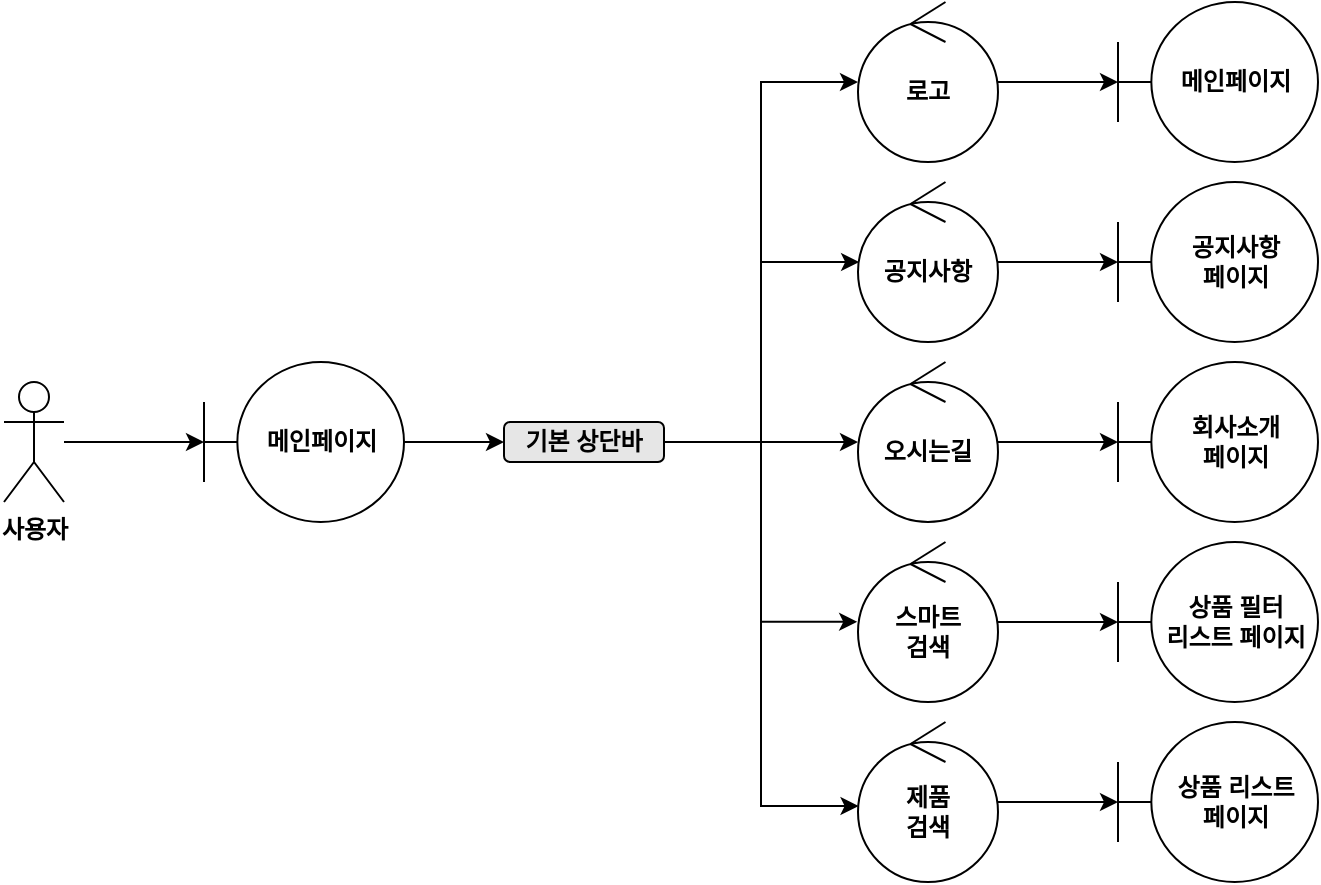 <mxfile version="20.0.1" type="device" pages="17"><diagram id="Egg-W-hP0zZ3O2XRiA3a" name="메인페이지-기본상단바"><mxGraphModel dx="1185" dy="614" grid="1" gridSize="10" guides="1" tooltips="1" connect="1" arrows="1" fold="1" page="1" pageScale="1" pageWidth="827" pageHeight="1169" math="0" shadow="0"><root><mxCell id="0"/><mxCell id="1" parent="0"/><mxCell id="rv8BzWjNtHtuL5qVxllj-3" value="" style="edgeStyle=orthogonalEdgeStyle;rounded=0;orthogonalLoop=1;jettySize=auto;html=1;" edge="1" parent="1" source="rv8BzWjNtHtuL5qVxllj-1" target="rv8BzWjNtHtuL5qVxllj-2"><mxGeometry relative="1" as="geometry"/></mxCell><mxCell id="rv8BzWjNtHtuL5qVxllj-1" value="&lt;b&gt;사용자&lt;/b&gt;" style="shape=umlActor;verticalLabelPosition=bottom;verticalAlign=top;html=1;outlineConnect=0;" vertex="1" parent="1"><mxGeometry x="60" y="210" width="30" height="60" as="geometry"/></mxCell><mxCell id="rv8BzWjNtHtuL5qVxllj-5" value="" style="edgeStyle=orthogonalEdgeStyle;rounded=0;orthogonalLoop=1;jettySize=auto;html=1;" edge="1" parent="1" source="rv8BzWjNtHtuL5qVxllj-2" target="rv8BzWjNtHtuL5qVxllj-4"><mxGeometry relative="1" as="geometry"/></mxCell><mxCell id="rv8BzWjNtHtuL5qVxllj-2" value="&lt;b&gt;메인페이지&lt;/b&gt;" style="shape=umlBoundary;whiteSpace=wrap;html=1;" vertex="1" parent="1"><mxGeometry x="160" y="200" width="100" height="80" as="geometry"/></mxCell><mxCell id="rv8BzWjNtHtuL5qVxllj-9" style="edgeStyle=orthogonalEdgeStyle;rounded=0;orthogonalLoop=1;jettySize=auto;html=1;entryX=0;entryY=0.5;entryDx=0;entryDy=0;entryPerimeter=0;" edge="1" parent="1" source="rv8BzWjNtHtuL5qVxllj-4" target="rv8BzWjNtHtuL5qVxllj-6"><mxGeometry relative="1" as="geometry"/></mxCell><mxCell id="rv8BzWjNtHtuL5qVxllj-18" style="edgeStyle=orthogonalEdgeStyle;rounded=0;orthogonalLoop=1;jettySize=auto;html=1;" edge="1" parent="1" source="rv8BzWjNtHtuL5qVxllj-4" target="rv8BzWjNtHtuL5qVxllj-15"><mxGeometry relative="1" as="geometry"/></mxCell><mxCell id="rv8BzWjNtHtuL5qVxllj-22" style="edgeStyle=orthogonalEdgeStyle;rounded=0;orthogonalLoop=1;jettySize=auto;html=1;entryX=-0.006;entryY=0.499;entryDx=0;entryDy=0;entryPerimeter=0;" edge="1" parent="1" source="rv8BzWjNtHtuL5qVxllj-4" target="rv8BzWjNtHtuL5qVxllj-19"><mxGeometry relative="1" as="geometry"/></mxCell><mxCell id="rv8BzWjNtHtuL5qVxllj-28" style="edgeStyle=orthogonalEdgeStyle;rounded=0;orthogonalLoop=1;jettySize=auto;html=1;entryX=0.004;entryY=0.525;entryDx=0;entryDy=0;entryPerimeter=0;" edge="1" parent="1" source="rv8BzWjNtHtuL5qVxllj-4" target="rv8BzWjNtHtuL5qVxllj-24"><mxGeometry relative="1" as="geometry"/></mxCell><mxCell id="rv8BzWjNtHtuL5qVxllj-31" style="edgeStyle=orthogonalEdgeStyle;rounded=0;orthogonalLoop=1;jettySize=auto;html=1;entryX=0.008;entryY=0.5;entryDx=0;entryDy=0;entryPerimeter=0;" edge="1" parent="1" source="rv8BzWjNtHtuL5qVxllj-4" target="rv8BzWjNtHtuL5qVxllj-10"><mxGeometry relative="1" as="geometry"/></mxCell><mxCell id="rv8BzWjNtHtuL5qVxllj-4" value="&lt;b&gt;기본 상단바&lt;/b&gt;" style="rounded=1;whiteSpace=wrap;html=1;fillColor=#E6E6E6;" vertex="1" parent="1"><mxGeometry x="310" y="230" width="80" height="20" as="geometry"/></mxCell><mxCell id="rv8BzWjNtHtuL5qVxllj-8" value="" style="edgeStyle=orthogonalEdgeStyle;rounded=0;orthogonalLoop=1;jettySize=auto;html=1;" edge="1" parent="1" source="rv8BzWjNtHtuL5qVxllj-6" target="rv8BzWjNtHtuL5qVxllj-7"><mxGeometry relative="1" as="geometry"/></mxCell><mxCell id="rv8BzWjNtHtuL5qVxllj-6" value="&lt;b&gt;로고&lt;/b&gt;" style="ellipse;shape=umlControl;whiteSpace=wrap;html=1;fillColor=#FFFFFF;" vertex="1" parent="1"><mxGeometry x="487" y="20" width="70" height="80" as="geometry"/></mxCell><mxCell id="rv8BzWjNtHtuL5qVxllj-7" value="&lt;b&gt;메인페이지&lt;/b&gt;" style="shape=umlBoundary;whiteSpace=wrap;html=1;" vertex="1" parent="1"><mxGeometry x="617" y="20" width="100" height="80" as="geometry"/></mxCell><mxCell id="rv8BzWjNtHtuL5qVxllj-12" value="" style="edgeStyle=orthogonalEdgeStyle;rounded=0;orthogonalLoop=1;jettySize=auto;html=1;" edge="1" parent="1" source="rv8BzWjNtHtuL5qVxllj-10" target="rv8BzWjNtHtuL5qVxllj-11"><mxGeometry relative="1" as="geometry"/></mxCell><mxCell id="rv8BzWjNtHtuL5qVxllj-10" value="&lt;b&gt;공지사항&lt;/b&gt;" style="ellipse;shape=umlControl;whiteSpace=wrap;html=1;fillColor=#FFFFFF;" vertex="1" parent="1"><mxGeometry x="487" y="110" width="70" height="80" as="geometry"/></mxCell><mxCell id="rv8BzWjNtHtuL5qVxllj-11" value="&lt;b&gt;공지사항&lt;br&gt;페이지&lt;br&gt;&lt;/b&gt;" style="shape=umlBoundary;whiteSpace=wrap;html=1;" vertex="1" parent="1"><mxGeometry x="617" y="110" width="100" height="80" as="geometry"/></mxCell><mxCell id="rv8BzWjNtHtuL5qVxllj-14" value="&lt;b&gt;회사소개&lt;br&gt;페이지&lt;br&gt;&lt;/b&gt;" style="shape=umlBoundary;whiteSpace=wrap;html=1;" vertex="1" parent="1"><mxGeometry x="617" y="200" width="100" height="80" as="geometry"/></mxCell><mxCell id="rv8BzWjNtHtuL5qVxllj-17" value="" style="edgeStyle=orthogonalEdgeStyle;rounded=0;orthogonalLoop=1;jettySize=auto;html=1;" edge="1" parent="1" source="rv8BzWjNtHtuL5qVxllj-15" target="rv8BzWjNtHtuL5qVxllj-14"><mxGeometry relative="1" as="geometry"/></mxCell><mxCell id="rv8BzWjNtHtuL5qVxllj-15" value="&lt;b&gt;오시는길&lt;/b&gt;" style="ellipse;shape=umlControl;whiteSpace=wrap;html=1;fillColor=#FFFFFF;" vertex="1" parent="1"><mxGeometry x="487" y="200" width="70" height="80" as="geometry"/></mxCell><mxCell id="rv8BzWjNtHtuL5qVxllj-21" value="" style="edgeStyle=orthogonalEdgeStyle;rounded=0;orthogonalLoop=1;jettySize=auto;html=1;" edge="1" parent="1" source="rv8BzWjNtHtuL5qVxllj-19" target="rv8BzWjNtHtuL5qVxllj-20"><mxGeometry relative="1" as="geometry"/></mxCell><mxCell id="rv8BzWjNtHtuL5qVxllj-19" value="&lt;b&gt;스마트&lt;br&gt;검색&lt;br&gt;&lt;/b&gt;" style="ellipse;shape=umlControl;whiteSpace=wrap;html=1;fillColor=#FFFFFF;" vertex="1" parent="1"><mxGeometry x="487" y="290" width="70" height="80" as="geometry"/></mxCell><mxCell id="rv8BzWjNtHtuL5qVxllj-20" value="&lt;b&gt;상품 필터&lt;br&gt;리스트 페이지&lt;br&gt;&lt;/b&gt;" style="shape=umlBoundary;whiteSpace=wrap;html=1;" vertex="1" parent="1"><mxGeometry x="617" y="290" width="100" height="80" as="geometry"/></mxCell><mxCell id="rv8BzWjNtHtuL5qVxllj-23" value="&lt;b&gt;상품 리스트&lt;br&gt;페이지&lt;br&gt;&lt;/b&gt;" style="shape=umlBoundary;whiteSpace=wrap;html=1;" vertex="1" parent="1"><mxGeometry x="617" y="380" width="100" height="80" as="geometry"/></mxCell><mxCell id="rv8BzWjNtHtuL5qVxllj-26" value="" style="edgeStyle=orthogonalEdgeStyle;rounded=0;orthogonalLoop=1;jettySize=auto;html=1;" edge="1" parent="1" source="rv8BzWjNtHtuL5qVxllj-24" target="rv8BzWjNtHtuL5qVxllj-23"><mxGeometry relative="1" as="geometry"/></mxCell><mxCell id="rv8BzWjNtHtuL5qVxllj-24" value="&lt;b&gt;제품&lt;br&gt;검색&lt;br&gt;&lt;/b&gt;" style="ellipse;shape=umlControl;whiteSpace=wrap;html=1;fillColor=#FFFFFF;" vertex="1" parent="1"><mxGeometry x="487" y="380" width="70" height="80" as="geometry"/></mxCell></root></mxGraphModel></diagram><diagram name="메인페이지-회원상단바" id="SCSeShbalVEqVz8bWPg5"><mxGraphModel dx="2370" dy="2397" grid="1" gridSize="10" guides="1" tooltips="1" connect="1" arrows="1" fold="1" page="1" pageScale="1" pageWidth="827" pageHeight="1169" math="0" shadow="0"><root><mxCell id="SjJ_wAkkMmVWLCymZwJ5-0"/><mxCell id="SjJ_wAkkMmVWLCymZwJ5-1" parent="SjJ_wAkkMmVWLCymZwJ5-0"/><mxCell id="SjJ_wAkkMmVWLCymZwJ5-2" value="" style="edgeStyle=orthogonalEdgeStyle;rounded=0;orthogonalLoop=1;jettySize=auto;html=1;" edge="1" parent="SjJ_wAkkMmVWLCymZwJ5-1" source="SjJ_wAkkMmVWLCymZwJ5-3" target="SjJ_wAkkMmVWLCymZwJ5-5"><mxGeometry relative="1" as="geometry"/></mxCell><mxCell id="SjJ_wAkkMmVWLCymZwJ5-3" value="&lt;b&gt;사용자&lt;/b&gt;" style="shape=umlActor;verticalLabelPosition=bottom;verticalAlign=top;html=1;outlineConnect=0;" vertex="1" parent="SjJ_wAkkMmVWLCymZwJ5-1"><mxGeometry x="60" y="141" width="30" height="60" as="geometry"/></mxCell><mxCell id="SjJ_wAkkMmVWLCymZwJ5-4" value="" style="edgeStyle=orthogonalEdgeStyle;rounded=0;orthogonalLoop=1;jettySize=auto;html=1;" edge="1" parent="SjJ_wAkkMmVWLCymZwJ5-1" source="SjJ_wAkkMmVWLCymZwJ5-5" target="SjJ_wAkkMmVWLCymZwJ5-11"><mxGeometry relative="1" as="geometry"/></mxCell><mxCell id="SjJ_wAkkMmVWLCymZwJ5-5" value="&lt;b&gt;메인페이지&lt;/b&gt;" style="shape=umlBoundary;whiteSpace=wrap;html=1;" vertex="1" parent="SjJ_wAkkMmVWLCymZwJ5-1"><mxGeometry x="160" y="131" width="100" height="80" as="geometry"/></mxCell><mxCell id="jr-iGax37RfGD-9KVgXc-2" style="edgeStyle=orthogonalEdgeStyle;rounded=0;orthogonalLoop=1;jettySize=auto;html=1;entryX=0;entryY=0.506;entryDx=0;entryDy=0;entryPerimeter=0;" edge="1" parent="SjJ_wAkkMmVWLCymZwJ5-1" source="SjJ_wAkkMmVWLCymZwJ5-11" target="jr-iGax37RfGD-9KVgXc-0"><mxGeometry relative="1" as="geometry"/></mxCell><mxCell id="jr-iGax37RfGD-9KVgXc-5" style="edgeStyle=orthogonalEdgeStyle;rounded=0;orthogonalLoop=1;jettySize=auto;html=1;entryX=-0.007;entryY=0.569;entryDx=0;entryDy=0;entryPerimeter=0;" edge="1" parent="SjJ_wAkkMmVWLCymZwJ5-1" source="SjJ_wAkkMmVWLCymZwJ5-11" target="jr-iGax37RfGD-9KVgXc-3"><mxGeometry relative="1" as="geometry"/></mxCell><mxCell id="SjJ_wAkkMmVWLCymZwJ5-11" value="&lt;b&gt;회원 상단바&lt;/b&gt;" style="rounded=1;whiteSpace=wrap;html=1;fillColor=#E6E6E6;" vertex="1" parent="SjJ_wAkkMmVWLCymZwJ5-1"><mxGeometry x="310" y="156" width="90" height="30" as="geometry"/></mxCell><mxCell id="jr-iGax37RfGD-9KVgXc-33" value="" style="edgeStyle=orthogonalEdgeStyle;rounded=0;orthogonalLoop=1;jettySize=auto;html=1;" edge="1" parent="SjJ_wAkkMmVWLCymZwJ5-1" source="jr-iGax37RfGD-9KVgXc-0" target="jr-iGax37RfGD-9KVgXc-19"><mxGeometry relative="1" as="geometry"/></mxCell><mxCell id="jr-iGax37RfGD-9KVgXc-47" style="edgeStyle=orthogonalEdgeStyle;rounded=0;orthogonalLoop=1;jettySize=auto;html=1;entryX=0;entryY=0.538;entryDx=0;entryDy=0;entryPerimeter=0;" edge="1" parent="SjJ_wAkkMmVWLCymZwJ5-1" source="jr-iGax37RfGD-9KVgXc-0" target="jr-iGax37RfGD-9KVgXc-28"><mxGeometry relative="1" as="geometry"/></mxCell><mxCell id="jr-iGax37RfGD-9KVgXc-48" style="edgeStyle=orthogonalEdgeStyle;rounded=0;orthogonalLoop=1;jettySize=auto;html=1;entryX=0;entryY=0.475;entryDx=0;entryDy=0;entryPerimeter=0;" edge="1" parent="SjJ_wAkkMmVWLCymZwJ5-1" source="jr-iGax37RfGD-9KVgXc-0" target="jr-iGax37RfGD-9KVgXc-30"><mxGeometry relative="1" as="geometry"/></mxCell><mxCell id="jr-iGax37RfGD-9KVgXc-49" style="edgeStyle=orthogonalEdgeStyle;rounded=0;orthogonalLoop=1;jettySize=auto;html=1;entryX=-0.014;entryY=0.55;entryDx=0;entryDy=0;entryPerimeter=0;" edge="1" parent="SjJ_wAkkMmVWLCymZwJ5-1" source="jr-iGax37RfGD-9KVgXc-0" target="jr-iGax37RfGD-9KVgXc-21"><mxGeometry relative="1" as="geometry"/></mxCell><mxCell id="jr-iGax37RfGD-9KVgXc-51" style="edgeStyle=orthogonalEdgeStyle;rounded=0;orthogonalLoop=1;jettySize=auto;html=1;entryX=0.014;entryY=0.513;entryDx=0;entryDy=0;entryPerimeter=0;" edge="1" parent="SjJ_wAkkMmVWLCymZwJ5-1" source="jr-iGax37RfGD-9KVgXc-0" target="jr-iGax37RfGD-9KVgXc-23"><mxGeometry relative="1" as="geometry"/></mxCell><mxCell id="jr-iGax37RfGD-9KVgXc-55" style="edgeStyle=orthogonalEdgeStyle;rounded=0;orthogonalLoop=1;jettySize=auto;html=1;entryX=0;entryY=0.538;entryDx=0;entryDy=0;entryPerimeter=0;" edge="1" parent="SjJ_wAkkMmVWLCymZwJ5-1" source="jr-iGax37RfGD-9KVgXc-0" target="jr-iGax37RfGD-9KVgXc-52"><mxGeometry relative="1" as="geometry"><Array as="points"><mxPoint x="520" y="-297"/></Array></mxGeometry></mxCell><mxCell id="jr-iGax37RfGD-9KVgXc-56" value="&lt;b&gt;&lt;font style=&quot;font-size: 14px;&quot;&gt;관리자&lt;br&gt;권한 확인&lt;/font&gt;&lt;/b&gt;" style="edgeLabel;html=1;align=center;verticalAlign=middle;resizable=0;points=[];" vertex="1" connectable="0" parent="jr-iGax37RfGD-9KVgXc-55"><mxGeometry x="-0.202" y="1" relative="1" as="geometry"><mxPoint as="offset"/></mxGeometry></mxCell><mxCell id="jr-iGax37RfGD-9KVgXc-0" value="&lt;b&gt;로그인&lt;/b&gt;" style="ellipse;shape=umlControl;whiteSpace=wrap;html=1;fillColor=#FFFFFF;" vertex="1" parent="SjJ_wAkkMmVWLCymZwJ5-1"><mxGeometry x="482" y="-70" width="70" height="80" as="geometry"/></mxCell><mxCell id="jr-iGax37RfGD-9KVgXc-9" value="" style="edgeStyle=orthogonalEdgeStyle;rounded=0;orthogonalLoop=1;jettySize=auto;html=1;" edge="1" parent="SjJ_wAkkMmVWLCymZwJ5-1" source="jr-iGax37RfGD-9KVgXc-3" target="jr-iGax37RfGD-9KVgXc-7"><mxGeometry relative="1" as="geometry"/></mxCell><mxCell id="jr-iGax37RfGD-9KVgXc-10" style="edgeStyle=orthogonalEdgeStyle;rounded=0;orthogonalLoop=1;jettySize=auto;html=1;entryX=-0.012;entryY=0.59;entryDx=0;entryDy=0;entryPerimeter=0;" edge="1" parent="SjJ_wAkkMmVWLCymZwJ5-1" source="jr-iGax37RfGD-9KVgXc-3" target="jr-iGax37RfGD-9KVgXc-6"><mxGeometry relative="1" as="geometry"/></mxCell><mxCell id="jr-iGax37RfGD-9KVgXc-11" style="edgeStyle=orthogonalEdgeStyle;rounded=0;orthogonalLoop=1;jettySize=auto;html=1;entryX=-0.012;entryY=0.579;entryDx=0;entryDy=0;entryPerimeter=0;" edge="1" parent="SjJ_wAkkMmVWLCymZwJ5-1" source="jr-iGax37RfGD-9KVgXc-3" target="jr-iGax37RfGD-9KVgXc-8"><mxGeometry relative="1" as="geometry"/></mxCell><mxCell id="jr-iGax37RfGD-9KVgXc-3" value="&lt;b&gt;비로그인&lt;/b&gt;" style="ellipse;shape=umlControl;whiteSpace=wrap;html=1;fillColor=#FFFFFF;" vertex="1" parent="SjJ_wAkkMmVWLCymZwJ5-1"><mxGeometry x="482" y="360" width="70" height="80" as="geometry"/></mxCell><mxCell id="jr-iGax37RfGD-9KVgXc-15" value="" style="edgeStyle=orthogonalEdgeStyle;rounded=0;orthogonalLoop=1;jettySize=auto;html=1;" edge="1" parent="SjJ_wAkkMmVWLCymZwJ5-1" source="jr-iGax37RfGD-9KVgXc-6" target="jr-iGax37RfGD-9KVgXc-12"><mxGeometry relative="1" as="geometry"/></mxCell><mxCell id="jr-iGax37RfGD-9KVgXc-6" value="&lt;b&gt;로그인&lt;/b&gt;" style="ellipse;shape=umlControl;whiteSpace=wrap;html=1;fillColor=#FFFFFF;" vertex="1" parent="SjJ_wAkkMmVWLCymZwJ5-1"><mxGeometry x="659" y="267" width="70" height="80" as="geometry"/></mxCell><mxCell id="jr-iGax37RfGD-9KVgXc-16" value="" style="edgeStyle=orthogonalEdgeStyle;rounded=0;orthogonalLoop=1;jettySize=auto;html=1;" edge="1" parent="SjJ_wAkkMmVWLCymZwJ5-1" source="jr-iGax37RfGD-9KVgXc-7" target="jr-iGax37RfGD-9KVgXc-13"><mxGeometry relative="1" as="geometry"/></mxCell><mxCell id="jr-iGax37RfGD-9KVgXc-7" value="&lt;b&gt;회원가입&lt;/b&gt;" style="ellipse;shape=umlControl;whiteSpace=wrap;html=1;fillColor=#FFFFFF;" vertex="1" parent="SjJ_wAkkMmVWLCymZwJ5-1"><mxGeometry x="659" y="360" width="70" height="80" as="geometry"/></mxCell><mxCell id="jr-iGax37RfGD-9KVgXc-17" value="" style="edgeStyle=orthogonalEdgeStyle;rounded=0;orthogonalLoop=1;jettySize=auto;html=1;" edge="1" parent="SjJ_wAkkMmVWLCymZwJ5-1" source="jr-iGax37RfGD-9KVgXc-8" target="jr-iGax37RfGD-9KVgXc-14"><mxGeometry relative="1" as="geometry"/></mxCell><mxCell id="jr-iGax37RfGD-9KVgXc-8" value="&lt;b&gt;고객센터&lt;/b&gt;" style="ellipse;shape=umlControl;whiteSpace=wrap;html=1;fillColor=#FFFFFF;" vertex="1" parent="SjJ_wAkkMmVWLCymZwJ5-1"><mxGeometry x="659" y="457" width="70" height="80" as="geometry"/></mxCell><mxCell id="jr-iGax37RfGD-9KVgXc-12" value="&lt;b&gt;로그인&lt;br&gt;페이지&lt;br&gt;&lt;/b&gt;" style="shape=umlBoundary;whiteSpace=wrap;html=1;" vertex="1" parent="SjJ_wAkkMmVWLCymZwJ5-1"><mxGeometry x="780" y="267" width="100" height="80" as="geometry"/></mxCell><mxCell id="jr-iGax37RfGD-9KVgXc-40" value="" style="edgeStyle=orthogonalEdgeStyle;rounded=0;orthogonalLoop=1;jettySize=auto;html=1;" edge="1" parent="SjJ_wAkkMmVWLCymZwJ5-1" source="jr-iGax37RfGD-9KVgXc-13" target="jr-iGax37RfGD-9KVgXc-39"><mxGeometry relative="1" as="geometry"/></mxCell><mxCell id="jr-iGax37RfGD-9KVgXc-13" value="&lt;b&gt;이메일 인증&lt;br&gt;페이지&lt;br&gt;&lt;/b&gt;" style="shape=umlBoundary;whiteSpace=wrap;html=1;" vertex="1" parent="SjJ_wAkkMmVWLCymZwJ5-1"><mxGeometry x="780" y="360" width="100" height="80" as="geometry"/></mxCell><mxCell id="jr-iGax37RfGD-9KVgXc-14" value="&lt;b&gt;고객센터&lt;br&gt;페이지&lt;br&gt;&lt;/b&gt;" style="shape=umlBoundary;whiteSpace=wrap;html=1;" vertex="1" parent="SjJ_wAkkMmVWLCymZwJ5-1"><mxGeometry x="780" y="457" width="100" height="80" as="geometry"/></mxCell><mxCell id="jr-iGax37RfGD-9KVgXc-18" value="" style="edgeStyle=orthogonalEdgeStyle;rounded=0;orthogonalLoop=1;jettySize=auto;html=1;" edge="1" source="jr-iGax37RfGD-9KVgXc-19" target="jr-iGax37RfGD-9KVgXc-24" parent="SjJ_wAkkMmVWLCymZwJ5-1"><mxGeometry relative="1" as="geometry"/></mxCell><mxCell id="jr-iGax37RfGD-9KVgXc-19" value="&lt;b&gt;주문내역&lt;br&gt;확인&lt;br&gt;&lt;/b&gt;" style="ellipse;shape=umlControl;whiteSpace=wrap;html=1;fillColor=#FFFFFF;" vertex="1" parent="SjJ_wAkkMmVWLCymZwJ5-1"><mxGeometry x="659" y="-70" width="70" height="80" as="geometry"/></mxCell><mxCell id="jr-iGax37RfGD-9KVgXc-20" value="" style="edgeStyle=orthogonalEdgeStyle;rounded=0;orthogonalLoop=1;jettySize=auto;html=1;" edge="1" source="jr-iGax37RfGD-9KVgXc-21" target="jr-iGax37RfGD-9KVgXc-25" parent="SjJ_wAkkMmVWLCymZwJ5-1"><mxGeometry relative="1" as="geometry"/></mxCell><mxCell id="jr-iGax37RfGD-9KVgXc-21" value="&lt;b&gt;고객센터&lt;/b&gt;" style="ellipse;shape=umlControl;whiteSpace=wrap;html=1;fillColor=#FFFFFF;" vertex="1" parent="SjJ_wAkkMmVWLCymZwJ5-1"><mxGeometry x="659" y="23" width="70" height="80" as="geometry"/></mxCell><mxCell id="jr-iGax37RfGD-9KVgXc-22" value="" style="edgeStyle=orthogonalEdgeStyle;rounded=0;orthogonalLoop=1;jettySize=auto;html=1;" edge="1" source="jr-iGax37RfGD-9KVgXc-23" target="jr-iGax37RfGD-9KVgXc-26" parent="SjJ_wAkkMmVWLCymZwJ5-1"><mxGeometry relative="1" as="geometry"/></mxCell><mxCell id="jr-iGax37RfGD-9KVgXc-23" value="&lt;b&gt;로그아웃&lt;/b&gt;" style="ellipse;shape=umlControl;whiteSpace=wrap;html=1;fillColor=#FFFFFF;" vertex="1" parent="SjJ_wAkkMmVWLCymZwJ5-1"><mxGeometry x="659" y="120" width="70" height="80" as="geometry"/></mxCell><mxCell id="jr-iGax37RfGD-9KVgXc-24" value="&lt;b&gt;주문내역&lt;br&gt;페이지&lt;br&gt;&lt;/b&gt;" style="shape=umlBoundary;whiteSpace=wrap;html=1;" vertex="1" parent="SjJ_wAkkMmVWLCymZwJ5-1"><mxGeometry x="780" y="-70" width="100" height="80" as="geometry"/></mxCell><mxCell id="jr-iGax37RfGD-9KVgXc-25" value="&lt;b&gt;고객센터&lt;br&gt;페이지&lt;br&gt;&lt;/b&gt;" style="shape=umlBoundary;whiteSpace=wrap;html=1;" vertex="1" parent="SjJ_wAkkMmVWLCymZwJ5-1"><mxGeometry x="780" y="23" width="100" height="80" as="geometry"/></mxCell><mxCell id="jr-iGax37RfGD-9KVgXc-26" value="&lt;b&gt;메인페이지&lt;br&gt;&lt;/b&gt;" style="shape=umlBoundary;whiteSpace=wrap;html=1;" vertex="1" parent="SjJ_wAkkMmVWLCymZwJ5-1"><mxGeometry x="780" y="120" width="100" height="80" as="geometry"/></mxCell><mxCell id="jr-iGax37RfGD-9KVgXc-27" value="" style="edgeStyle=orthogonalEdgeStyle;rounded=0;orthogonalLoop=1;jettySize=auto;html=1;" edge="1" source="jr-iGax37RfGD-9KVgXc-28" target="jr-iGax37RfGD-9KVgXc-31" parent="SjJ_wAkkMmVWLCymZwJ5-1"><mxGeometry relative="1" as="geometry"/></mxCell><mxCell id="jr-iGax37RfGD-9KVgXc-28" value="&lt;b&gt;마이&lt;br&gt;페이지&lt;/b&gt;" style="ellipse;shape=umlControl;whiteSpace=wrap;html=1;fillColor=#FFFFFF;" vertex="1" parent="SjJ_wAkkMmVWLCymZwJ5-1"><mxGeometry x="659" y="-250" width="70" height="80" as="geometry"/></mxCell><mxCell id="jr-iGax37RfGD-9KVgXc-29" value="" style="edgeStyle=orthogonalEdgeStyle;rounded=0;orthogonalLoop=1;jettySize=auto;html=1;" edge="1" source="jr-iGax37RfGD-9KVgXc-30" target="jr-iGax37RfGD-9KVgXc-32" parent="SjJ_wAkkMmVWLCymZwJ5-1"><mxGeometry relative="1" as="geometry"/></mxCell><mxCell id="jr-iGax37RfGD-9KVgXc-30" value="&lt;b&gt;장바구니&lt;/b&gt;" style="ellipse;shape=umlControl;whiteSpace=wrap;html=1;fillColor=#FFFFFF;" vertex="1" parent="SjJ_wAkkMmVWLCymZwJ5-1"><mxGeometry x="659" y="-157" width="70" height="80" as="geometry"/></mxCell><mxCell id="jr-iGax37RfGD-9KVgXc-45" value="" style="edgeStyle=orthogonalEdgeStyle;rounded=0;orthogonalLoop=1;jettySize=auto;html=1;" edge="1" parent="SjJ_wAkkMmVWLCymZwJ5-1" source="jr-iGax37RfGD-9KVgXc-31" target="jr-iGax37RfGD-9KVgXc-43"><mxGeometry relative="1" as="geometry"/></mxCell><mxCell id="jr-iGax37RfGD-9KVgXc-31" value="&lt;b&gt;비밀번호&lt;br&gt;확인 페이지&lt;br&gt;&lt;/b&gt;" style="shape=umlBoundary;whiteSpace=wrap;html=1;" vertex="1" parent="SjJ_wAkkMmVWLCymZwJ5-1"><mxGeometry x="780" y="-250" width="100" height="80" as="geometry"/></mxCell><mxCell id="jr-iGax37RfGD-9KVgXc-32" value="&lt;b&gt;장바구니&lt;br&gt;페이지&lt;br&gt;&lt;/b&gt;" style="shape=umlBoundary;whiteSpace=wrap;html=1;" vertex="1" parent="SjJ_wAkkMmVWLCymZwJ5-1"><mxGeometry x="780" y="-157" width="100" height="80" as="geometry"/></mxCell><mxCell id="jr-iGax37RfGD-9KVgXc-42" value="" style="edgeStyle=orthogonalEdgeStyle;rounded=0;orthogonalLoop=1;jettySize=auto;html=1;" edge="1" parent="SjJ_wAkkMmVWLCymZwJ5-1" source="jr-iGax37RfGD-9KVgXc-39" target="jr-iGax37RfGD-9KVgXc-41"><mxGeometry relative="1" as="geometry"/></mxCell><mxCell id="jr-iGax37RfGD-9KVgXc-39" value="&lt;b&gt;이메일&lt;br&gt;인증&lt;br&gt;&lt;/b&gt;" style="ellipse;shape=umlControl;whiteSpace=wrap;html=1;fillColor=#FFFFFF;" vertex="1" parent="SjJ_wAkkMmVWLCymZwJ5-1"><mxGeometry x="920" y="360" width="70" height="80" as="geometry"/></mxCell><mxCell id="jr-iGax37RfGD-9KVgXc-41" value="&lt;b&gt;회원가입&lt;br&gt;페이지&lt;br&gt;&lt;/b&gt;" style="shape=umlBoundary;whiteSpace=wrap;html=1;" vertex="1" parent="SjJ_wAkkMmVWLCymZwJ5-1"><mxGeometry x="1030" y="360" width="100" height="80" as="geometry"/></mxCell><mxCell id="jr-iGax37RfGD-9KVgXc-46" value="" style="edgeStyle=orthogonalEdgeStyle;rounded=0;orthogonalLoop=1;jettySize=auto;html=1;" edge="1" parent="SjJ_wAkkMmVWLCymZwJ5-1" source="jr-iGax37RfGD-9KVgXc-43" target="jr-iGax37RfGD-9KVgXc-44"><mxGeometry relative="1" as="geometry"/></mxCell><mxCell id="jr-iGax37RfGD-9KVgXc-43" value="&lt;b&gt;비밀번호&lt;br&gt;확인&lt;br&gt;&lt;/b&gt;" style="ellipse;shape=umlControl;whiteSpace=wrap;html=1;fillColor=#FFFFFF;" vertex="1" parent="SjJ_wAkkMmVWLCymZwJ5-1"><mxGeometry x="920" y="-250" width="70" height="80" as="geometry"/></mxCell><mxCell id="jr-iGax37RfGD-9KVgXc-44" value="&lt;b&gt;개인정보&lt;br&gt;페이지&lt;br&gt;&lt;/b&gt;" style="shape=umlBoundary;whiteSpace=wrap;html=1;" vertex="1" parent="SjJ_wAkkMmVWLCymZwJ5-1"><mxGeometry x="1030" y="-250" width="100" height="80" as="geometry"/></mxCell><mxCell id="jr-iGax37RfGD-9KVgXc-54" value="" style="edgeStyle=orthogonalEdgeStyle;rounded=0;orthogonalLoop=1;jettySize=auto;html=1;" edge="1" parent="SjJ_wAkkMmVWLCymZwJ5-1" source="jr-iGax37RfGD-9KVgXc-52" target="jr-iGax37RfGD-9KVgXc-53"><mxGeometry relative="1" as="geometry"/></mxCell><mxCell id="jr-iGax37RfGD-9KVgXc-52" value="&lt;b&gt;관리자&lt;br&gt;페이지&lt;br&gt;&lt;/b&gt;" style="ellipse;shape=umlControl;whiteSpace=wrap;html=1;fillColor=#FFFFFF;" vertex="1" parent="SjJ_wAkkMmVWLCymZwJ5-1"><mxGeometry x="659" y="-340" width="70" height="80" as="geometry"/></mxCell><mxCell id="jr-iGax37RfGD-9KVgXc-53" value="&lt;b&gt;관리자&lt;br&gt;페이지&lt;br&gt;&lt;/b&gt;" style="shape=umlBoundary;whiteSpace=wrap;html=1;" vertex="1" parent="SjJ_wAkkMmVWLCymZwJ5-1"><mxGeometry x="780" y="-340" width="100" height="80" as="geometry"/></mxCell></root></mxGraphModel></diagram><diagram name="회원가입 페이지" id="5Rkz8KXLZjpExygfX32F"><mxGraphModel dx="1422" dy="737" grid="1" gridSize="10" guides="1" tooltips="1" connect="1" arrows="1" fold="1" page="1" pageScale="1" pageWidth="827" pageHeight="1169" math="0" shadow="0"><root><mxCell id="94ZLzZcDQiJYRLlPIwdf-0"/><mxCell id="94ZLzZcDQiJYRLlPIwdf-1" parent="94ZLzZcDQiJYRLlPIwdf-0"/><mxCell id="mOrlofX3F2NjDrJhOuVf-1" value="" style="edgeStyle=orthogonalEdgeStyle;rounded=0;orthogonalLoop=1;jettySize=auto;html=1;fontSize=14;" edge="1" parent="94ZLzZcDQiJYRLlPIwdf-1" source="94ZLzZcDQiJYRLlPIwdf-8" target="mOrlofX3F2NjDrJhOuVf-0"><mxGeometry relative="1" as="geometry"/></mxCell><mxCell id="94ZLzZcDQiJYRLlPIwdf-8" value="&lt;b&gt;회원 상단바&lt;/b&gt;" style="rounded=1;whiteSpace=wrap;html=1;fillColor=#E6E6E6;" vertex="1" parent="94ZLzZcDQiJYRLlPIwdf-1"><mxGeometry x="40" y="146" width="90" height="30" as="geometry"/></mxCell><mxCell id="mOrlofX3F2NjDrJhOuVf-5" value="" style="edgeStyle=orthogonalEdgeStyle;rounded=0;orthogonalLoop=1;jettySize=auto;html=1;fontSize=14;" edge="1" parent="94ZLzZcDQiJYRLlPIwdf-1" source="PQOihHiD__A_qEG3a2Fy-0" target="mOrlofX3F2NjDrJhOuVf-4"><mxGeometry relative="1" as="geometry"/></mxCell><mxCell id="PQOihHiD__A_qEG3a2Fy-0" value="&lt;b&gt;회원가입&lt;br&gt;페이지&lt;br&gt;&lt;/b&gt;" style="shape=umlBoundary;whiteSpace=wrap;html=1;" vertex="1" parent="94ZLzZcDQiJYRLlPIwdf-1"><mxGeometry x="280" y="121" width="100" height="80" as="geometry"/></mxCell><mxCell id="mOrlofX3F2NjDrJhOuVf-3" value="" style="edgeStyle=orthogonalEdgeStyle;rounded=0;orthogonalLoop=1;jettySize=auto;html=1;fontSize=14;" edge="1" parent="94ZLzZcDQiJYRLlPIwdf-1" source="mOrlofX3F2NjDrJhOuVf-0" target="PQOihHiD__A_qEG3a2Fy-0"><mxGeometry relative="1" as="geometry"/></mxCell><mxCell id="mOrlofX3F2NjDrJhOuVf-0" value="&lt;b&gt;비로그인&lt;/b&gt;" style="ellipse;shape=umlControl;whiteSpace=wrap;html=1;fillColor=#FFFFFF;" vertex="1" parent="94ZLzZcDQiJYRLlPIwdf-1"><mxGeometry x="168" y="121" width="70" height="80" as="geometry"/></mxCell><mxCell id="mOrlofX3F2NjDrJhOuVf-9" value="" style="edgeStyle=orthogonalEdgeStyle;rounded=0;orthogonalLoop=1;jettySize=auto;html=1;fontSize=14;" edge="1" parent="94ZLzZcDQiJYRLlPIwdf-1" source="mOrlofX3F2NjDrJhOuVf-4" target="mOrlofX3F2NjDrJhOuVf-8"><mxGeometry relative="1" as="geometry"/></mxCell><mxCell id="mOrlofX3F2NjDrJhOuVf-4" value="&lt;b&gt;양식&lt;br&gt;입력&lt;br&gt;&lt;/b&gt;" style="ellipse;shape=umlControl;whiteSpace=wrap;html=1;fillColor=#FFFFFF;" vertex="1" parent="94ZLzZcDQiJYRLlPIwdf-1"><mxGeometry x="425" y="121" width="70" height="80" as="geometry"/></mxCell><mxCell id="mOrlofX3F2NjDrJhOuVf-11" value="" style="edgeStyle=orthogonalEdgeStyle;rounded=0;orthogonalLoop=1;jettySize=auto;html=1;fontSize=14;" edge="1" parent="94ZLzZcDQiJYRLlPIwdf-1" source="mOrlofX3F2NjDrJhOuVf-8" target="mOrlofX3F2NjDrJhOuVf-10"><mxGeometry relative="1" as="geometry"/></mxCell><mxCell id="mt_TX3HSJ-FFIjy2Nrml-1" value="" style="edgeStyle=orthogonalEdgeStyle;rounded=0;orthogonalLoop=1;jettySize=auto;html=1;fontSize=14;" edge="1" parent="94ZLzZcDQiJYRLlPIwdf-1" source="mOrlofX3F2NjDrJhOuVf-8" target="mt_TX3HSJ-FFIjy2Nrml-0"><mxGeometry relative="1" as="geometry"/></mxCell><mxCell id="mOrlofX3F2NjDrJhOuVf-8" value="&lt;b&gt;로그인&lt;br&gt;&lt;/b&gt;" style="ellipse;shape=umlControl;whiteSpace=wrap;html=1;fillColor=#FFFFFF;" vertex="1" parent="94ZLzZcDQiJYRLlPIwdf-1"><mxGeometry x="543" y="121" width="70" height="80" as="geometry"/></mxCell><mxCell id="mOrlofX3F2NjDrJhOuVf-10" value="&lt;b&gt;메인페이지&lt;br&gt;&lt;/b&gt;" style="shape=umlBoundary;whiteSpace=wrap;html=1;" vertex="1" parent="94ZLzZcDQiJYRLlPIwdf-1"><mxGeometry x="660" y="121" width="100" height="80" as="geometry"/></mxCell><mxCell id="mt_TX3HSJ-FFIjy2Nrml-0" value="&lt;b&gt;회원&lt;br&gt;DB&lt;/b&gt;" style="ellipse;shape=umlEntity;whiteSpace=wrap;html=1;fontSize=14;fillColor=#FFFFFF;" vertex="1" parent="94ZLzZcDQiJYRLlPIwdf-1"><mxGeometry x="538" y="240" width="80" height="80" as="geometry"/></mxCell></root></mxGraphModel></diagram><diagram name="마이페이지" id="d3cBvJ37Dn48WvZMcsET"><mxGraphModel dx="1422" dy="1906" grid="1" gridSize="10" guides="1" tooltips="1" connect="1" arrows="1" fold="1" page="1" pageScale="1" pageWidth="827" pageHeight="1169" math="0" shadow="0"><root><mxCell id="ZyB-lFvhjchPfCwpI-08-0"/><mxCell id="ZyB-lFvhjchPfCwpI-08-1" parent="ZyB-lFvhjchPfCwpI-08-0"/><mxCell id="ZyB-lFvhjchPfCwpI-08-2" value="" style="edgeStyle=orthogonalEdgeStyle;rounded=0;orthogonalLoop=1;jettySize=auto;html=1;fontSize=14;" edge="1" parent="ZyB-lFvhjchPfCwpI-08-1" source="ZyB-lFvhjchPfCwpI-08-3" target="ZyB-lFvhjchPfCwpI-08-7"><mxGeometry relative="1" as="geometry"/></mxCell><mxCell id="ZyB-lFvhjchPfCwpI-08-3" value="&lt;b&gt;회원 상단바&lt;/b&gt;" style="rounded=1;whiteSpace=wrap;html=1;fillColor=#E6E6E6;" vertex="1" parent="ZyB-lFvhjchPfCwpI-08-1"><mxGeometry x="40" y="146" width="90" height="30" as="geometry"/></mxCell><mxCell id="ZyB-lFvhjchPfCwpI-08-4" value="" style="edgeStyle=orthogonalEdgeStyle;rounded=0;orthogonalLoop=1;jettySize=auto;html=1;fontSize=14;" edge="1" parent="ZyB-lFvhjchPfCwpI-08-1" source="ZyB-lFvhjchPfCwpI-08-5" target="ZyB-lFvhjchPfCwpI-08-9"><mxGeometry relative="1" as="geometry"/></mxCell><mxCell id="ZyB-lFvhjchPfCwpI-08-5" value="&lt;b&gt;비밀번호&lt;br&gt;확인 페이지&lt;br&gt;&lt;/b&gt;" style="shape=umlBoundary;whiteSpace=wrap;html=1;" vertex="1" parent="ZyB-lFvhjchPfCwpI-08-1"><mxGeometry x="280" y="121" width="100" height="80" as="geometry"/></mxCell><mxCell id="ZyB-lFvhjchPfCwpI-08-6" value="" style="edgeStyle=orthogonalEdgeStyle;rounded=0;orthogonalLoop=1;jettySize=auto;html=1;fontSize=14;" edge="1" parent="ZyB-lFvhjchPfCwpI-08-1" source="ZyB-lFvhjchPfCwpI-08-7" target="ZyB-lFvhjchPfCwpI-08-5"><mxGeometry relative="1" as="geometry"/></mxCell><mxCell id="ZyB-lFvhjchPfCwpI-08-7" value="&lt;b&gt;마이페이지&lt;/b&gt;" style="ellipse;shape=umlControl;whiteSpace=wrap;html=1;fillColor=#FFFFFF;" vertex="1" parent="ZyB-lFvhjchPfCwpI-08-1"><mxGeometry x="168" y="121" width="70" height="80" as="geometry"/></mxCell><mxCell id="gmuXwc1LLfK_ZtPWUCRf-0" value="" style="edgeStyle=orthogonalEdgeStyle;rounded=0;orthogonalLoop=1;jettySize=auto;html=1;fontSize=14;" edge="1" parent="ZyB-lFvhjchPfCwpI-08-1" source="ZyB-lFvhjchPfCwpI-08-9" target="ZyB-lFvhjchPfCwpI-08-12"><mxGeometry relative="1" as="geometry"/></mxCell><mxCell id="ZyB-lFvhjchPfCwpI-08-9" value="&lt;b&gt;비밀번호&lt;br&gt;확인&lt;br&gt;&lt;/b&gt;" style="ellipse;shape=umlControl;whiteSpace=wrap;html=1;fillColor=#FFFFFF;" vertex="1" parent="ZyB-lFvhjchPfCwpI-08-1"><mxGeometry x="425" y="121" width="70" height="80" as="geometry"/></mxCell><mxCell id="vDZqTTsw_Hblk1_aOl46-5" value="" style="edgeStyle=orthogonalEdgeStyle;rounded=0;orthogonalLoop=1;jettySize=auto;html=1;fontSize=14;" edge="1" parent="ZyB-lFvhjchPfCwpI-08-1" source="ZyB-lFvhjchPfCwpI-08-12" target="vDZqTTsw_Hblk1_aOl46-3"><mxGeometry relative="1" as="geometry"/></mxCell><mxCell id="vDZqTTsw_Hblk1_aOl46-6" style="edgeStyle=orthogonalEdgeStyle;rounded=0;orthogonalLoop=1;jettySize=auto;html=1;entryX=0.014;entryY=0.513;entryDx=0;entryDy=0;entryPerimeter=0;fontSize=14;" edge="1" parent="ZyB-lFvhjchPfCwpI-08-1" source="ZyB-lFvhjchPfCwpI-08-12" target="vDZqTTsw_Hblk1_aOl46-2"><mxGeometry relative="1" as="geometry"/></mxCell><mxCell id="ZyB-lFvhjchPfCwpI-08-12" value="&lt;b&gt;개인정보&lt;br&gt;페이지&lt;br&gt;&lt;/b&gt;" style="shape=umlBoundary;whiteSpace=wrap;html=1;" vertex="1" parent="ZyB-lFvhjchPfCwpI-08-1"><mxGeometry x="539" y="121" width="100" height="80" as="geometry"/></mxCell><mxCell id="vDZqTTsw_Hblk1_aOl46-1" value="" style="edgeStyle=orthogonalEdgeStyle;rounded=0;orthogonalLoop=1;jettySize=auto;html=1;fontSize=14;" edge="1" parent="ZyB-lFvhjchPfCwpI-08-1" source="vDZqTTsw_Hblk1_aOl46-0" target="ZyB-lFvhjchPfCwpI-08-12"><mxGeometry relative="1" as="geometry"><Array as="points"><mxPoint x="599" y="100"/><mxPoint x="599" y="100"/></Array></mxGeometry></mxCell><mxCell id="vDZqTTsw_Hblk1_aOl46-0" value="&lt;b&gt;회원&lt;br&gt;DB&lt;/b&gt;" style="ellipse;shape=umlEntity;whiteSpace=wrap;html=1;fontSize=14;fillColor=#FFFFFF;" vertex="1" parent="ZyB-lFvhjchPfCwpI-08-1"><mxGeometry x="559" y="-10" width="80" height="80" as="geometry"/></mxCell><mxCell id="vDZqTTsw_Hblk1_aOl46-8" value="" style="edgeStyle=orthogonalEdgeStyle;rounded=0;orthogonalLoop=1;jettySize=auto;html=1;fontSize=14;" edge="1" parent="ZyB-lFvhjchPfCwpI-08-1" source="vDZqTTsw_Hblk1_aOl46-2" target="vDZqTTsw_Hblk1_aOl46-7"><mxGeometry relative="1" as="geometry"/></mxCell><mxCell id="vDZqTTsw_Hblk1_aOl46-2" value="&lt;b&gt;회원정보&lt;br&gt;수정&lt;br&gt;&lt;/b&gt;" style="ellipse;shape=umlControl;whiteSpace=wrap;html=1;fillColor=#FFFFFF;" vertex="1" parent="ZyB-lFvhjchPfCwpI-08-1"><mxGeometry x="723" y="66" width="70" height="80" as="geometry"/></mxCell><mxCell id="vDZqTTsw_Hblk1_aOl46-9" value="" style="edgeStyle=orthogonalEdgeStyle;rounded=0;orthogonalLoop=1;jettySize=auto;html=1;fontSize=14;" edge="1" parent="ZyB-lFvhjchPfCwpI-08-1" source="vDZqTTsw_Hblk1_aOl46-3" target="vDZqTTsw_Hblk1_aOl46-7"><mxGeometry relative="1" as="geometry"/></mxCell><mxCell id="vDZqTTsw_Hblk1_aOl46-3" value="&lt;b&gt;회원탈퇴&lt;br&gt;&lt;/b&gt;" style="ellipse;shape=umlControl;whiteSpace=wrap;html=1;fillColor=#FFFFFF;" vertex="1" parent="ZyB-lFvhjchPfCwpI-08-1"><mxGeometry x="723" y="175" width="70" height="80" as="geometry"/></mxCell><mxCell id="vDZqTTsw_Hblk1_aOl46-11" value="" style="edgeStyle=orthogonalEdgeStyle;rounded=0;orthogonalLoop=1;jettySize=auto;html=1;fontSize=14;" edge="1" parent="ZyB-lFvhjchPfCwpI-08-1" source="vDZqTTsw_Hblk1_aOl46-7" target="vDZqTTsw_Hblk1_aOl46-10"><mxGeometry relative="1" as="geometry"/></mxCell><mxCell id="vDZqTTsw_Hblk1_aOl46-7" value="&lt;b&gt;회원&lt;br&gt;DB&lt;/b&gt;" style="ellipse;shape=umlEntity;whiteSpace=wrap;html=1;fontSize=14;fillColor=#FFFFFF;" vertex="1" parent="ZyB-lFvhjchPfCwpI-08-1"><mxGeometry x="863" y="121" width="80" height="80" as="geometry"/></mxCell><mxCell id="vDZqTTsw_Hblk1_aOl46-10" value="&lt;b&gt;메인페이지&lt;br&gt;&lt;/b&gt;" style="shape=umlBoundary;whiteSpace=wrap;html=1;" vertex="1" parent="ZyB-lFvhjchPfCwpI-08-1"><mxGeometry x="987" y="121" width="100" height="80" as="geometry"/></mxCell></root></mxGraphModel></diagram><diagram name="주문내역 페이지" id="R820YY3EschNu3fyH25U"><mxGraphModel dx="1422" dy="1906" grid="1" gridSize="10" guides="1" tooltips="1" connect="1" arrows="1" fold="1" page="1" pageScale="1" pageWidth="827" pageHeight="1169" math="0" shadow="0"><root><mxCell id="qIPaZm7jZ52f4m-MG4J0-0"/><mxCell id="qIPaZm7jZ52f4m-MG4J0-1" parent="qIPaZm7jZ52f4m-MG4J0-0"/><mxCell id="qIPaZm7jZ52f4m-MG4J0-2" value="" style="edgeStyle=orthogonalEdgeStyle;rounded=0;orthogonalLoop=1;jettySize=auto;html=1;fontSize=14;" edge="1" parent="qIPaZm7jZ52f4m-MG4J0-1" source="qIPaZm7jZ52f4m-MG4J0-3" target="qIPaZm7jZ52f4m-MG4J0-7"><mxGeometry relative="1" as="geometry"/></mxCell><mxCell id="qIPaZm7jZ52f4m-MG4J0-3" value="&lt;b&gt;회원 상단바&lt;/b&gt;" style="rounded=1;whiteSpace=wrap;html=1;fillColor=#E6E6E6;" vertex="1" parent="qIPaZm7jZ52f4m-MG4J0-1"><mxGeometry x="40" y="146" width="90" height="30" as="geometry"/></mxCell><mxCell id="qIPaZm7jZ52f4m-MG4J0-4" value="" style="edgeStyle=orthogonalEdgeStyle;rounded=0;orthogonalLoop=1;jettySize=auto;html=1;fontSize=14;" edge="1" parent="qIPaZm7jZ52f4m-MG4J0-1" source="qIPaZm7jZ52f4m-MG4J0-5" target="qIPaZm7jZ52f4m-MG4J0-9"><mxGeometry relative="1" as="geometry"/></mxCell><mxCell id="5XssHEGTdY-cP2Fv7S3K-7" style="edgeStyle=orthogonalEdgeStyle;rounded=0;orthogonalLoop=1;jettySize=auto;html=1;entryX=0;entryY=0.55;entryDx=0;entryDy=0;entryPerimeter=0;fontSize=14;" edge="1" parent="qIPaZm7jZ52f4m-MG4J0-1" source="qIPaZm7jZ52f4m-MG4J0-5" target="5XssHEGTdY-cP2Fv7S3K-4"><mxGeometry relative="1" as="geometry"/></mxCell><mxCell id="5XssHEGTdY-cP2Fv7S3K-8" style="edgeStyle=orthogonalEdgeStyle;rounded=0;orthogonalLoop=1;jettySize=auto;html=1;entryX=0;entryY=0.5;entryDx=0;entryDy=0;entryPerimeter=0;fontSize=14;" edge="1" parent="qIPaZm7jZ52f4m-MG4J0-1" source="qIPaZm7jZ52f4m-MG4J0-5" target="5XssHEGTdY-cP2Fv7S3K-6"><mxGeometry relative="1" as="geometry"/></mxCell><mxCell id="qIPaZm7jZ52f4m-MG4J0-5" value="&lt;b&gt;주문내역&lt;br&gt;페이지&lt;br&gt;&lt;/b&gt;" style="shape=umlBoundary;whiteSpace=wrap;html=1;" vertex="1" parent="qIPaZm7jZ52f4m-MG4J0-1"><mxGeometry x="280" y="121" width="100" height="80" as="geometry"/></mxCell><mxCell id="qIPaZm7jZ52f4m-MG4J0-6" value="" style="edgeStyle=orthogonalEdgeStyle;rounded=0;orthogonalLoop=1;jettySize=auto;html=1;fontSize=14;" edge="1" parent="qIPaZm7jZ52f4m-MG4J0-1" source="qIPaZm7jZ52f4m-MG4J0-7" target="qIPaZm7jZ52f4m-MG4J0-5"><mxGeometry relative="1" as="geometry"/></mxCell><mxCell id="qIPaZm7jZ52f4m-MG4J0-7" value="&lt;b&gt;주문내역&lt;br&gt;확인&lt;br&gt;&lt;/b&gt;" style="ellipse;shape=umlControl;whiteSpace=wrap;html=1;fillColor=#FFFFFF;" vertex="1" parent="qIPaZm7jZ52f4m-MG4J0-1"><mxGeometry x="168" y="121" width="70" height="80" as="geometry"/></mxCell><mxCell id="5XssHEGTdY-cP2Fv7S3K-10" value="" style="edgeStyle=orthogonalEdgeStyle;rounded=0;orthogonalLoop=1;jettySize=auto;html=1;fontSize=14;" edge="1" parent="qIPaZm7jZ52f4m-MG4J0-1" source="qIPaZm7jZ52f4m-MG4J0-9" target="5XssHEGTdY-cP2Fv7S3K-9"><mxGeometry relative="1" as="geometry"/></mxCell><mxCell id="qIPaZm7jZ52f4m-MG4J0-9" value="&lt;b&gt;배송중&lt;br&gt;&lt;/b&gt;" style="ellipse;shape=umlControl;whiteSpace=wrap;html=1;fillColor=#FFFFFF;" vertex="1" parent="qIPaZm7jZ52f4m-MG4J0-1"><mxGeometry x="450" y="121" width="70" height="80" as="geometry"/></mxCell><mxCell id="5XssHEGTdY-cP2Fv7S3K-3" value="" style="edgeStyle=orthogonalEdgeStyle;rounded=0;orthogonalLoop=1;jettySize=auto;html=1;fontSize=14;" edge="1" parent="qIPaZm7jZ52f4m-MG4J0-1" source="5XssHEGTdY-cP2Fv7S3K-2" target="qIPaZm7jZ52f4m-MG4J0-5"><mxGeometry relative="1" as="geometry"><Array as="points"><mxPoint x="340" y="80"/><mxPoint x="340" y="80"/></Array></mxGeometry></mxCell><mxCell id="5XssHEGTdY-cP2Fv7S3K-2" value="&lt;b&gt;주문정보&lt;br&gt;DB&lt;/b&gt;" style="ellipse;shape=umlEntity;whiteSpace=wrap;html=1;fontSize=14;fillColor=#FFFFFF;" vertex="1" parent="qIPaZm7jZ52f4m-MG4J0-1"><mxGeometry x="300" y="-10" width="80" height="80" as="geometry"/></mxCell><mxCell id="5XssHEGTdY-cP2Fv7S3K-16" value="" style="edgeStyle=orthogonalEdgeStyle;rounded=0;orthogonalLoop=1;jettySize=auto;html=1;fontSize=14;" edge="1" parent="qIPaZm7jZ52f4m-MG4J0-1" source="5XssHEGTdY-cP2Fv7S3K-4" target="5XssHEGTdY-cP2Fv7S3K-13"><mxGeometry relative="1" as="geometry"/></mxCell><mxCell id="5XssHEGTdY-cP2Fv7S3K-4" value="&lt;b&gt;주문완료&lt;br&gt;&lt;/b&gt;" style="ellipse;shape=umlControl;whiteSpace=wrap;html=1;fillColor=#FFFFFF;" vertex="1" parent="qIPaZm7jZ52f4m-MG4J0-1"><mxGeometry x="450" y="30" width="70" height="80" as="geometry"/></mxCell><mxCell id="5XssHEGTdY-cP2Fv7S3K-15" value="" style="edgeStyle=orthogonalEdgeStyle;rounded=0;orthogonalLoop=1;jettySize=auto;html=1;fontSize=14;" edge="1" parent="qIPaZm7jZ52f4m-MG4J0-1" source="5XssHEGTdY-cP2Fv7S3K-6" target="5XssHEGTdY-cP2Fv7S3K-14"><mxGeometry relative="1" as="geometry"/></mxCell><mxCell id="5XssHEGTdY-cP2Fv7S3K-6" value="&lt;b&gt;배송완료&lt;br&gt;&lt;/b&gt;" style="ellipse;shape=umlControl;whiteSpace=wrap;html=1;fillColor=#FFFFFF;" vertex="1" parent="qIPaZm7jZ52f4m-MG4J0-1"><mxGeometry x="450" y="220" width="70" height="80" as="geometry"/></mxCell><mxCell id="5XssHEGTdY-cP2Fv7S3K-20" value="" style="edgeStyle=orthogonalEdgeStyle;rounded=0;orthogonalLoop=1;jettySize=auto;html=1;fontSize=14;" edge="1" parent="qIPaZm7jZ52f4m-MG4J0-1" source="5XssHEGTdY-cP2Fv7S3K-9" target="5XssHEGTdY-cP2Fv7S3K-18"><mxGeometry relative="1" as="geometry"/></mxCell><mxCell id="5XssHEGTdY-cP2Fv7S3K-9" value="&lt;b&gt;주문내역&lt;br&gt;상세보기&lt;br&gt;페이지&lt;br&gt;&lt;/b&gt;" style="shape=umlBoundary;whiteSpace=wrap;html=1;" vertex="1" parent="qIPaZm7jZ52f4m-MG4J0-1"><mxGeometry x="569" y="121" width="100" height="80" as="geometry"/></mxCell><mxCell id="5XssHEGTdY-cP2Fv7S3K-19" value="" style="edgeStyle=orthogonalEdgeStyle;rounded=0;orthogonalLoop=1;jettySize=auto;html=1;fontSize=14;" edge="1" parent="qIPaZm7jZ52f4m-MG4J0-1" source="5XssHEGTdY-cP2Fv7S3K-13" target="5XssHEGTdY-cP2Fv7S3K-17"><mxGeometry relative="1" as="geometry"/></mxCell><mxCell id="5XssHEGTdY-cP2Fv7S3K-13" value="&lt;b&gt;주문내역&lt;br&gt;상세보기&lt;br&gt;페이지&lt;br&gt;&lt;/b&gt;" style="shape=umlBoundary;whiteSpace=wrap;html=1;" vertex="1" parent="qIPaZm7jZ52f4m-MG4J0-1"><mxGeometry x="569" y="30" width="100" height="80" as="geometry"/></mxCell><mxCell id="5XssHEGTdY-cP2Fv7S3K-23" value="" style="edgeStyle=orthogonalEdgeStyle;rounded=0;orthogonalLoop=1;jettySize=auto;html=1;fontSize=14;" edge="1" parent="qIPaZm7jZ52f4m-MG4J0-1" source="5XssHEGTdY-cP2Fv7S3K-14" target="5XssHEGTdY-cP2Fv7S3K-21"><mxGeometry relative="1" as="geometry"/></mxCell><mxCell id="5XssHEGTdY-cP2Fv7S3K-24" style="edgeStyle=orthogonalEdgeStyle;rounded=0;orthogonalLoop=1;jettySize=auto;html=1;entryX=0;entryY=0.55;entryDx=0;entryDy=0;entryPerimeter=0;fontSize=14;" edge="1" parent="qIPaZm7jZ52f4m-MG4J0-1" source="5XssHEGTdY-cP2Fv7S3K-14" target="5XssHEGTdY-cP2Fv7S3K-22"><mxGeometry relative="1" as="geometry"/></mxCell><mxCell id="5XssHEGTdY-cP2Fv7S3K-14" value="&lt;b&gt;주문내역&lt;br&gt;상세보기&lt;br&gt;페이지&lt;br&gt;&lt;/b&gt;" style="shape=umlBoundary;whiteSpace=wrap;html=1;" vertex="1" parent="qIPaZm7jZ52f4m-MG4J0-1"><mxGeometry x="569" y="220" width="100" height="80" as="geometry"/></mxCell><mxCell id="5XssHEGTdY-cP2Fv7S3K-27" style="edgeStyle=orthogonalEdgeStyle;rounded=0;orthogonalLoop=1;jettySize=auto;html=1;entryX=0.01;entryY=0.5;entryDx=0;entryDy=0;entryPerimeter=0;fontSize=14;" edge="1" parent="qIPaZm7jZ52f4m-MG4J0-1" source="5XssHEGTdY-cP2Fv7S3K-17" target="5XssHEGTdY-cP2Fv7S3K-25"><mxGeometry relative="1" as="geometry"/></mxCell><mxCell id="5XssHEGTdY-cP2Fv7S3K-17" value="&lt;b&gt;주문취소&lt;br&gt;&lt;/b&gt;" style="ellipse;shape=umlControl;whiteSpace=wrap;html=1;fillColor=#FFFFFF;" vertex="1" parent="qIPaZm7jZ52f4m-MG4J0-1"><mxGeometry x="720" y="30" width="70" height="80" as="geometry"/></mxCell><mxCell id="5XssHEGTdY-cP2Fv7S3K-26" value="" style="edgeStyle=orthogonalEdgeStyle;rounded=0;orthogonalLoop=1;jettySize=auto;html=1;fontSize=14;" edge="1" parent="qIPaZm7jZ52f4m-MG4J0-1" source="5XssHEGTdY-cP2Fv7S3K-18" target="5XssHEGTdY-cP2Fv7S3K-25"><mxGeometry relative="1" as="geometry"/></mxCell><mxCell id="5XssHEGTdY-cP2Fv7S3K-18" value="&lt;b&gt;주문취소&lt;br&gt;요청&lt;br&gt;&lt;/b&gt;" style="ellipse;shape=umlControl;whiteSpace=wrap;html=1;fillColor=#FFFFFF;" vertex="1" parent="qIPaZm7jZ52f4m-MG4J0-1"><mxGeometry x="720" y="121" width="70" height="80" as="geometry"/></mxCell><mxCell id="5XssHEGTdY-cP2Fv7S3K-28" style="edgeStyle=orthogonalEdgeStyle;rounded=0;orthogonalLoop=1;jettySize=auto;html=1;entryX=0.01;entryY=0.5;entryDx=0;entryDy=0;entryPerimeter=0;fontSize=14;" edge="1" parent="qIPaZm7jZ52f4m-MG4J0-1" source="5XssHEGTdY-cP2Fv7S3K-21" target="5XssHEGTdY-cP2Fv7S3K-25"><mxGeometry relative="1" as="geometry"/></mxCell><mxCell id="5XssHEGTdY-cP2Fv7S3K-21" value="&lt;b&gt;반품요청&lt;br&gt;&lt;/b&gt;" style="ellipse;shape=umlControl;whiteSpace=wrap;html=1;fillColor=#FFFFFF;" vertex="1" parent="qIPaZm7jZ52f4m-MG4J0-1"><mxGeometry x="720" y="220" width="70" height="80" as="geometry"/></mxCell><mxCell id="5XssHEGTdY-cP2Fv7S3K-29" style="edgeStyle=orthogonalEdgeStyle;rounded=0;orthogonalLoop=1;jettySize=auto;html=1;entryX=0.01;entryY=0.5;entryDx=0;entryDy=0;entryPerimeter=0;fontSize=14;" edge="1" parent="qIPaZm7jZ52f4m-MG4J0-1" source="5XssHEGTdY-cP2Fv7S3K-22" target="5XssHEGTdY-cP2Fv7S3K-25"><mxGeometry relative="1" as="geometry"/></mxCell><mxCell id="5XssHEGTdY-cP2Fv7S3K-22" value="&lt;b&gt;교환요청&lt;br&gt;&lt;/b&gt;" style="ellipse;shape=umlControl;whiteSpace=wrap;html=1;fillColor=#FFFFFF;" vertex="1" parent="qIPaZm7jZ52f4m-MG4J0-1"><mxGeometry x="720" y="310" width="70" height="80" as="geometry"/></mxCell><mxCell id="5XssHEGTdY-cP2Fv7S3K-25" value="&lt;b&gt;주문내역&lt;br&gt;페이지&lt;br&gt;&lt;/b&gt;" style="shape=umlBoundary;whiteSpace=wrap;html=1;" vertex="1" parent="qIPaZm7jZ52f4m-MG4J0-1"><mxGeometry x="890" y="121" width="100" height="80" as="geometry"/></mxCell></root></mxGraphModel></diagram><diagram name="장바구니 페이지" id="X-wpeXcxz37DPneb687J"><mxGraphModel dx="1422" dy="1906" grid="1" gridSize="10" guides="1" tooltips="1" connect="1" arrows="1" fold="1" page="1" pageScale="1" pageWidth="827" pageHeight="1169" math="0" shadow="0"><root><mxCell id="mxDPC0WBu-KgDQ-bEC-b-0"/><mxCell id="mxDPC0WBu-KgDQ-bEC-b-1" parent="mxDPC0WBu-KgDQ-bEC-b-0"/><mxCell id="mxDPC0WBu-KgDQ-bEC-b-2" value="" style="edgeStyle=orthogonalEdgeStyle;rounded=0;orthogonalLoop=1;jettySize=auto;html=1;fontSize=14;" edge="1" parent="mxDPC0WBu-KgDQ-bEC-b-1" source="mxDPC0WBu-KgDQ-bEC-b-3" target="mxDPC0WBu-KgDQ-bEC-b-9"><mxGeometry relative="1" as="geometry"/></mxCell><mxCell id="mxDPC0WBu-KgDQ-bEC-b-3" value="&lt;b&gt;회원 상단바&lt;/b&gt;" style="rounded=1;whiteSpace=wrap;html=1;fillColor=#E6E6E6;" vertex="1" parent="mxDPC0WBu-KgDQ-bEC-b-1"><mxGeometry x="40" y="146" width="90" height="30" as="geometry"/></mxCell><mxCell id="mxDPC0WBu-KgDQ-bEC-b-4" value="" style="edgeStyle=orthogonalEdgeStyle;rounded=0;orthogonalLoop=1;jettySize=auto;html=1;fontSize=14;" edge="1" parent="mxDPC0WBu-KgDQ-bEC-b-1" source="mxDPC0WBu-KgDQ-bEC-b-7" target="mxDPC0WBu-KgDQ-bEC-b-11"><mxGeometry relative="1" as="geometry"/></mxCell><mxCell id="mxDPC0WBu-KgDQ-bEC-b-5" style="edgeStyle=orthogonalEdgeStyle;rounded=0;orthogonalLoop=1;jettySize=auto;html=1;entryX=0;entryY=0.55;entryDx=0;entryDy=0;entryPerimeter=0;fontSize=14;" edge="1" parent="mxDPC0WBu-KgDQ-bEC-b-1" source="mxDPC0WBu-KgDQ-bEC-b-7" target="mxDPC0WBu-KgDQ-bEC-b-15"><mxGeometry relative="1" as="geometry"/></mxCell><mxCell id="mxDPC0WBu-KgDQ-bEC-b-6" style="edgeStyle=orthogonalEdgeStyle;rounded=0;orthogonalLoop=1;jettySize=auto;html=1;entryX=0;entryY=0.5;entryDx=0;entryDy=0;entryPerimeter=0;fontSize=14;" edge="1" parent="mxDPC0WBu-KgDQ-bEC-b-1" source="mxDPC0WBu-KgDQ-bEC-b-7" target="mxDPC0WBu-KgDQ-bEC-b-17"><mxGeometry relative="1" as="geometry"/></mxCell><mxCell id="5jG3R_fHdkD01QUvx-vV-1" style="edgeStyle=orthogonalEdgeStyle;rounded=0;orthogonalLoop=1;jettySize=auto;html=1;entryX=-0.01;entryY=0.511;entryDx=0;entryDy=0;entryPerimeter=0;fontSize=14;" edge="1" parent="mxDPC0WBu-KgDQ-bEC-b-1" source="mxDPC0WBu-KgDQ-bEC-b-7" target="eHpbGo0CakiaR9NqjKJZ-7"><mxGeometry relative="1" as="geometry"/></mxCell><mxCell id="5jG3R_fHdkD01QUvx-vV-3" style="edgeStyle=orthogonalEdgeStyle;rounded=0;orthogonalLoop=1;jettySize=auto;html=1;entryX=0;entryY=0.5;entryDx=0;entryDy=0;entryPerimeter=0;fontSize=14;" edge="1" parent="mxDPC0WBu-KgDQ-bEC-b-1" source="mxDPC0WBu-KgDQ-bEC-b-7" target="5jG3R_fHdkD01QUvx-vV-2"><mxGeometry relative="1" as="geometry"/></mxCell><mxCell id="mxDPC0WBu-KgDQ-bEC-b-7" value="&lt;b&gt;장바구니&lt;br&gt;페이지&lt;br&gt;&lt;/b&gt;" style="shape=umlBoundary;whiteSpace=wrap;html=1;" vertex="1" parent="mxDPC0WBu-KgDQ-bEC-b-1"><mxGeometry x="280" y="121" width="100" height="80" as="geometry"/></mxCell><mxCell id="mxDPC0WBu-KgDQ-bEC-b-8" value="" style="edgeStyle=orthogonalEdgeStyle;rounded=0;orthogonalLoop=1;jettySize=auto;html=1;fontSize=14;" edge="1" parent="mxDPC0WBu-KgDQ-bEC-b-1" source="mxDPC0WBu-KgDQ-bEC-b-9" target="mxDPC0WBu-KgDQ-bEC-b-7"><mxGeometry relative="1" as="geometry"/></mxCell><mxCell id="mxDPC0WBu-KgDQ-bEC-b-9" value="&lt;b&gt;장바구니&lt;br&gt;&lt;/b&gt;" style="ellipse;shape=umlControl;whiteSpace=wrap;html=1;fillColor=#FFFFFF;" vertex="1" parent="mxDPC0WBu-KgDQ-bEC-b-1"><mxGeometry x="168" y="121" width="70" height="80" as="geometry"/></mxCell><mxCell id="eHpbGo0CakiaR9NqjKJZ-4" value="" style="edgeStyle=orthogonalEdgeStyle;rounded=0;orthogonalLoop=1;jettySize=auto;html=1;fontSize=14;" edge="1" parent="mxDPC0WBu-KgDQ-bEC-b-1" source="mxDPC0WBu-KgDQ-bEC-b-11" target="mxDPC0WBu-KgDQ-bEC-b-33"><mxGeometry relative="1" as="geometry"/></mxCell><mxCell id="mxDPC0WBu-KgDQ-bEC-b-11" value="&lt;b&gt;상품제거&lt;br&gt;&lt;/b&gt;" style="ellipse;shape=umlControl;whiteSpace=wrap;html=1;fillColor=#FFFFFF;" vertex="1" parent="mxDPC0WBu-KgDQ-bEC-b-1"><mxGeometry x="450" y="121" width="70" height="80" as="geometry"/></mxCell><mxCell id="mxDPC0WBu-KgDQ-bEC-b-12" value="" style="edgeStyle=orthogonalEdgeStyle;rounded=0;orthogonalLoop=1;jettySize=auto;html=1;fontSize=14;" edge="1" parent="mxDPC0WBu-KgDQ-bEC-b-1" source="mxDPC0WBu-KgDQ-bEC-b-13" target="mxDPC0WBu-KgDQ-bEC-b-7"><mxGeometry relative="1" as="geometry"><Array as="points"><mxPoint x="340" y="80"/><mxPoint x="340" y="80"/></Array></mxGeometry></mxCell><mxCell id="mxDPC0WBu-KgDQ-bEC-b-13" value="&lt;b&gt;장바구니&lt;br&gt;DB&lt;/b&gt;" style="ellipse;shape=umlEntity;whiteSpace=wrap;html=1;fontSize=14;fillColor=#FFFFFF;" vertex="1" parent="mxDPC0WBu-KgDQ-bEC-b-1"><mxGeometry x="300" y="-10" width="80" height="80" as="geometry"/></mxCell><mxCell id="mxDPC0WBu-KgDQ-bEC-b-14" value="" style="edgeStyle=orthogonalEdgeStyle;rounded=0;orthogonalLoop=1;jettySize=auto;html=1;fontSize=14;" edge="1" parent="mxDPC0WBu-KgDQ-bEC-b-1" source="mxDPC0WBu-KgDQ-bEC-b-15" target="mxDPC0WBu-KgDQ-bEC-b-21"><mxGeometry relative="1" as="geometry"/></mxCell><mxCell id="mxDPC0WBu-KgDQ-bEC-b-15" value="&lt;b&gt;상품수량&lt;br&gt;변경&lt;/b&gt;" style="ellipse;shape=umlControl;whiteSpace=wrap;html=1;fillColor=#FFFFFF;" vertex="1" parent="mxDPC0WBu-KgDQ-bEC-b-1"><mxGeometry x="450" y="30" width="70" height="80" as="geometry"/></mxCell><mxCell id="eHpbGo0CakiaR9NqjKJZ-6" style="edgeStyle=orthogonalEdgeStyle;rounded=0;orthogonalLoop=1;jettySize=auto;html=1;entryX=0.004;entryY=0.498;entryDx=0;entryDy=0;entryPerimeter=0;fontSize=14;" edge="1" parent="mxDPC0WBu-KgDQ-bEC-b-1" source="mxDPC0WBu-KgDQ-bEC-b-17" target="mxDPC0WBu-KgDQ-bEC-b-33"><mxGeometry relative="1" as="geometry"/></mxCell><mxCell id="mxDPC0WBu-KgDQ-bEC-b-17" value="&lt;b&gt;장바구니&lt;br&gt;비우기&lt;br&gt;&lt;/b&gt;" style="ellipse;shape=umlControl;whiteSpace=wrap;html=1;fillColor=#FFFFFF;" vertex="1" parent="mxDPC0WBu-KgDQ-bEC-b-1"><mxGeometry x="450" y="220" width="70" height="80" as="geometry"/></mxCell><mxCell id="eHpbGo0CakiaR9NqjKJZ-5" style="edgeStyle=orthogonalEdgeStyle;rounded=0;orthogonalLoop=1;jettySize=auto;html=1;entryX=-0.001;entryY=0.498;entryDx=0;entryDy=0;entryPerimeter=0;fontSize=14;" edge="1" parent="mxDPC0WBu-KgDQ-bEC-b-1" source="mxDPC0WBu-KgDQ-bEC-b-21" target="mxDPC0WBu-KgDQ-bEC-b-33"><mxGeometry relative="1" as="geometry"/></mxCell><mxCell id="mxDPC0WBu-KgDQ-bEC-b-21" value="&lt;b&gt;상품수량&lt;br&gt;변경 페이지&lt;br&gt;&lt;/b&gt;" style="shape=umlBoundary;whiteSpace=wrap;html=1;" vertex="1" parent="mxDPC0WBu-KgDQ-bEC-b-1"><mxGeometry x="569" y="30" width="100" height="80" as="geometry"/></mxCell><mxCell id="mxDPC0WBu-KgDQ-bEC-b-33" value="&lt;b&gt;장바구니&lt;br&gt;페이지&lt;br&gt;&lt;/b&gt;" style="shape=umlBoundary;whiteSpace=wrap;html=1;" vertex="1" parent="mxDPC0WBu-KgDQ-bEC-b-1"><mxGeometry x="750" y="121" width="100" height="80" as="geometry"/></mxCell><mxCell id="5jG3R_fHdkD01QUvx-vV-0" value="" style="edgeStyle=orthogonalEdgeStyle;rounded=0;orthogonalLoop=1;jettySize=auto;html=1;fontSize=14;" edge="1" parent="mxDPC0WBu-KgDQ-bEC-b-1" source="eHpbGo0CakiaR9NqjKJZ-7" target="eHpbGo0CakiaR9NqjKJZ-8"><mxGeometry relative="1" as="geometry"/></mxCell><mxCell id="eHpbGo0CakiaR9NqjKJZ-7" value="&lt;b&gt;쇼핑&lt;br&gt;계속하기&lt;br&gt;&lt;/b&gt;" style="ellipse;shape=umlControl;whiteSpace=wrap;html=1;fillColor=#FFFFFF;" vertex="1" parent="mxDPC0WBu-KgDQ-bEC-b-1"><mxGeometry x="450" y="-60" width="70" height="80" as="geometry"/></mxCell><mxCell id="eHpbGo0CakiaR9NqjKJZ-8" value="&lt;b&gt;상품 필터&lt;br&gt;리스트 페이지&lt;/b&gt;&lt;b&gt;&lt;br&gt;&lt;/b&gt;" style="shape=umlBoundary;whiteSpace=wrap;html=1;" vertex="1" parent="mxDPC0WBu-KgDQ-bEC-b-1"><mxGeometry x="569" y="-60" width="100" height="80" as="geometry"/></mxCell><mxCell id="5jG3R_fHdkD01QUvx-vV-5" value="" style="edgeStyle=orthogonalEdgeStyle;rounded=0;orthogonalLoop=1;jettySize=auto;html=1;fontSize=14;" edge="1" parent="mxDPC0WBu-KgDQ-bEC-b-1" source="5jG3R_fHdkD01QUvx-vV-2" target="5jG3R_fHdkD01QUvx-vV-4"><mxGeometry relative="1" as="geometry"/></mxCell><mxCell id="5jG3R_fHdkD01QUvx-vV-2" value="&lt;b&gt;주문하기&lt;br&gt;&lt;/b&gt;" style="ellipse;shape=umlControl;whiteSpace=wrap;html=1;fillColor=#FFFFFF;" vertex="1" parent="mxDPC0WBu-KgDQ-bEC-b-1"><mxGeometry x="450" y="394" width="70" height="80" as="geometry"/></mxCell><mxCell id="5jG3R_fHdkD01QUvx-vV-7" value="" style="edgeStyle=orthogonalEdgeStyle;rounded=0;orthogonalLoop=1;jettySize=auto;html=1;fontSize=14;" edge="1" parent="mxDPC0WBu-KgDQ-bEC-b-1" target="5jG3R_fHdkD01QUvx-vV-6"><mxGeometry relative="1" as="geometry"><mxPoint x="626" y="469" as="sourcePoint"/></mxGeometry></mxCell><mxCell id="5jG3R_fHdkD01QUvx-vV-11" value="" style="edgeStyle=orthogonalEdgeStyle;rounded=0;orthogonalLoop=1;jettySize=auto;html=1;fontSize=14;" edge="1" parent="mxDPC0WBu-KgDQ-bEC-b-1" source="5jG3R_fHdkD01QUvx-vV-4" target="5jG3R_fHdkD01QUvx-vV-10"><mxGeometry relative="1" as="geometry"/></mxCell><mxCell id="5jG3R_fHdkD01QUvx-vV-4" value="&lt;b&gt;주문내역서&lt;br&gt;작성 페이지&lt;br&gt;&lt;/b&gt;" style="shape=umlBoundary;whiteSpace=wrap;html=1;" vertex="1" parent="mxDPC0WBu-KgDQ-bEC-b-1"><mxGeometry x="569" y="394" width="100" height="80" as="geometry"/></mxCell><mxCell id="5jG3R_fHdkD01QUvx-vV-9" value="" style="edgeStyle=orthogonalEdgeStyle;rounded=0;orthogonalLoop=1;jettySize=auto;html=1;fontSize=14;" edge="1" parent="mxDPC0WBu-KgDQ-bEC-b-1" source="5jG3R_fHdkD01QUvx-vV-6" target="5jG3R_fHdkD01QUvx-vV-8"><mxGeometry relative="1" as="geometry"/></mxCell><mxCell id="5jG3R_fHdkD01QUvx-vV-6" value="&lt;b&gt;이전&lt;br&gt;&lt;/b&gt;" style="ellipse;shape=umlControl;whiteSpace=wrap;html=1;fillColor=#FFFFFF;" vertex="1" parent="mxDPC0WBu-KgDQ-bEC-b-1"><mxGeometry x="591" y="509" width="70" height="80" as="geometry"/></mxCell><mxCell id="5jG3R_fHdkD01QUvx-vV-8" value="&lt;b&gt;장바구니&lt;br&gt;페이지&lt;br&gt;&lt;/b&gt;" style="shape=umlBoundary;whiteSpace=wrap;html=1;" vertex="1" parent="mxDPC0WBu-KgDQ-bEC-b-1"><mxGeometry x="703" y="509" width="100" height="80" as="geometry"/></mxCell><mxCell id="5jG3R_fHdkD01QUvx-vV-15" value="" style="edgeStyle=orthogonalEdgeStyle;rounded=0;orthogonalLoop=1;jettySize=auto;html=1;fontSize=14;" edge="1" parent="mxDPC0WBu-KgDQ-bEC-b-1" source="5jG3R_fHdkD01QUvx-vV-10" target="5jG3R_fHdkD01QUvx-vV-14"><mxGeometry relative="1" as="geometry"/></mxCell><mxCell id="5jG3R_fHdkD01QUvx-vV-10" value="&lt;b&gt;배송지&lt;br&gt;수정 가능&lt;br&gt;&lt;/b&gt;" style="ellipse;shape=umlControl;whiteSpace=wrap;html=1;fillColor=#FFFFFF;" vertex="1" parent="mxDPC0WBu-KgDQ-bEC-b-1"><mxGeometry x="718" y="394" width="70" height="80" as="geometry"/></mxCell><mxCell id="5jG3R_fHdkD01QUvx-vV-13" value="" style="edgeStyle=orthogonalEdgeStyle;rounded=0;orthogonalLoop=1;jettySize=auto;html=1;fontSize=14;" edge="1" parent="mxDPC0WBu-KgDQ-bEC-b-1" source="5jG3R_fHdkD01QUvx-vV-12" target="5jG3R_fHdkD01QUvx-vV-4"><mxGeometry relative="1" as="geometry"><Array as="points"><mxPoint x="626" y="380"/><mxPoint x="626" y="380"/></Array></mxGeometry></mxCell><mxCell id="5jG3R_fHdkD01QUvx-vV-12" value="&lt;b&gt;회원&lt;br&gt;DB&lt;/b&gt;" style="ellipse;shape=umlEntity;whiteSpace=wrap;html=1;fontSize=14;fillColor=#FFFFFF;" vertex="1" parent="mxDPC0WBu-KgDQ-bEC-b-1"><mxGeometry x="586" y="270" width="80" height="80" as="geometry"/></mxCell><mxCell id="5jG3R_fHdkD01QUvx-vV-17" value="" style="edgeStyle=orthogonalEdgeStyle;rounded=0;orthogonalLoop=1;jettySize=auto;html=1;fontSize=14;" edge="1" parent="mxDPC0WBu-KgDQ-bEC-b-1" source="5jG3R_fHdkD01QUvx-vV-14" target="5jG3R_fHdkD01QUvx-vV-16"><mxGeometry relative="1" as="geometry"/></mxCell><mxCell id="5jG3R_fHdkD01QUvx-vV-14" value="&lt;b&gt;결제하기&lt;br&gt;&lt;/b&gt;" style="ellipse;shape=umlControl;whiteSpace=wrap;html=1;fillColor=#FFFFFF;" vertex="1" parent="mxDPC0WBu-KgDQ-bEC-b-1"><mxGeometry x="850" y="394" width="70" height="80" as="geometry"/></mxCell><mxCell id="5jG3R_fHdkD01QUvx-vV-19" value="&lt;b&gt;결제성공&lt;/b&gt;" style="edgeStyle=orthogonalEdgeStyle;rounded=0;orthogonalLoop=1;jettySize=auto;html=1;fontSize=14;" edge="1" parent="mxDPC0WBu-KgDQ-bEC-b-1" source="5jG3R_fHdkD01QUvx-vV-16" target="5jG3R_fHdkD01QUvx-vV-18"><mxGeometry x="0.684" y="14" relative="1" as="geometry"><mxPoint as="offset"/></mxGeometry></mxCell><mxCell id="5jG3R_fHdkD01QUvx-vV-21" value="&lt;b&gt;결제 실패&lt;/b&gt;" style="edgeStyle=orthogonalEdgeStyle;rounded=0;orthogonalLoop=1;jettySize=auto;html=1;entryX=-0.008;entryY=0.5;entryDx=0;entryDy=0;entryPerimeter=0;fontSize=14;" edge="1" parent="mxDPC0WBu-KgDQ-bEC-b-1" source="5jG3R_fHdkD01QUvx-vV-16" target="5jG3R_fHdkD01QUvx-vV-20"><mxGeometry x="0.637" y="-13" relative="1" as="geometry"><mxPoint x="-14" y="-13" as="offset"/></mxGeometry></mxCell><mxCell id="5jG3R_fHdkD01QUvx-vV-16" value="&lt;b&gt;결제&lt;br&gt;페이지&lt;br&gt;&lt;/b&gt;" style="shape=umlBoundary;whiteSpace=wrap;html=1;" vertex="1" parent="mxDPC0WBu-KgDQ-bEC-b-1"><mxGeometry x="970" y="394" width="100" height="80" as="geometry"/></mxCell><mxCell id="5jG3R_fHdkD01QUvx-vV-23" value="" style="edgeStyle=orthogonalEdgeStyle;rounded=0;orthogonalLoop=1;jettySize=auto;html=1;fontSize=14;" edge="1" parent="mxDPC0WBu-KgDQ-bEC-b-1" source="5jG3R_fHdkD01QUvx-vV-18" target="5jG3R_fHdkD01QUvx-vV-22"><mxGeometry relative="1" as="geometry"/></mxCell><mxCell id="5jG3R_fHdkD01QUvx-vV-18" value="&lt;b&gt;주문 확인&lt;br&gt;페이지&lt;br&gt;&lt;/b&gt;" style="shape=umlBoundary;whiteSpace=wrap;html=1;" vertex="1" parent="mxDPC0WBu-KgDQ-bEC-b-1"><mxGeometry x="1165" y="394" width="100" height="80" as="geometry"/></mxCell><mxCell id="5jG3R_fHdkD01QUvx-vV-20" value="&lt;b&gt;주문내역서&lt;br&gt;작성 페이지&lt;br&gt;&lt;/b&gt;" style="shape=umlBoundary;whiteSpace=wrap;html=1;" vertex="1" parent="mxDPC0WBu-KgDQ-bEC-b-1"><mxGeometry x="1165" y="280" width="100" height="80" as="geometry"/></mxCell><mxCell id="5jG3R_fHdkD01QUvx-vV-22" value="&lt;b&gt;주문&lt;br&gt;DB&lt;/b&gt;" style="ellipse;shape=umlEntity;whiteSpace=wrap;html=1;fontSize=14;fillColor=#FFFFFF;" vertex="1" parent="mxDPC0WBu-KgDQ-bEC-b-1"><mxGeometry x="1325" y="394" width="80" height="80" as="geometry"/></mxCell></root></mxGraphModel></diagram><diagram id="S3QLmBAwd1dXJC0lqoF2" name="상품목록페이지"><mxGraphModel dx="2031" dy="2222" grid="1" gridSize="10" guides="1" tooltips="1" connect="1" arrows="1" fold="1" page="1" pageScale="1" pageWidth="827" pageHeight="1169" math="0" shadow="0"><root><mxCell id="0"/><mxCell id="1" parent="0"/><mxCell id="gMk3l-_c4tjBiZv8Nn8T-20" value="" style="edgeStyle=orthogonalEdgeStyle;rounded=0;orthogonalLoop=1;jettySize=auto;html=1;fontSize=14;" edge="1" parent="1" source="gMk3l-_c4tjBiZv8Nn8T-19" target="gMk3l-_c4tjBiZv8Nn8T-13"><mxGeometry relative="1" as="geometry"/></mxCell><mxCell id="gMk3l-_c4tjBiZv8Nn8T-19" value="" style="rounded=1;whiteSpace=wrap;html=1;fontSize=14;fillColor=#FFFFFF;" vertex="1" parent="1"><mxGeometry x="460" y="-160" width="190" height="190" as="geometry"/></mxCell><mxCell id="JwMB4l-rQfNuwk_hxLv0-1" value="&lt;b id=&quot;docs-internal-guid-2d41335c-7fff-a6a6-a49d-688b4c69a9d1&quot; style=&quot;font-weight:normal;&quot;&gt;&lt;img src=&quot;https://lh4.googleusercontent.com/fry64kruEDbYMFF3VZhtSNzlZalL9gMCXt33rAfS1KbxsBg2b2s00lt2D9eB1-GGVwGu2eOWvbvtKrgt-qkho_P9XOY8IBQUcKA8DOrmCReKNR7uHEmUQGREztaYmXjz9CmatkKxyQ&quot; height=&quot;438px;&quot; width=&quot;928px;&quot;&gt;&lt;/b&gt;" style="text;whiteSpace=wrap;html=1;fontSize=14;" vertex="1" parent="1"><mxGeometry x="90" y="-840" width="550" height="460" as="geometry"/></mxCell><mxCell id="CZAapT76xyDr0BVFjqFg-6" value="" style="edgeStyle=orthogonalEdgeStyle;rounded=0;orthogonalLoop=1;jettySize=auto;html=1;fontSize=14;" edge="1" parent="1" source="CZAapT76xyDr0BVFjqFg-1" target="CZAapT76xyDr0BVFjqFg-5"><mxGeometry relative="1" as="geometry"/></mxCell><mxCell id="gMk3l-_c4tjBiZv8Nn8T-22" style="edgeStyle=orthogonalEdgeStyle;rounded=0;orthogonalLoop=1;jettySize=auto;html=1;entryX=-0.009;entryY=0.495;entryDx=0;entryDy=0;entryPerimeter=0;fontSize=14;" edge="1" parent="1" source="CZAapT76xyDr0BVFjqFg-1" target="CZAapT76xyDr0BVFjqFg-2"><mxGeometry relative="1" as="geometry"/></mxCell><mxCell id="CZAapT76xyDr0BVFjqFg-1" value="&lt;b&gt;기본 상단바&lt;/b&gt;" style="rounded=1;whiteSpace=wrap;html=1;fillColor=#E6E6E6;" vertex="1" parent="1"><mxGeometry x="80" y="150" width="80" height="20" as="geometry"/></mxCell><mxCell id="CZAapT76xyDr0BVFjqFg-8" value="" style="edgeStyle=orthogonalEdgeStyle;rounded=0;orthogonalLoop=1;jettySize=auto;html=1;fontSize=14;" edge="1" parent="1" source="CZAapT76xyDr0BVFjqFg-2" target="CZAapT76xyDr0BVFjqFg-3"><mxGeometry relative="1" as="geometry"/></mxCell><mxCell id="CZAapT76xyDr0BVFjqFg-2" value="&lt;b&gt;스마트&lt;br&gt;검색&lt;br&gt;&lt;/b&gt;" style="ellipse;shape=umlControl;whiteSpace=wrap;html=1;fillColor=#FFFFFF;" vertex="1" parent="1"><mxGeometry x="220" y="70" width="70" height="80" as="geometry"/></mxCell><mxCell id="gMk3l-_c4tjBiZv8Nn8T-14" value="" style="edgeStyle=orthogonalEdgeStyle;rounded=0;orthogonalLoop=1;jettySize=auto;html=1;fontSize=14;" edge="1" parent="1" source="CZAapT76xyDr0BVFjqFg-3" target="gMk3l-_c4tjBiZv8Nn8T-13"><mxGeometry relative="1" as="geometry"/></mxCell><mxCell id="CZAapT76xyDr0BVFjqFg-3" value="&lt;b&gt;상품 필터&lt;br&gt;리스트 페이지&lt;br&gt;&lt;/b&gt;" style="shape=umlBoundary;whiteSpace=wrap;html=1;" vertex="1" parent="1"><mxGeometry x="340" y="70" width="100" height="80" as="geometry"/></mxCell><mxCell id="gMk3l-_c4tjBiZv8Nn8T-7" style="edgeStyle=orthogonalEdgeStyle;rounded=0;orthogonalLoop=1;jettySize=auto;html=1;entryX=-0.029;entryY=0.52;entryDx=0;entryDy=0;entryPerimeter=0;fontSize=14;" edge="1" parent="1" source="CZAapT76xyDr0BVFjqFg-5" target="gMk3l-_c4tjBiZv8Nn8T-6"><mxGeometry relative="1" as="geometry"/></mxCell><mxCell id="CZAapT76xyDr0BVFjqFg-5" value="&lt;b&gt;제품&lt;br&gt;검색&lt;br&gt;&lt;/b&gt;" style="ellipse;shape=umlControl;whiteSpace=wrap;html=1;fillColor=#FFFFFF;" vertex="1" parent="1"><mxGeometry x="220" y="160" width="70" height="80" as="geometry"/></mxCell><mxCell id="CZAapT76xyDr0BVFjqFg-12" value="" style="edgeStyle=orthogonalEdgeStyle;rounded=0;orthogonalLoop=1;jettySize=auto;html=1;fontSize=14;" edge="1" parent="1" source="CZAapT76xyDr0BVFjqFg-10" target="CZAapT76xyDr0BVFjqFg-11"><mxGeometry relative="1" as="geometry"/></mxCell><mxCell id="CZAapT76xyDr0BVFjqFg-10" value="&lt;b&gt;배너&lt;/b&gt;" style="rounded=1;whiteSpace=wrap;html=1;fillColor=#E6E6E6;" vertex="1" parent="1"><mxGeometry x="80" y="310" width="80" height="20" as="geometry"/></mxCell><mxCell id="gMk3l-_c4tjBiZv8Nn8T-8" style="edgeStyle=orthogonalEdgeStyle;rounded=0;orthogonalLoop=1;jettySize=auto;html=1;entryX=-0.029;entryY=0.52;entryDx=0;entryDy=0;entryPerimeter=0;fontSize=14;" edge="1" parent="1" source="CZAapT76xyDr0BVFjqFg-11" target="gMk3l-_c4tjBiZv8Nn8T-6"><mxGeometry relative="1" as="geometry"/></mxCell><mxCell id="CZAapT76xyDr0BVFjqFg-11" value="&lt;b&gt;주요&lt;br&gt;카테고리&lt;br&gt;&lt;/b&gt;" style="ellipse;shape=umlControl;whiteSpace=wrap;html=1;fillColor=#FFFFFF;" vertex="1" parent="1"><mxGeometry x="220" y="280" width="70" height="80" as="geometry"/></mxCell><mxCell id="gMk3l-_c4tjBiZv8Nn8T-2" value="" style="edgeStyle=orthogonalEdgeStyle;rounded=0;orthogonalLoop=1;jettySize=auto;html=1;fontSize=14;" edge="1" parent="1" source="gMk3l-_c4tjBiZv8Nn8T-1" target="CZAapT76xyDr0BVFjqFg-3"><mxGeometry relative="1" as="geometry"><Array as="points"><mxPoint x="400" y="50"/><mxPoint x="400" y="50"/></Array></mxGeometry></mxCell><mxCell id="gMk3l-_c4tjBiZv8Nn8T-1" value="&lt;b&gt;상품&lt;br&gt;DB&lt;/b&gt;" style="ellipse;shape=umlEntity;whiteSpace=wrap;html=1;fontSize=14;fillColor=#FFFFFF;" vertex="1" parent="1"><mxGeometry x="360" y="-50" width="80" height="80" as="geometry"/></mxCell><mxCell id="gMk3l-_c4tjBiZv8Nn8T-10" value="" style="edgeStyle=orthogonalEdgeStyle;rounded=0;orthogonalLoop=1;jettySize=auto;html=1;fontSize=14;" edge="1" parent="1" source="gMk3l-_c4tjBiZv8Nn8T-6" target="gMk3l-_c4tjBiZv8Nn8T-9"><mxGeometry relative="1" as="geometry"/></mxCell><mxCell id="gMk3l-_c4tjBiZv8Nn8T-6" value="&lt;b&gt;필터&lt;br&gt;&lt;/b&gt;" style="ellipse;shape=umlControl;whiteSpace=wrap;html=1;fillColor=#FFFFFF;" vertex="1" parent="1"><mxGeometry x="365" y="220" width="70" height="80" as="geometry"/></mxCell><mxCell id="gMk3l-_c4tjBiZv8Nn8T-26" style="edgeStyle=orthogonalEdgeStyle;rounded=0;orthogonalLoop=1;jettySize=auto;html=1;entryX=-0.002;entryY=0.5;entryDx=0;entryDy=0;entryPerimeter=0;fontSize=14;" edge="1" parent="1" source="gMk3l-_c4tjBiZv8Nn8T-9" target="gMk3l-_c4tjBiZv8Nn8T-23"><mxGeometry relative="1" as="geometry"/></mxCell><mxCell id="gMk3l-_c4tjBiZv8Nn8T-9" value="&lt;b&gt;상품 필터&lt;br&gt;리스트 페이지&lt;br&gt;&lt;/b&gt;" style="shape=umlBoundary;whiteSpace=wrap;html=1;" vertex="1" parent="1"><mxGeometry x="492" y="220" width="100" height="80" as="geometry"/></mxCell><mxCell id="gMk3l-_c4tjBiZv8Nn8T-24" value="" style="edgeStyle=orthogonalEdgeStyle;rounded=0;orthogonalLoop=1;jettySize=auto;html=1;fontSize=14;" edge="1" parent="1" source="gMk3l-_c4tjBiZv8Nn8T-11" target="gMk3l-_c4tjBiZv8Nn8T-9"><mxGeometry relative="1" as="geometry"><Array as="points"><mxPoint x="551" y="310"/><mxPoint x="551" y="310"/></Array></mxGeometry></mxCell><mxCell id="gMk3l-_c4tjBiZv8Nn8T-11" value="&lt;b&gt;상품&lt;br&gt;DB&lt;/b&gt;" style="ellipse;shape=umlEntity;whiteSpace=wrap;html=1;fontSize=14;fillColor=#FFFFFF;" vertex="1" parent="1"><mxGeometry x="511" y="340" width="80" height="80" as="geometry"/></mxCell><mxCell id="gMk3l-_c4tjBiZv8Nn8T-25" style="edgeStyle=orthogonalEdgeStyle;rounded=0;orthogonalLoop=1;jettySize=auto;html=1;entryX=0;entryY=0.5;entryDx=0;entryDy=0;entryPerimeter=0;fontSize=14;" edge="1" parent="1" source="gMk3l-_c4tjBiZv8Nn8T-13" target="gMk3l-_c4tjBiZv8Nn8T-23"><mxGeometry relative="1" as="geometry"/></mxCell><mxCell id="gMk3l-_c4tjBiZv8Nn8T-13" value="&lt;b&gt;상품출력&lt;br&gt;&lt;/b&gt;" style="ellipse;shape=umlControl;whiteSpace=wrap;html=1;fillColor=#FFFFFF;" vertex="1" parent="1"><mxGeometry x="520" y="70" width="70" height="80" as="geometry"/></mxCell><mxCell id="gMk3l-_c4tjBiZv8Nn8T-15" value="&lt;b&gt;제조사&lt;br&gt;선택&lt;br&gt;&lt;/b&gt;" style="ellipse;shape=umlControl;whiteSpace=wrap;html=1;fillColor=#FFFFFF;" vertex="1" parent="1"><mxGeometry x="480" y="-150" width="70" height="80" as="geometry"/></mxCell><mxCell id="gMk3l-_c4tjBiZv8Nn8T-16" value="&lt;b&gt;종류&lt;br&gt;선택&lt;br&gt;&lt;/b&gt;" style="ellipse;shape=umlControl;whiteSpace=wrap;html=1;fillColor=#FFFFFF;" vertex="1" parent="1"><mxGeometry x="563" y="-150" width="70" height="80" as="geometry"/></mxCell><mxCell id="gMk3l-_c4tjBiZv8Nn8T-17" value="&lt;b&gt;스위치&lt;br&gt;선택&lt;br&gt;&lt;/b&gt;" style="ellipse;shape=umlControl;whiteSpace=wrap;html=1;fillColor=#FFFFFF;" vertex="1" parent="1"><mxGeometry x="480" y="-65" width="70" height="80" as="geometry"/></mxCell><mxCell id="gMk3l-_c4tjBiZv8Nn8T-18" value="&lt;b&gt;가격대&lt;br&gt;선택&lt;br&gt;&lt;/b&gt;" style="ellipse;shape=umlControl;whiteSpace=wrap;html=1;fillColor=#FFFFFF;" vertex="1" parent="1"><mxGeometry x="563" y="-65" width="70" height="80" as="geometry"/></mxCell><mxCell id="gMk3l-_c4tjBiZv8Nn8T-28" value="" style="edgeStyle=orthogonalEdgeStyle;rounded=0;orthogonalLoop=1;jettySize=auto;html=1;fontSize=14;" edge="1" parent="1" source="gMk3l-_c4tjBiZv8Nn8T-23" target="gMk3l-_c4tjBiZv8Nn8T-27"><mxGeometry relative="1" as="geometry"/></mxCell><mxCell id="gMk3l-_c4tjBiZv8Nn8T-23" value="&lt;b&gt;상품&lt;br&gt;선택&lt;br&gt;&lt;/b&gt;" style="ellipse;shape=umlControl;whiteSpace=wrap;html=1;fillColor=#FFFFFF;" vertex="1" parent="1"><mxGeometry x="670" y="150" width="70" height="80" as="geometry"/></mxCell><mxCell id="gMk3l-_c4tjBiZv8Nn8T-32" value="" style="edgeStyle=orthogonalEdgeStyle;rounded=0;orthogonalLoop=1;jettySize=auto;html=1;fontSize=14;" edge="1" parent="1" source="gMk3l-_c4tjBiZv8Nn8T-27" target="gMk3l-_c4tjBiZv8Nn8T-31"><mxGeometry relative="1" as="geometry"/></mxCell><mxCell id="gMk3l-_c4tjBiZv8Nn8T-27" value="&lt;b&gt;상품 상세&lt;br&gt;페이지&lt;br&gt;&lt;/b&gt;" style="shape=umlBoundary;whiteSpace=wrap;html=1;" vertex="1" parent="1"><mxGeometry x="780" y="150" width="100" height="80" as="geometry"/></mxCell><mxCell id="gMk3l-_c4tjBiZv8Nn8T-30" value="" style="edgeStyle=orthogonalEdgeStyle;rounded=0;orthogonalLoop=1;jettySize=auto;html=1;fontSize=14;" edge="1" parent="1" source="gMk3l-_c4tjBiZv8Nn8T-29" target="gMk3l-_c4tjBiZv8Nn8T-27"><mxGeometry relative="1" as="geometry"><Array as="points"><mxPoint x="840" y="140"/><mxPoint x="840" y="140"/></Array></mxGeometry></mxCell><mxCell id="gMk3l-_c4tjBiZv8Nn8T-29" value="&lt;b&gt;상품&lt;br&gt;DB&lt;/b&gt;" style="ellipse;shape=umlEntity;whiteSpace=wrap;html=1;fontSize=14;fillColor=#FFFFFF;" vertex="1" parent="1"><mxGeometry x="800" y="30" width="80" height="80" as="geometry"/></mxCell><mxCell id="gMk3l-_c4tjBiZv8Nn8T-34" value="" style="edgeStyle=orthogonalEdgeStyle;rounded=0;orthogonalLoop=1;jettySize=auto;html=1;fontSize=14;" edge="1" parent="1" source="gMk3l-_c4tjBiZv8Nn8T-31" target="gMk3l-_c4tjBiZv8Nn8T-33"><mxGeometry relative="1" as="geometry"/></mxCell><mxCell id="gMk3l-_c4tjBiZv8Nn8T-31" value="&lt;b&gt;장바구니&lt;br&gt;담기&lt;br&gt;&lt;/b&gt;" style="ellipse;shape=umlControl;whiteSpace=wrap;html=1;fillColor=#FFFFFF;" vertex="1" parent="1"><mxGeometry x="920" y="150" width="70" height="80" as="geometry"/></mxCell><mxCell id="gMk3l-_c4tjBiZv8Nn8T-36" value="" style="edgeStyle=orthogonalEdgeStyle;rounded=0;orthogonalLoop=1;jettySize=auto;html=1;fontSize=14;" edge="1" parent="1" source="gMk3l-_c4tjBiZv8Nn8T-33" target="gMk3l-_c4tjBiZv8Nn8T-35"><mxGeometry relative="1" as="geometry"/></mxCell><mxCell id="gMk3l-_c4tjBiZv8Nn8T-33" value="&lt;b&gt;장바구니&lt;br&gt;DB&lt;/b&gt;" style="ellipse;shape=umlEntity;whiteSpace=wrap;html=1;fontSize=14;fillColor=#FFFFFF;" vertex="1" parent="1"><mxGeometry x="1030" y="150" width="80" height="80" as="geometry"/></mxCell><mxCell id="gMk3l-_c4tjBiZv8Nn8T-35" value="&lt;b&gt;장바구니&lt;br&gt;페이지&lt;br&gt;&lt;/b&gt;" style="shape=umlBoundary;whiteSpace=wrap;html=1;" vertex="1" parent="1"><mxGeometry x="1150" y="150" width="100" height="80" as="geometry"/></mxCell></root></mxGraphModel></diagram><diagram id="u3AfW9vr9f232iXd3N7w" name="공지사항 페이지"><mxGraphModel dx="1422" dy="737" grid="1" gridSize="10" guides="1" tooltips="1" connect="1" arrows="1" fold="1" page="1" pageScale="1" pageWidth="827" pageHeight="1169" math="0" shadow="0"><root><mxCell id="0"/><mxCell id="1" parent="0"/><mxCell id="oIzTSQPKw0zgZYVBQ09h-4" value="" style="edgeStyle=orthogonalEdgeStyle;rounded=0;orthogonalLoop=1;jettySize=auto;html=1;fontSize=14;" edge="1" parent="1" source="oIzTSQPKw0zgZYVBQ09h-1" target="oIzTSQPKw0zgZYVBQ09h-2"><mxGeometry relative="1" as="geometry"/></mxCell><mxCell id="oIzTSQPKw0zgZYVBQ09h-1" value="&lt;b&gt;기본 상단바&lt;/b&gt;" style="rounded=1;whiteSpace=wrap;html=1;fillColor=#E6E6E6;" vertex="1" parent="1"><mxGeometry x="110" y="190" width="80" height="20" as="geometry"/></mxCell><mxCell id="oIzTSQPKw0zgZYVBQ09h-5" value="" style="edgeStyle=orthogonalEdgeStyle;rounded=0;orthogonalLoop=1;jettySize=auto;html=1;fontSize=14;" edge="1" parent="1" source="oIzTSQPKw0zgZYVBQ09h-2" target="oIzTSQPKw0zgZYVBQ09h-3"><mxGeometry relative="1" as="geometry"/></mxCell><mxCell id="oIzTSQPKw0zgZYVBQ09h-2" value="&lt;b&gt;공지사항&lt;/b&gt;" style="ellipse;shape=umlControl;whiteSpace=wrap;html=1;fillColor=#FFFFFF;" vertex="1" parent="1"><mxGeometry x="240" y="160" width="70" height="80" as="geometry"/></mxCell><mxCell id="kyLglwsgAHMvZbWigi_K-2" value="" style="edgeStyle=orthogonalEdgeStyle;rounded=0;orthogonalLoop=1;jettySize=auto;html=1;fontSize=14;" edge="1" parent="1" source="oIzTSQPKw0zgZYVBQ09h-3" target="kyLglwsgAHMvZbWigi_K-1"><mxGeometry relative="1" as="geometry"/></mxCell><mxCell id="oIzTSQPKw0zgZYVBQ09h-3" value="&lt;b&gt;공지사항&lt;br&gt;페이지&lt;br&gt;&lt;/b&gt;" style="shape=umlBoundary;whiteSpace=wrap;html=1;" vertex="1" parent="1"><mxGeometry x="360" y="160" width="100" height="80" as="geometry"/></mxCell><mxCell id="kyLglwsgAHMvZbWigi_K-5" value="" style="edgeStyle=orthogonalEdgeStyle;rounded=0;orthogonalLoop=1;jettySize=auto;html=1;fontSize=14;" edge="1" parent="1" source="kyLglwsgAHMvZbWigi_K-1" target="kyLglwsgAHMvZbWigi_K-4"><mxGeometry relative="1" as="geometry"/></mxCell><mxCell id="kyLglwsgAHMvZbWigi_K-1" value="&lt;b&gt;공지사항&lt;br&gt;출력&lt;br&gt;&lt;/b&gt;" style="ellipse;shape=umlControl;whiteSpace=wrap;html=1;fillColor=#FFFFFF;" vertex="1" parent="1"><mxGeometry x="500" y="160" width="70" height="80" as="geometry"/></mxCell><mxCell id="kyLglwsgAHMvZbWigi_K-7" value="" style="edgeStyle=orthogonalEdgeStyle;rounded=0;orthogonalLoop=1;jettySize=auto;html=1;fontSize=14;" edge="1" parent="1" source="kyLglwsgAHMvZbWigi_K-3" target="kyLglwsgAHMvZbWigi_K-6"><mxGeometry relative="1" as="geometry"/></mxCell><mxCell id="kyLglwsgAHMvZbWigi_K-3" value="&lt;b&gt;배너&lt;/b&gt;" style="rounded=1;whiteSpace=wrap;html=1;fillColor=#E6E6E6;" vertex="1" parent="1"><mxGeometry x="110" y="280" width="80" height="20" as="geometry"/></mxCell><mxCell id="TrMJdlgSQSReX8yQW2yF-16" value="" style="edgeStyle=orthogonalEdgeStyle;rounded=0;orthogonalLoop=1;jettySize=auto;html=1;fontSize=14;" edge="1" parent="1" source="kyLglwsgAHMvZbWigi_K-4" target="TrMJdlgSQSReX8yQW2yF-15"><mxGeometry relative="1" as="geometry"/></mxCell><mxCell id="kyLglwsgAHMvZbWigi_K-4" value="&lt;b&gt;공지사항&lt;br&gt;상세 페이지&lt;br&gt;&lt;/b&gt;" style="shape=umlBoundary;whiteSpace=wrap;html=1;" vertex="1" parent="1"><mxGeometry x="620" y="160" width="100" height="80" as="geometry"/></mxCell><mxCell id="kyLglwsgAHMvZbWigi_K-8" style="edgeStyle=orthogonalEdgeStyle;rounded=0;orthogonalLoop=1;jettySize=auto;html=1;entryX=0.607;entryY=1.045;entryDx=0;entryDy=0;entryPerimeter=0;fontSize=14;" edge="1" parent="1" source="kyLglwsgAHMvZbWigi_K-6" target="kyLglwsgAHMvZbWigi_K-4"><mxGeometry relative="1" as="geometry"/></mxCell><mxCell id="kyLglwsgAHMvZbWigi_K-6" value="&lt;b&gt;주요&lt;br&gt;공지사항&lt;br&gt;&lt;/b&gt;" style="ellipse;shape=umlControl;whiteSpace=wrap;html=1;fillColor=#FFFFFF;" vertex="1" parent="1"><mxGeometry x="240" y="250" width="70" height="80" as="geometry"/></mxCell><mxCell id="a7-mHfRW_ENDNhcy5mY0-2" value="" style="edgeStyle=orthogonalEdgeStyle;rounded=0;orthogonalLoop=1;jettySize=auto;html=1;fontSize=14;" edge="1" parent="1" source="a7-mHfRW_ENDNhcy5mY0-1" target="oIzTSQPKw0zgZYVBQ09h-3"><mxGeometry relative="1" as="geometry"><Array as="points"><mxPoint x="420" y="140"/><mxPoint x="420" y="140"/></Array></mxGeometry></mxCell><mxCell id="a7-mHfRW_ENDNhcy5mY0-1" value="&lt;b&gt;공지사항&lt;br&gt;DB&lt;/b&gt;" style="ellipse;shape=umlEntity;whiteSpace=wrap;html=1;fontSize=14;fillColor=#FFFFFF;" vertex="1" parent="1"><mxGeometry x="380" y="40" width="80" height="80" as="geometry"/></mxCell><mxCell id="a7-mHfRW_ENDNhcy5mY0-4" value="" style="edgeStyle=orthogonalEdgeStyle;rounded=0;orthogonalLoop=1;jettySize=auto;html=1;fontSize=14;" edge="1" parent="1" source="a7-mHfRW_ENDNhcy5mY0-3" target="kyLglwsgAHMvZbWigi_K-4"><mxGeometry relative="1" as="geometry"><Array as="points"><mxPoint x="680" y="150"/><mxPoint x="680" y="150"/></Array></mxGeometry></mxCell><mxCell id="a7-mHfRW_ENDNhcy5mY0-3" value="&lt;b&gt;공지사항&lt;br&gt;DB&lt;/b&gt;" style="ellipse;shape=umlEntity;whiteSpace=wrap;html=1;fontSize=14;fillColor=#FFFFFF;" vertex="1" parent="1"><mxGeometry x="640" y="40" width="80" height="80" as="geometry"/></mxCell><mxCell id="TrMJdlgSQSReX8yQW2yF-3" value="" style="edgeStyle=orthogonalEdgeStyle;rounded=0;orthogonalLoop=1;jettySize=auto;html=1;fontSize=14;" edge="1" parent="1" source="TrMJdlgSQSReX8yQW2yF-1" target="TrMJdlgSQSReX8yQW2yF-2"><mxGeometry relative="1" as="geometry"/></mxCell><mxCell id="TrMJdlgSQSReX8yQW2yF-11" style="edgeStyle=orthogonalEdgeStyle;rounded=0;orthogonalLoop=1;jettySize=auto;html=1;entryX=0;entryY=0.5;entryDx=0;entryDy=0;entryPerimeter=0;fontSize=14;" edge="1" parent="1" source="TrMJdlgSQSReX8yQW2yF-1" target="TrMJdlgSQSReX8yQW2yF-10"><mxGeometry relative="1" as="geometry"/></mxCell><mxCell id="TrMJdlgSQSReX8yQW2yF-1" value="&lt;b&gt;관리자&lt;/b&gt;" style="shape=umlActor;verticalLabelPosition=bottom;verticalAlign=top;html=1;outlineConnect=0;" vertex="1" parent="1"><mxGeometry x="135" y="360" width="30" height="60" as="geometry"/></mxCell><mxCell id="TrMJdlgSQSReX8yQW2yF-5" value="" style="edgeStyle=orthogonalEdgeStyle;rounded=0;orthogonalLoop=1;jettySize=auto;html=1;fontSize=14;" edge="1" parent="1" source="TrMJdlgSQSReX8yQW2yF-2" target="TrMJdlgSQSReX8yQW2yF-4"><mxGeometry relative="1" as="geometry"/></mxCell><mxCell id="TrMJdlgSQSReX8yQW2yF-2" value="&lt;b&gt;공지사항&lt;br&gt;페이지&lt;br&gt;&lt;/b&gt;" style="shape=umlBoundary;whiteSpace=wrap;html=1;" vertex="1" parent="1"><mxGeometry x="230" y="350" width="100" height="80" as="geometry"/></mxCell><mxCell id="TrMJdlgSQSReX8yQW2yF-7" value="" style="edgeStyle=orthogonalEdgeStyle;rounded=0;orthogonalLoop=1;jettySize=auto;html=1;fontSize=14;" edge="1" parent="1" source="TrMJdlgSQSReX8yQW2yF-4" target="TrMJdlgSQSReX8yQW2yF-6"><mxGeometry relative="1" as="geometry"/></mxCell><mxCell id="TrMJdlgSQSReX8yQW2yF-4" value="&lt;b&gt;공지사항&lt;br&gt;작성&lt;br&gt;&lt;/b&gt;" style="ellipse;shape=umlControl;whiteSpace=wrap;html=1;fillColor=#FFFFFF;" vertex="1" parent="1"><mxGeometry x="380" y="350" width="70" height="80" as="geometry"/></mxCell><mxCell id="TrMJdlgSQSReX8yQW2yF-9" value="" style="edgeStyle=orthogonalEdgeStyle;rounded=0;orthogonalLoop=1;jettySize=auto;html=1;fontSize=14;" edge="1" parent="1" source="TrMJdlgSQSReX8yQW2yF-6" target="TrMJdlgSQSReX8yQW2yF-8"><mxGeometry relative="1" as="geometry"/></mxCell><mxCell id="TrMJdlgSQSReX8yQW2yF-6" value="&lt;b&gt;공지사항&lt;br&gt;DB&lt;/b&gt;" style="ellipse;shape=umlEntity;whiteSpace=wrap;html=1;fontSize=14;fillColor=#FFFFFF;" vertex="1" parent="1"><mxGeometry x="495" y="350" width="80" height="80" as="geometry"/></mxCell><mxCell id="TrMJdlgSQSReX8yQW2yF-8" value="&lt;b&gt;공지사항&lt;br&gt;페이지&lt;br&gt;&lt;/b&gt;" style="shape=umlBoundary;whiteSpace=wrap;html=1;" vertex="1" parent="1"><mxGeometry x="610" y="350" width="100" height="80" as="geometry"/></mxCell><mxCell id="TrMJdlgSQSReX8yQW2yF-13" value="" style="edgeStyle=orthogonalEdgeStyle;rounded=0;orthogonalLoop=1;jettySize=auto;html=1;fontSize=14;" edge="1" parent="1" source="TrMJdlgSQSReX8yQW2yF-10" target="TrMJdlgSQSReX8yQW2yF-12"><mxGeometry relative="1" as="geometry"/></mxCell><mxCell id="TrMJdlgSQSReX8yQW2yF-10" value="&lt;b&gt;공지사항&lt;br&gt;상세 페이지&lt;br&gt;&lt;/b&gt;" style="shape=umlBoundary;whiteSpace=wrap;html=1;" vertex="1" parent="1"><mxGeometry x="230" y="450" width="100" height="80" as="geometry"/></mxCell><mxCell id="TrMJdlgSQSReX8yQW2yF-14" style="edgeStyle=orthogonalEdgeStyle;rounded=0;orthogonalLoop=1;jettySize=auto;html=1;entryX=0.5;entryY=1;entryDx=0;entryDy=0;fontSize=14;" edge="1" parent="1" source="TrMJdlgSQSReX8yQW2yF-12" target="TrMJdlgSQSReX8yQW2yF-6"><mxGeometry relative="1" as="geometry"/></mxCell><mxCell id="TrMJdlgSQSReX8yQW2yF-12" value="&lt;b&gt;공지사항&lt;br&gt;수정&lt;br&gt;&lt;/b&gt;" style="ellipse;shape=umlControl;whiteSpace=wrap;html=1;fillColor=#FFFFFF;" vertex="1" parent="1"><mxGeometry x="380" y="450" width="70" height="80" as="geometry"/></mxCell><mxCell id="TrMJdlgSQSReX8yQW2yF-18" value="" style="edgeStyle=orthogonalEdgeStyle;rounded=0;orthogonalLoop=1;jettySize=auto;html=1;fontSize=14;" edge="1" parent="1" source="TrMJdlgSQSReX8yQW2yF-15" target="TrMJdlgSQSReX8yQW2yF-17"><mxGeometry relative="1" as="geometry"/></mxCell><mxCell id="TrMJdlgSQSReX8yQW2yF-15" value="&lt;b&gt;목록으로&lt;br&gt;&lt;/b&gt;" style="ellipse;shape=umlControl;whiteSpace=wrap;html=1;fillColor=#FFFFFF;" vertex="1" parent="1"><mxGeometry x="757" y="160" width="70" height="80" as="geometry"/></mxCell><mxCell id="TrMJdlgSQSReX8yQW2yF-17" value="&lt;b&gt;공지사항&lt;br&gt;페이지&lt;br&gt;&lt;/b&gt;" style="shape=umlBoundary;whiteSpace=wrap;html=1;" vertex="1" parent="1"><mxGeometry x="860" y="160" width="100" height="80" as="geometry"/></mxCell></root></mxGraphModel></diagram><diagram id="oWl4ipAGfIzhpzONBxyz" name="고객센터 페이지"><mxGraphModel dx="2585" dy="1340" grid="1" gridSize="10" guides="1" tooltips="1" connect="1" arrows="1" fold="1" page="1" pageScale="1" pageWidth="827" pageHeight="1169" math="0" shadow="0"><root><mxCell id="0"/><mxCell id="1" parent="0"/><mxCell id="5-VGIEAoCYrd1t44bOrJ-2" value="" style="edgeStyle=orthogonalEdgeStyle;rounded=0;orthogonalLoop=1;jettySize=auto;html=1;fontSize=14;" edge="1" parent="1" source="bOXPMBwDx73JG4Th7mjq-1" target="5-VGIEAoCYrd1t44bOrJ-1"><mxGeometry relative="1" as="geometry"/></mxCell><mxCell id="bOXPMBwDx73JG4Th7mjq-1" value="&lt;b&gt;비로그인&lt;/b&gt;" style="shape=umlActor;verticalLabelPosition=bottom;verticalAlign=top;html=1;outlineConnect=0;" vertex="1" parent="1"><mxGeometry x="90" y="190" width="30" height="60" as="geometry"/></mxCell><mxCell id="5-VGIEAoCYrd1t44bOrJ-4" value="" style="edgeStyle=orthogonalEdgeStyle;rounded=0;orthogonalLoop=1;jettySize=auto;html=1;fontSize=14;" edge="1" parent="1" source="bOXPMBwDx73JG4Th7mjq-2" target="5-VGIEAoCYrd1t44bOrJ-3"><mxGeometry relative="1" as="geometry"/></mxCell><mxCell id="bOXPMBwDx73JG4Th7mjq-2" value="&lt;b&gt;로그인&lt;/b&gt;" style="shape=umlActor;verticalLabelPosition=bottom;verticalAlign=top;html=1;outlineConnect=0;" vertex="1" parent="1"><mxGeometry x="90" y="310" width="30" height="60" as="geometry"/></mxCell><mxCell id="vO-dUH_fF01FxqjVF-gq-3" value="" style="edgeStyle=orthogonalEdgeStyle;rounded=0;orthogonalLoop=1;jettySize=auto;html=1;fontSize=14;" edge="1" parent="1" source="5-VGIEAoCYrd1t44bOrJ-1" target="vO-dUH_fF01FxqjVF-gq-1"><mxGeometry relative="1" as="geometry"/></mxCell><mxCell id="5-VGIEAoCYrd1t44bOrJ-1" value="&lt;b&gt;회원 상단바&lt;/b&gt;" style="rounded=1;whiteSpace=wrap;html=1;fillColor=#E6E6E6;" vertex="1" parent="1"><mxGeometry x="180" y="205" width="90" height="30" as="geometry"/></mxCell><mxCell id="vO-dUH_fF01FxqjVF-gq-7" value="" style="edgeStyle=orthogonalEdgeStyle;rounded=0;orthogonalLoop=1;jettySize=auto;html=1;fontSize=14;" edge="1" parent="1" source="5-VGIEAoCYrd1t44bOrJ-3" target="vO-dUH_fF01FxqjVF-gq-5"><mxGeometry relative="1" as="geometry"/></mxCell><mxCell id="5-VGIEAoCYrd1t44bOrJ-3" value="&lt;b&gt;회원 상단바&lt;/b&gt;" style="rounded=1;whiteSpace=wrap;html=1;fillColor=#E6E6E6;" vertex="1" parent="1"><mxGeometry x="180" y="325" width="90" height="30" as="geometry"/></mxCell><mxCell id="vO-dUH_fF01FxqjVF-gq-4" value="" style="edgeStyle=orthogonalEdgeStyle;rounded=0;orthogonalLoop=1;jettySize=auto;html=1;fontSize=14;" edge="1" parent="1" source="vO-dUH_fF01FxqjVF-gq-1" target="vO-dUH_fF01FxqjVF-gq-2"><mxGeometry relative="1" as="geometry"/></mxCell><mxCell id="vO-dUH_fF01FxqjVF-gq-1" value="&lt;b&gt;고객센터&lt;/b&gt;" style="ellipse;shape=umlControl;whiteSpace=wrap;html=1;fillColor=#FFFFFF;" vertex="1" parent="1"><mxGeometry x="320" y="180" width="70" height="80" as="geometry"/></mxCell><mxCell id="AQjQLMo7SsfgPGHm4iRk-8" value="" style="edgeStyle=orthogonalEdgeStyle;rounded=0;orthogonalLoop=1;jettySize=auto;html=1;fontSize=14;" edge="1" parent="1" source="vO-dUH_fF01FxqjVF-gq-2" target="AQjQLMo7SsfgPGHm4iRk-7"><mxGeometry relative="1" as="geometry"/></mxCell><mxCell id="vO-dUH_fF01FxqjVF-gq-2" value="&lt;b&gt;고객센터&lt;br&gt;페이지&lt;br&gt;&lt;/b&gt;" style="shape=umlBoundary;whiteSpace=wrap;html=1;" vertex="1" parent="1"><mxGeometry x="441" y="180" width="100" height="80" as="geometry"/></mxCell><mxCell id="vO-dUH_fF01FxqjVF-gq-8" value="" style="edgeStyle=orthogonalEdgeStyle;rounded=0;orthogonalLoop=1;jettySize=auto;html=1;fontSize=14;" edge="1" parent="1" source="vO-dUH_fF01FxqjVF-gq-5" target="vO-dUH_fF01FxqjVF-gq-6"><mxGeometry relative="1" as="geometry"/></mxCell><mxCell id="vO-dUH_fF01FxqjVF-gq-5" value="&lt;b&gt;고객센터&lt;/b&gt;" style="ellipse;shape=umlControl;whiteSpace=wrap;html=1;fillColor=#FFFFFF;" vertex="1" parent="1"><mxGeometry x="320" y="300" width="70" height="80" as="geometry"/></mxCell><mxCell id="NPtWVGWvTJMvhMFFm6LP-6" value="" style="edgeStyle=orthogonalEdgeStyle;rounded=0;orthogonalLoop=1;jettySize=auto;html=1;fontSize=14;" edge="1" parent="1" source="vO-dUH_fF01FxqjVF-gq-6" target="NPtWVGWvTJMvhMFFm6LP-5"><mxGeometry relative="1" as="geometry"/></mxCell><mxCell id="vO-dUH_fF01FxqjVF-gq-6" value="&lt;b&gt;고객센터&lt;br&gt;페이지&lt;br&gt;&lt;/b&gt;" style="shape=umlBoundary;whiteSpace=wrap;html=1;" vertex="1" parent="1"><mxGeometry x="441" y="300" width="100" height="80" as="geometry"/></mxCell><mxCell id="AQjQLMo7SsfgPGHm4iRk-4" value="" style="edgeStyle=orthogonalEdgeStyle;rounded=0;orthogonalLoop=1;jettySize=auto;html=1;fontSize=14;" edge="1" parent="1" source="AQjQLMo7SsfgPGHm4iRk-1"><mxGeometry relative="1" as="geometry"><mxPoint x="499" y="380" as="targetPoint"/></mxGeometry></mxCell><mxCell id="AQjQLMo7SsfgPGHm4iRk-1" value="&lt;b&gt;고객센터&lt;br&gt;DB&lt;/b&gt;" style="ellipse;shape=umlEntity;whiteSpace=wrap;html=1;fontSize=14;fillColor=#FFFFFF;" vertex="1" parent="1"><mxGeometry x="460" y="420" width="80" height="80" as="geometry"/></mxCell><mxCell id="AQjQLMo7SsfgPGHm4iRk-6" value="" style="edgeStyle=orthogonalEdgeStyle;rounded=0;orthogonalLoop=1;jettySize=auto;html=1;fontSize=14;" edge="1" parent="1" source="AQjQLMo7SsfgPGHm4iRk-5" target="vO-dUH_fF01FxqjVF-gq-2"><mxGeometry relative="1" as="geometry"><Array as="points"><mxPoint x="501" y="160"/><mxPoint x="500" y="160"/></Array></mxGeometry></mxCell><mxCell id="AQjQLMo7SsfgPGHm4iRk-5" value="&lt;b&gt;고객센터&lt;br&gt;DB&lt;/b&gt;" style="ellipse;shape=umlEntity;whiteSpace=wrap;html=1;fontSize=14;fillColor=#FFFFFF;" vertex="1" parent="1"><mxGeometry x="461" y="60" width="80" height="80" as="geometry"/></mxCell><mxCell id="AQjQLMo7SsfgPGHm4iRk-10" value="" style="edgeStyle=orthogonalEdgeStyle;rounded=0;orthogonalLoop=1;jettySize=auto;html=1;fontSize=14;" edge="1" parent="1" source="AQjQLMo7SsfgPGHm4iRk-7" target="AQjQLMo7SsfgPGHm4iRk-9"><mxGeometry relative="1" as="geometry"/></mxCell><mxCell id="AQjQLMo7SsfgPGHm4iRk-7" value="&lt;b&gt;글선택&lt;/b&gt;" style="ellipse;shape=umlControl;whiteSpace=wrap;html=1;fillColor=#FFFFFF;" vertex="1" parent="1"><mxGeometry x="580" y="180" width="70" height="80" as="geometry"/></mxCell><mxCell id="NPtWVGWvTJMvhMFFm6LP-3" value="" style="edgeStyle=orthogonalEdgeStyle;rounded=0;orthogonalLoop=1;jettySize=auto;html=1;fontSize=14;" edge="1" parent="1" source="AQjQLMo7SsfgPGHm4iRk-9" target="NPtWVGWvTJMvhMFFm6LP-1"><mxGeometry relative="1" as="geometry"/></mxCell><mxCell id="AQjQLMo7SsfgPGHm4iRk-9" value="&lt;b&gt;고객센터&lt;br&gt;상세 페이지&lt;br&gt;&lt;/b&gt;" style="shape=umlBoundary;whiteSpace=wrap;html=1;" vertex="1" parent="1"><mxGeometry x="690" y="180" width="100" height="80" as="geometry"/></mxCell><mxCell id="NPtWVGWvTJMvhMFFm6LP-4" value="" style="edgeStyle=orthogonalEdgeStyle;rounded=0;orthogonalLoop=1;jettySize=auto;html=1;fontSize=14;" edge="1" parent="1" source="NPtWVGWvTJMvhMFFm6LP-1" target="NPtWVGWvTJMvhMFFm6LP-2"><mxGeometry relative="1" as="geometry"/></mxCell><mxCell id="NPtWVGWvTJMvhMFFm6LP-1" value="&lt;b&gt;목록으로&lt;/b&gt;" style="ellipse;shape=umlControl;whiteSpace=wrap;html=1;fillColor=#FFFFFF;" vertex="1" parent="1"><mxGeometry x="827" y="180" width="70" height="80" as="geometry"/></mxCell><mxCell id="NPtWVGWvTJMvhMFFm6LP-2" value="&lt;b&gt;고객센터&lt;br&gt;페이지&lt;br&gt;&lt;/b&gt;" style="shape=umlBoundary;whiteSpace=wrap;html=1;" vertex="1" parent="1"><mxGeometry x="1040" y="180" width="100" height="80" as="geometry"/></mxCell><mxCell id="NPtWVGWvTJMvhMFFm6LP-8" value="" style="edgeStyle=orthogonalEdgeStyle;rounded=0;orthogonalLoop=1;jettySize=auto;html=1;fontSize=14;" edge="1" parent="1" source="NPtWVGWvTJMvhMFFm6LP-5" target="NPtWVGWvTJMvhMFFm6LP-7"><mxGeometry relative="1" as="geometry"/></mxCell><mxCell id="NPtWVGWvTJMvhMFFm6LP-5" value="&lt;b&gt;글선택&lt;/b&gt;" style="ellipse;shape=umlControl;whiteSpace=wrap;html=1;fillColor=#FFFFFF;" vertex="1" parent="1"><mxGeometry x="580" y="300" width="70" height="80" as="geometry"/></mxCell><mxCell id="NPtWVGWvTJMvhMFFm6LP-10" value="&lt;b&gt;본인글&lt;/b&gt;" style="edgeStyle=orthogonalEdgeStyle;rounded=0;orthogonalLoop=1;jettySize=auto;html=1;fontSize=14;" edge="1" parent="1" source="NPtWVGWvTJMvhMFFm6LP-7" target="NPtWVGWvTJMvhMFFm6LP-9"><mxGeometry relative="1" as="geometry"/></mxCell><mxCell id="NPtWVGWvTJMvhMFFm6LP-14" style="edgeStyle=orthogonalEdgeStyle;rounded=0;orthogonalLoop=1;jettySize=auto;html=1;entryX=0.498;entryY=1.016;entryDx=0;entryDy=0;entryPerimeter=0;fontSize=14;" edge="1" parent="1" source="NPtWVGWvTJMvhMFFm6LP-7" target="NPtWVGWvTJMvhMFFm6LP-1"><mxGeometry relative="1" as="geometry"><Array as="points"><mxPoint x="740" y="280"/><mxPoint x="862" y="280"/></Array></mxGeometry></mxCell><mxCell id="NPtWVGWvTJMvhMFFm6LP-7" value="&lt;b&gt;고객센터&lt;br&gt;상세 페이지&lt;br&gt;&lt;/b&gt;" style="shape=umlBoundary;whiteSpace=wrap;html=1;" vertex="1" parent="1"><mxGeometry x="690" y="300" width="100" height="80" as="geometry"/></mxCell><mxCell id="NPtWVGWvTJMvhMFFm6LP-12" value="" style="edgeStyle=orthogonalEdgeStyle;rounded=0;orthogonalLoop=1;jettySize=auto;html=1;fontSize=14;" edge="1" parent="1" source="NPtWVGWvTJMvhMFFm6LP-9" target="NPtWVGWvTJMvhMFFm6LP-11"><mxGeometry relative="1" as="geometry"/></mxCell><mxCell id="NPtWVGWvTJMvhMFFm6LP-9" value="&lt;b&gt;수정하기&lt;/b&gt;" style="ellipse;shape=umlControl;whiteSpace=wrap;html=1;fillColor=#FFFFFF;" vertex="1" parent="1"><mxGeometry x="910" y="300" width="70" height="80" as="geometry"/></mxCell><mxCell id="NPtWVGWvTJMvhMFFm6LP-19" value="" style="edgeStyle=orthogonalEdgeStyle;rounded=0;orthogonalLoop=1;jettySize=auto;html=1;fontSize=14;" edge="1" parent="1" source="NPtWVGWvTJMvhMFFm6LP-11" target="NPtWVGWvTJMvhMFFm6LP-18"><mxGeometry relative="1" as="geometry"/></mxCell><mxCell id="NPtWVGWvTJMvhMFFm6LP-11" value="&lt;b&gt;글 수정&lt;br&gt;페이지&lt;br&gt;&lt;/b&gt;" style="shape=umlBoundary;whiteSpace=wrap;html=1;" vertex="1" parent="1"><mxGeometry x="1040" y="300" width="100" height="80" as="geometry"/></mxCell><mxCell id="NPtWVGWvTJMvhMFFm6LP-17" value="" style="edgeStyle=orthogonalEdgeStyle;rounded=0;orthogonalLoop=1;jettySize=auto;html=1;fontSize=14;" edge="1" parent="1" source="NPtWVGWvTJMvhMFFm6LP-15" target="NPtWVGWvTJMvhMFFm6LP-16"><mxGeometry relative="1" as="geometry"/></mxCell><mxCell id="NPtWVGWvTJMvhMFFm6LP-15" value="&lt;b&gt;관리자&lt;/b&gt;" style="shape=umlActor;verticalLabelPosition=bottom;verticalAlign=top;html=1;outlineConnect=0;" vertex="1" parent="1"><mxGeometry x="80" y="550" width="30" height="60" as="geometry"/></mxCell><mxCell id="NPtWVGWvTJMvhMFFm6LP-23" value="" style="edgeStyle=orthogonalEdgeStyle;rounded=0;orthogonalLoop=1;jettySize=auto;html=1;fontSize=14;" edge="1" parent="1" source="NPtWVGWvTJMvhMFFm6LP-16" target="NPtWVGWvTJMvhMFFm6LP-22"><mxGeometry relative="1" as="geometry"/></mxCell><mxCell id="NPtWVGWvTJMvhMFFm6LP-16" value="&lt;b&gt;고객센터&lt;br&gt;상세 페이지&lt;br&gt;&lt;/b&gt;" style="shape=umlBoundary;whiteSpace=wrap;html=1;" vertex="1" parent="1"><mxGeometry x="175" y="540" width="100" height="80" as="geometry"/></mxCell><mxCell id="NPtWVGWvTJMvhMFFm6LP-21" value="" style="edgeStyle=orthogonalEdgeStyle;rounded=0;orthogonalLoop=1;jettySize=auto;html=1;fontSize=14;" edge="1" parent="1" source="NPtWVGWvTJMvhMFFm6LP-18" target="NPtWVGWvTJMvhMFFm6LP-20"><mxGeometry relative="1" as="geometry"/></mxCell><mxCell id="NPtWVGWvTJMvhMFFm6LP-18" value="&lt;b&gt;고객센터&lt;br&gt;DB&lt;/b&gt;" style="ellipse;shape=umlEntity;whiteSpace=wrap;html=1;fontSize=14;fillColor=#FFFFFF;" vertex="1" parent="1"><mxGeometry x="1190" y="300" width="80" height="80" as="geometry"/></mxCell><mxCell id="NPtWVGWvTJMvhMFFm6LP-20" value="&lt;b&gt;고객센터&lt;br&gt;페이지&lt;br&gt;&lt;/b&gt;" style="shape=umlBoundary;whiteSpace=wrap;html=1;" vertex="1" parent="1"><mxGeometry x="1320" y="300" width="100" height="80" as="geometry"/></mxCell><mxCell id="NPtWVGWvTJMvhMFFm6LP-25" value="" style="edgeStyle=orthogonalEdgeStyle;rounded=0;orthogonalLoop=1;jettySize=auto;html=1;fontSize=14;" edge="1" parent="1" source="NPtWVGWvTJMvhMFFm6LP-22" target="NPtWVGWvTJMvhMFFm6LP-24"><mxGeometry relative="1" as="geometry"/></mxCell><mxCell id="NPtWVGWvTJMvhMFFm6LP-22" value="&lt;b&gt;답변하기&lt;/b&gt;" style="ellipse;shape=umlControl;whiteSpace=wrap;html=1;fillColor=#FFFFFF;" vertex="1" parent="1"><mxGeometry x="320" y="540" width="70" height="80" as="geometry"/></mxCell><mxCell id="NPtWVGWvTJMvhMFFm6LP-27" value="" style="edgeStyle=orthogonalEdgeStyle;rounded=0;orthogonalLoop=1;jettySize=auto;html=1;fontSize=14;" edge="1" parent="1" source="NPtWVGWvTJMvhMFFm6LP-24" target="NPtWVGWvTJMvhMFFm6LP-26"><mxGeometry relative="1" as="geometry"/></mxCell><mxCell id="NPtWVGWvTJMvhMFFm6LP-24" value="&lt;b&gt;고객센터 &lt;br&gt;답변 DB&lt;/b&gt;" style="ellipse;shape=umlEntity;whiteSpace=wrap;html=1;fontSize=14;fillColor=#FFFFFF;" vertex="1" parent="1"><mxGeometry x="441" y="540" width="80" height="80" as="geometry"/></mxCell><mxCell id="NPtWVGWvTJMvhMFFm6LP-26" value="&lt;b&gt;고객센터&lt;br&gt;상세 페이지&lt;br&gt;&lt;/b&gt;" style="shape=umlBoundary;whiteSpace=wrap;html=1;" vertex="1" parent="1"><mxGeometry x="560" y="540" width="100" height="80" as="geometry"/></mxCell></root></mxGraphModel></diagram><diagram id="RqpsVuTuYJ0QLyXte7x2" name="관리자페이지"><mxGraphModel dx="1673" dy="2036" grid="1" gridSize="10" guides="1" tooltips="1" connect="1" arrows="1" fold="1" page="1" pageScale="1" pageWidth="827" pageHeight="1169" math="0" shadow="0"><root><mxCell id="0"/><mxCell id="1" parent="0"/><mxCell id="XytmQAakjXcHV5Vuzr16-6" value="" style="edgeStyle=orthogonalEdgeStyle;rounded=0;orthogonalLoop=1;jettySize=auto;html=1;fontSize=14;" edge="1" parent="1" source="XytmQAakjXcHV5Vuzr16-1" target="XytmQAakjXcHV5Vuzr16-2"><mxGeometry relative="1" as="geometry"/></mxCell><mxCell id="XytmQAakjXcHV5Vuzr16-1" value="&lt;b&gt;관리자&lt;/b&gt;" style="shape=umlActor;verticalLabelPosition=bottom;verticalAlign=top;html=1;outlineConnect=0;" vertex="1" parent="1"><mxGeometry x="60" y="141" width="30" height="60" as="geometry"/></mxCell><mxCell id="XytmQAakjXcHV5Vuzr16-7" value="" style="edgeStyle=orthogonalEdgeStyle;rounded=0;orthogonalLoop=1;jettySize=auto;html=1;fontSize=14;" edge="1" parent="1" source="XytmQAakjXcHV5Vuzr16-2" target="XytmQAakjXcHV5Vuzr16-3"><mxGeometry relative="1" as="geometry"/></mxCell><mxCell id="XytmQAakjXcHV5Vuzr16-2" value="&lt;b&gt;회원 상단바&lt;/b&gt;" style="rounded=1;whiteSpace=wrap;html=1;fillColor=#E6E6E6;" vertex="1" parent="1"><mxGeometry x="150" y="156" width="90" height="30" as="geometry"/></mxCell><mxCell id="XytmQAakjXcHV5Vuzr16-8" value="" style="edgeStyle=orthogonalEdgeStyle;rounded=0;orthogonalLoop=1;jettySize=auto;html=1;fontSize=14;" edge="1" parent="1" source="XytmQAakjXcHV5Vuzr16-3" target="XytmQAakjXcHV5Vuzr16-4"><mxGeometry relative="1" as="geometry"/></mxCell><mxCell id="XytmQAakjXcHV5Vuzr16-3" value="&lt;b&gt;관리자&lt;br&gt;페이지&lt;br&gt;&lt;/b&gt;" style="ellipse;shape=umlControl;whiteSpace=wrap;html=1;fillColor=#FFFFFF;" vertex="1" parent="1"><mxGeometry x="290" y="131" width="70" height="80" as="geometry"/></mxCell><mxCell id="3csd3_EJ7ecQz6N1iujU-6" value="" style="edgeStyle=orthogonalEdgeStyle;rounded=0;orthogonalLoop=1;jettySize=auto;html=1;fontSize=14;" edge="1" parent="1" source="XytmQAakjXcHV5Vuzr16-4" target="3csd3_EJ7ecQz6N1iujU-5"><mxGeometry relative="1" as="geometry"/></mxCell><mxCell id="XytmQAakjXcHV5Vuzr16-4" value="&lt;b&gt;관리자&lt;br&gt;페이지&lt;br&gt;&lt;/b&gt;" style="shape=umlBoundary;whiteSpace=wrap;html=1;" vertex="1" parent="1"><mxGeometry x="400" y="131" width="100" height="80" as="geometry"/></mxCell><mxCell id="3csd3_EJ7ecQz6N1iujU-26" value="" style="edgeStyle=orthogonalEdgeStyle;rounded=0;orthogonalLoop=1;jettySize=auto;html=1;fontSize=14;" edge="1" parent="1" source="3csd3_EJ7ecQz6N1iujU-1" target="3csd3_EJ7ecQz6N1iujU-25"><mxGeometry relative="1" as="geometry"/></mxCell><mxCell id="3csd3_EJ7ecQz6N1iujU-1" value="&lt;b&gt;상품관리&lt;br&gt;&lt;/b&gt;" style="ellipse;shape=umlControl;whiteSpace=wrap;html=1;fillColor=#FFFFFF;" vertex="1" parent="1"><mxGeometry x="753" y="131" width="70" height="80" as="geometry"/></mxCell><mxCell id="3csd3_EJ7ecQz6N1iujU-24" value="" style="edgeStyle=orthogonalEdgeStyle;rounded=0;orthogonalLoop=1;jettySize=auto;html=1;fontSize=14;" edge="1" parent="1" source="3csd3_EJ7ecQz6N1iujU-2" target="3csd3_EJ7ecQz6N1iujU-23"><mxGeometry relative="1" as="geometry"/></mxCell><mxCell id="3csd3_EJ7ecQz6N1iujU-2" value="&lt;b&gt;회원관리&lt;br&gt;&lt;/b&gt;" style="ellipse;shape=umlControl;whiteSpace=wrap;html=1;fillColor=#FFFFFF;" vertex="1" parent="1"><mxGeometry x="753" y="40" width="70" height="80" as="geometry"/></mxCell><mxCell id="3csd3_EJ7ecQz6N1iujU-22" value="" style="edgeStyle=orthogonalEdgeStyle;rounded=0;orthogonalLoop=1;jettySize=auto;html=1;fontSize=14;" edge="1" parent="1" source="3csd3_EJ7ecQz6N1iujU-3" target="3csd3_EJ7ecQz6N1iujU-21"><mxGeometry relative="1" as="geometry"/></mxCell><mxCell id="3csd3_EJ7ecQz6N1iujU-3" value="&lt;b&gt;주문검색&lt;br&gt;&lt;/b&gt;" style="ellipse;shape=umlControl;whiteSpace=wrap;html=1;fillColor=#FFFFFF;" vertex="1" parent="1"><mxGeometry x="753" y="-50" width="70" height="80" as="geometry"/></mxCell><mxCell id="3csd3_EJ7ecQz6N1iujU-19" value="" style="edgeStyle=orthogonalEdgeStyle;rounded=0;orthogonalLoop=1;jettySize=auto;html=1;fontSize=14;" edge="1" parent="1" source="3csd3_EJ7ecQz6N1iujU-4" target="3csd3_EJ7ecQz6N1iujU-18"><mxGeometry relative="1" as="geometry"/></mxCell><mxCell id="3csd3_EJ7ecQz6N1iujU-4" value="&lt;b&gt;관리자&lt;br&gt;페이지&lt;br&gt;&lt;/b&gt;" style="ellipse;shape=umlControl;whiteSpace=wrap;html=1;fillColor=#FFFFFF;" vertex="1" parent="1"><mxGeometry x="753" y="-150" width="70" height="80" as="geometry"/></mxCell><mxCell id="3csd3_EJ7ecQz6N1iujU-7" value="" style="edgeStyle=orthogonalEdgeStyle;rounded=0;orthogonalLoop=1;jettySize=auto;html=1;fontSize=14;" edge="1" parent="1" source="3csd3_EJ7ecQz6N1iujU-5" target="3csd3_EJ7ecQz6N1iujU-1"><mxGeometry relative="1" as="geometry"/></mxCell><mxCell id="3csd3_EJ7ecQz6N1iujU-12" style="edgeStyle=orthogonalEdgeStyle;rounded=0;orthogonalLoop=1;jettySize=auto;html=1;entryX=0;entryY=0.512;entryDx=0;entryDy=0;entryPerimeter=0;fontSize=14;" edge="1" parent="1" source="3csd3_EJ7ecQz6N1iujU-5" target="3csd3_EJ7ecQz6N1iujU-2"><mxGeometry relative="1" as="geometry"/></mxCell><mxCell id="3csd3_EJ7ecQz6N1iujU-13" style="edgeStyle=orthogonalEdgeStyle;rounded=0;orthogonalLoop=1;jettySize=auto;html=1;entryX=0;entryY=0.565;entryDx=0;entryDy=0;entryPerimeter=0;fontSize=14;" edge="1" parent="1" source="3csd3_EJ7ecQz6N1iujU-5" target="3csd3_EJ7ecQz6N1iujU-3"><mxGeometry relative="1" as="geometry"/></mxCell><mxCell id="3csd3_EJ7ecQz6N1iujU-14" style="edgeStyle=orthogonalEdgeStyle;rounded=0;orthogonalLoop=1;jettySize=auto;html=1;entryX=-0.007;entryY=0.548;entryDx=0;entryDy=0;entryPerimeter=0;fontSize=14;" edge="1" parent="1" source="3csd3_EJ7ecQz6N1iujU-5" target="3csd3_EJ7ecQz6N1iujU-4"><mxGeometry relative="1" as="geometry"/></mxCell><mxCell id="3csd3_EJ7ecQz6N1iujU-15" style="edgeStyle=orthogonalEdgeStyle;rounded=0;orthogonalLoop=1;jettySize=auto;html=1;entryX=0;entryY=0.56;entryDx=0;entryDy=0;entryPerimeter=0;fontSize=14;" edge="1" parent="1" source="3csd3_EJ7ecQz6N1iujU-5" target="3csd3_EJ7ecQz6N1iujU-8"><mxGeometry relative="1" as="geometry"/></mxCell><mxCell id="3csd3_EJ7ecQz6N1iujU-16" style="edgeStyle=orthogonalEdgeStyle;rounded=0;orthogonalLoop=1;jettySize=auto;html=1;entryX=0.014;entryY=0.5;entryDx=0;entryDy=0;entryPerimeter=0;fontSize=14;" edge="1" parent="1" source="3csd3_EJ7ecQz6N1iujU-5" target="3csd3_EJ7ecQz6N1iujU-9"><mxGeometry relative="1" as="geometry"/></mxCell><mxCell id="3csd3_EJ7ecQz6N1iujU-17" style="edgeStyle=orthogonalEdgeStyle;rounded=0;orthogonalLoop=1;jettySize=auto;html=1;entryX=0.007;entryY=0.536;entryDx=0;entryDy=0;entryPerimeter=0;fontSize=14;" edge="1" parent="1" source="3csd3_EJ7ecQz6N1iujU-5" target="3csd3_EJ7ecQz6N1iujU-10"><mxGeometry relative="1" as="geometry"/></mxCell><mxCell id="3csd3_EJ7ecQz6N1iujU-5" value="&lt;b&gt;관리자 상단바&lt;/b&gt;" style="rounded=1;whiteSpace=wrap;html=1;fillColor=#E6E6E6;" vertex="1" parent="1"><mxGeometry x="550" y="156" width="90" height="30" as="geometry"/></mxCell><mxCell id="3csd3_EJ7ecQz6N1iujU-28" value="" style="edgeStyle=orthogonalEdgeStyle;rounded=0;orthogonalLoop=1;jettySize=auto;html=1;fontSize=14;" edge="1" parent="1" source="3csd3_EJ7ecQz6N1iujU-8" target="3csd3_EJ7ecQz6N1iujU-27"><mxGeometry relative="1" as="geometry"/></mxCell><mxCell id="3csd3_EJ7ecQz6N1iujU-8" value="&lt;b&gt;고객센터&lt;br&gt;관리&lt;br&gt;&lt;/b&gt;" style="ellipse;shape=umlControl;whiteSpace=wrap;html=1;fillColor=#FFFFFF;" vertex="1" parent="1"><mxGeometry x="753" y="220" width="70" height="80" as="geometry"/></mxCell><mxCell id="3csd3_EJ7ecQz6N1iujU-30" value="" style="edgeStyle=orthogonalEdgeStyle;rounded=0;orthogonalLoop=1;jettySize=auto;html=1;fontSize=14;" edge="1" parent="1" source="3csd3_EJ7ecQz6N1iujU-9" target="3csd3_EJ7ecQz6N1iujU-29"><mxGeometry relative="1" as="geometry"/></mxCell><mxCell id="3csd3_EJ7ecQz6N1iujU-9" value="&lt;b&gt;공지사항&lt;br&gt;관리&lt;br&gt;&lt;/b&gt;" style="ellipse;shape=umlControl;whiteSpace=wrap;html=1;fillColor=#FFFFFF;" vertex="1" parent="1"><mxGeometry x="753" y="320" width="70" height="80" as="geometry"/></mxCell><mxCell id="3csd3_EJ7ecQz6N1iujU-32" value="" style="edgeStyle=orthogonalEdgeStyle;rounded=0;orthogonalLoop=1;jettySize=auto;html=1;fontSize=14;" edge="1" parent="1" source="3csd3_EJ7ecQz6N1iujU-10" target="3csd3_EJ7ecQz6N1iujU-31"><mxGeometry relative="1" as="geometry"/></mxCell><mxCell id="3csd3_EJ7ecQz6N1iujU-10" value="&lt;b&gt;메인페이지&lt;br&gt;관리&lt;br&gt;&lt;/b&gt;" style="ellipse;shape=umlControl;whiteSpace=wrap;html=1;fillColor=#FFFFFF;" vertex="1" parent="1"><mxGeometry x="753" y="420" width="70" height="80" as="geometry"/></mxCell><mxCell id="3csd3_EJ7ecQz6N1iujU-18" value="&lt;b&gt;관리자&lt;br&gt;메인 페이지&lt;br&gt;&lt;/b&gt;" style="shape=umlBoundary;whiteSpace=wrap;html=1;" vertex="1" parent="1"><mxGeometry x="860" y="-150" width="100" height="80" as="geometry"/></mxCell><mxCell id="3csd3_EJ7ecQz6N1iujU-21" value="&lt;b&gt;주문번호&lt;br&gt;검색 페이지&lt;br&gt;&lt;/b&gt;" style="shape=umlBoundary;whiteSpace=wrap;html=1;" vertex="1" parent="1"><mxGeometry x="860" y="-50" width="100" height="80" as="geometry"/></mxCell><mxCell id="3csd3_EJ7ecQz6N1iujU-23" value="&lt;b&gt;회원관리&lt;br&gt;페이지&lt;br&gt;&lt;/b&gt;" style="shape=umlBoundary;whiteSpace=wrap;html=1;" vertex="1" parent="1"><mxGeometry x="860" y="40" width="100" height="80" as="geometry"/></mxCell><mxCell id="3csd3_EJ7ecQz6N1iujU-25" value="&lt;b&gt;상품관리&lt;br&gt;페이지&lt;br&gt;&lt;/b&gt;" style="shape=umlBoundary;whiteSpace=wrap;html=1;" vertex="1" parent="1"><mxGeometry x="860" y="130" width="100" height="80" as="geometry"/></mxCell><mxCell id="3csd3_EJ7ecQz6N1iujU-27" value="&lt;b&gt;고객센터&lt;br&gt;관리 페이지&lt;br&gt;&lt;/b&gt;" style="shape=umlBoundary;whiteSpace=wrap;html=1;" vertex="1" parent="1"><mxGeometry x="860" y="220" width="100" height="80" as="geometry"/></mxCell><mxCell id="3csd3_EJ7ecQz6N1iujU-29" value="&lt;b&gt;공지사항&lt;br&gt;관리 페이지&lt;br&gt;&lt;/b&gt;" style="shape=umlBoundary;whiteSpace=wrap;html=1;" vertex="1" parent="1"><mxGeometry x="860" y="320" width="100" height="80" as="geometry"/></mxCell><mxCell id="3csd3_EJ7ecQz6N1iujU-31" value="&lt;b&gt;메인페이지&lt;br&gt;관리 페이지&lt;br&gt;&lt;/b&gt;" style="shape=umlBoundary;whiteSpace=wrap;html=1;" vertex="1" parent="1"><mxGeometry x="860" y="420" width="100" height="80" as="geometry"/></mxCell></root></mxGraphModel></diagram><diagram name="관리자 메인 페이지" id="ErioJTSVUVHjYjr4wZEW"><mxGraphModel dx="2031" dy="2222" grid="1" gridSize="10" guides="1" tooltips="1" connect="1" arrows="1" fold="1" page="1" pageScale="1" pageWidth="827" pageHeight="1169" math="0" shadow="0"><root><mxCell id="TkzrVTHiuWGXDiefbJql-0"/><mxCell id="TkzrVTHiuWGXDiefbJql-1" parent="TkzrVTHiuWGXDiefbJql-0"/><mxCell id="TkzrVTHiuWGXDiefbJql-16" value="" style="edgeStyle=orthogonalEdgeStyle;rounded=0;orthogonalLoop=1;jettySize=auto;html=1;fontSize=14;" edge="1" parent="TkzrVTHiuWGXDiefbJql-1" source="TkzrVTHiuWGXDiefbJql-17" target="TkzrVTHiuWGXDiefbJql-32"><mxGeometry relative="1" as="geometry"/></mxCell><mxCell id="TkzrVTHiuWGXDiefbJql-17" value="&lt;b&gt;관리자&lt;br&gt;페이지&lt;br&gt;&lt;/b&gt;" style="ellipse;shape=umlControl;whiteSpace=wrap;html=1;fillColor=#FFFFFF;" vertex="1" parent="TkzrVTHiuWGXDiefbJql-1"><mxGeometry x="169" y="127" width="70" height="80" as="geometry"/></mxCell><mxCell id="TkzrVTHiuWGXDiefbJql-21" style="edgeStyle=orthogonalEdgeStyle;rounded=0;orthogonalLoop=1;jettySize=auto;html=1;entryX=-0.007;entryY=0.548;entryDx=0;entryDy=0;entryPerimeter=0;fontSize=14;" edge="1" parent="TkzrVTHiuWGXDiefbJql-1" source="TkzrVTHiuWGXDiefbJql-25" target="TkzrVTHiuWGXDiefbJql-17"><mxGeometry relative="1" as="geometry"/></mxCell><mxCell id="TkzrVTHiuWGXDiefbJql-25" value="&lt;b&gt;관리자 상단바&lt;/b&gt;" style="rounded=1;whiteSpace=wrap;html=1;fillColor=#E6E6E6;" vertex="1" parent="TkzrVTHiuWGXDiefbJql-1"><mxGeometry x="30" y="156" width="90" height="30" as="geometry"/></mxCell><mxCell id="fwofqe52mOQV-t25i528-3" value="" style="edgeStyle=orthogonalEdgeStyle;rounded=0;orthogonalLoop=1;jettySize=auto;html=1;fontSize=14;" edge="1" parent="TkzrVTHiuWGXDiefbJql-1" source="TkzrVTHiuWGXDiefbJql-32" target="fwofqe52mOQV-t25i528-2"><mxGeometry relative="1" as="geometry"/></mxCell><mxCell id="fwofqe52mOQV-t25i528-24" style="edgeStyle=orthogonalEdgeStyle;rounded=0;orthogonalLoop=1;jettySize=auto;html=1;entryX=-0.011;entryY=0.5;entryDx=0;entryDy=0;entryPerimeter=0;fontSize=14;" edge="1" parent="TkzrVTHiuWGXDiefbJql-1" source="TkzrVTHiuWGXDiefbJql-32" target="fwofqe52mOQV-t25i528-4"><mxGeometry relative="1" as="geometry"/></mxCell><mxCell id="fwofqe52mOQV-t25i528-25" style="edgeStyle=orthogonalEdgeStyle;rounded=0;orthogonalLoop=1;jettySize=auto;html=1;entryX=0.014;entryY=0.5;entryDx=0;entryDy=0;entryPerimeter=0;fontSize=14;" edge="1" parent="TkzrVTHiuWGXDiefbJql-1" source="TkzrVTHiuWGXDiefbJql-32" target="fwofqe52mOQV-t25i528-5"><mxGeometry relative="1" as="geometry"/></mxCell><mxCell id="fwofqe52mOQV-t25i528-26" style="edgeStyle=orthogonalEdgeStyle;rounded=0;orthogonalLoop=1;jettySize=auto;html=1;entryX=0.014;entryY=0.5;entryDx=0;entryDy=0;entryPerimeter=0;fontSize=14;" edge="1" parent="TkzrVTHiuWGXDiefbJql-1" source="TkzrVTHiuWGXDiefbJql-32" target="fwofqe52mOQV-t25i528-6"><mxGeometry relative="1" as="geometry"/></mxCell><mxCell id="fwofqe52mOQV-t25i528-27" style="edgeStyle=orthogonalEdgeStyle;rounded=0;orthogonalLoop=1;jettySize=auto;html=1;entryX=-0.011;entryY=0.536;entryDx=0;entryDy=0;entryPerimeter=0;fontSize=14;" edge="1" parent="TkzrVTHiuWGXDiefbJql-1" source="TkzrVTHiuWGXDiefbJql-32" target="fwofqe52mOQV-t25i528-7"><mxGeometry relative="1" as="geometry"/></mxCell><mxCell id="fwofqe52mOQV-t25i528-28" style="edgeStyle=orthogonalEdgeStyle;rounded=0;orthogonalLoop=1;jettySize=auto;html=1;entryX=0.014;entryY=0.5;entryDx=0;entryDy=0;entryPerimeter=0;fontSize=14;" edge="1" parent="TkzrVTHiuWGXDiefbJql-1" source="TkzrVTHiuWGXDiefbJql-32" target="fwofqe52mOQV-t25i528-8"><mxGeometry relative="1" as="geometry"/></mxCell><mxCell id="fwofqe52mOQV-t25i528-29" style="edgeStyle=orthogonalEdgeStyle;rounded=0;orthogonalLoop=1;jettySize=auto;html=1;entryX=-0.011;entryY=0.512;entryDx=0;entryDy=0;entryPerimeter=0;fontSize=14;" edge="1" parent="TkzrVTHiuWGXDiefbJql-1" source="TkzrVTHiuWGXDiefbJql-32" target="fwofqe52mOQV-t25i528-9"><mxGeometry relative="1" as="geometry"/></mxCell><mxCell id="TkzrVTHiuWGXDiefbJql-32" value="&lt;b&gt;관리자&lt;br&gt;메인 페이지&lt;br&gt;&lt;/b&gt;" style="shape=umlBoundary;whiteSpace=wrap;html=1;" vertex="1" parent="TkzrVTHiuWGXDiefbJql-1"><mxGeometry x="276" y="127" width="100" height="80" as="geometry"/></mxCell><mxCell id="fwofqe52mOQV-t25i528-1" value="" style="edgeStyle=orthogonalEdgeStyle;rounded=0;orthogonalLoop=1;jettySize=auto;html=1;fontSize=14;" edge="1" parent="TkzrVTHiuWGXDiefbJql-1" source="fwofqe52mOQV-t25i528-0" target="TkzrVTHiuWGXDiefbJql-32"><mxGeometry relative="1" as="geometry"><Array as="points"><mxPoint x="336" y="110"/><mxPoint x="336" y="110"/></Array></mxGeometry></mxCell><mxCell id="fwofqe52mOQV-t25i528-0" value="&lt;b&gt;주문&lt;br&gt;DB&lt;/b&gt;" style="ellipse;shape=umlEntity;whiteSpace=wrap;html=1;fontSize=14;fillColor=#FFFFFF;" vertex="1" parent="TkzrVTHiuWGXDiefbJql-1"><mxGeometry x="296" y="-10" width="80" height="80" as="geometry"/></mxCell><mxCell id="fwofqe52mOQV-t25i528-21" value="" style="edgeStyle=orthogonalEdgeStyle;rounded=0;orthogonalLoop=1;jettySize=auto;html=1;fontSize=14;" edge="1" parent="TkzrVTHiuWGXDiefbJql-1" source="fwofqe52mOQV-t25i528-2" target="fwofqe52mOQV-t25i528-14"><mxGeometry relative="1" as="geometry"/></mxCell><mxCell id="fwofqe52mOQV-t25i528-2" value="&lt;b&gt;주문&lt;br&gt;완료&lt;br&gt;&lt;/b&gt;" style="ellipse;shape=umlControl;whiteSpace=wrap;html=1;fillColor=#FFFFFF;" vertex="1" parent="TkzrVTHiuWGXDiefbJql-1"><mxGeometry x="459" y="127" width="70" height="80" as="geometry"/></mxCell><mxCell id="fwofqe52mOQV-t25i528-22" value="" style="edgeStyle=orthogonalEdgeStyle;rounded=0;orthogonalLoop=1;jettySize=auto;html=1;fontSize=14;" edge="1" parent="TkzrVTHiuWGXDiefbJql-1" source="fwofqe52mOQV-t25i528-4" target="fwofqe52mOQV-t25i528-13"><mxGeometry relative="1" as="geometry"/></mxCell><mxCell id="fwofqe52mOQV-t25i528-4" value="&lt;b&gt;교환&lt;br&gt;요청&lt;br&gt;&lt;/b&gt;" style="ellipse;shape=umlControl;whiteSpace=wrap;html=1;fillColor=#FFFFFF;" vertex="1" parent="TkzrVTHiuWGXDiefbJql-1"><mxGeometry x="459" y="40" width="70" height="80" as="geometry"/></mxCell><mxCell id="fwofqe52mOQV-t25i528-23" value="" style="edgeStyle=orthogonalEdgeStyle;rounded=0;orthogonalLoop=1;jettySize=auto;html=1;fontSize=14;" edge="1" parent="TkzrVTHiuWGXDiefbJql-1" source="fwofqe52mOQV-t25i528-5" target="fwofqe52mOQV-t25i528-12"><mxGeometry relative="1" as="geometry"/></mxCell><mxCell id="fwofqe52mOQV-t25i528-5" value="&lt;b&gt;반품&lt;br&gt;요청&lt;br&gt;&lt;/b&gt;" style="ellipse;shape=umlControl;whiteSpace=wrap;html=1;fillColor=#FFFFFF;" vertex="1" parent="TkzrVTHiuWGXDiefbJql-1"><mxGeometry x="459" y="-50" width="70" height="80" as="geometry"/></mxCell><mxCell id="fwofqe52mOQV-t25i528-11" value="" style="edgeStyle=orthogonalEdgeStyle;rounded=0;orthogonalLoop=1;jettySize=auto;html=1;fontSize=14;" edge="1" parent="TkzrVTHiuWGXDiefbJql-1" source="fwofqe52mOQV-t25i528-6" target="fwofqe52mOQV-t25i528-10"><mxGeometry relative="1" as="geometry"/></mxCell><mxCell id="fwofqe52mOQV-t25i528-6" value="&lt;b&gt;주문취소&lt;br&gt;요청&lt;br&gt;&lt;/b&gt;" style="ellipse;shape=umlControl;whiteSpace=wrap;html=1;fillColor=#FFFFFF;" vertex="1" parent="TkzrVTHiuWGXDiefbJql-1"><mxGeometry x="459" y="-140" width="70" height="80" as="geometry"/></mxCell><mxCell id="fwofqe52mOQV-t25i528-20" value="" style="edgeStyle=orthogonalEdgeStyle;rounded=0;orthogonalLoop=1;jettySize=auto;html=1;fontSize=14;" edge="1" parent="TkzrVTHiuWGXDiefbJql-1" source="fwofqe52mOQV-t25i528-7" target="fwofqe52mOQV-t25i528-15"><mxGeometry relative="1" as="geometry"/></mxCell><mxCell id="fwofqe52mOQV-t25i528-7" value="&lt;b&gt;배송중&lt;br&gt;&lt;/b&gt;" style="ellipse;shape=umlControl;whiteSpace=wrap;html=1;fillColor=#FFFFFF;" vertex="1" parent="TkzrVTHiuWGXDiefbJql-1"><mxGeometry x="459" y="319" width="70" height="80" as="geometry"/></mxCell><mxCell id="fwofqe52mOQV-t25i528-19" value="" style="edgeStyle=orthogonalEdgeStyle;rounded=0;orthogonalLoop=1;jettySize=auto;html=1;fontSize=14;" edge="1" parent="TkzrVTHiuWGXDiefbJql-1" source="fwofqe52mOQV-t25i528-8" target="fwofqe52mOQV-t25i528-16"><mxGeometry relative="1" as="geometry"/></mxCell><mxCell id="fwofqe52mOQV-t25i528-8" value="&lt;b&gt;배송완료&lt;br&gt;&lt;/b&gt;" style="ellipse;shape=umlControl;whiteSpace=wrap;html=1;fillColor=#FFFFFF;" vertex="1" parent="TkzrVTHiuWGXDiefbJql-1"><mxGeometry x="459" y="409" width="70" height="80" as="geometry"/></mxCell><mxCell id="fwofqe52mOQV-t25i528-18" value="" style="edgeStyle=orthogonalEdgeStyle;rounded=0;orthogonalLoop=1;jettySize=auto;html=1;fontSize=14;" edge="1" parent="TkzrVTHiuWGXDiefbJql-1" source="fwofqe52mOQV-t25i528-9" target="fwofqe52mOQV-t25i528-17"><mxGeometry relative="1" as="geometry"/></mxCell><mxCell id="fwofqe52mOQV-t25i528-9" value="&lt;b&gt;확인&lt;br&gt;&lt;/b&gt;" style="ellipse;shape=umlControl;whiteSpace=wrap;html=1;fillColor=#FFFFFF;" vertex="1" parent="TkzrVTHiuWGXDiefbJql-1"><mxGeometry x="459" y="499" width="70" height="80" as="geometry"/></mxCell><mxCell id="fwofqe52mOQV-t25i528-31" value="" style="edgeStyle=orthogonalEdgeStyle;rounded=0;orthogonalLoop=1;jettySize=auto;html=1;fontSize=14;" edge="1" parent="TkzrVTHiuWGXDiefbJql-1" source="fwofqe52mOQV-t25i528-10" target="fwofqe52mOQV-t25i528-30"><mxGeometry relative="1" as="geometry"/></mxCell><mxCell id="fwofqe52mOQV-t25i528-10" value="&lt;b&gt;주문내역&lt;br&gt;상세 페이지&lt;br&gt;&lt;/b&gt;" style="shape=umlBoundary;whiteSpace=wrap;html=1;" vertex="1" parent="TkzrVTHiuWGXDiefbJql-1"><mxGeometry x="570" y="-140" width="100" height="80" as="geometry"/></mxCell><mxCell id="fwofqe52mOQV-t25i528-33" value="" style="edgeStyle=orthogonalEdgeStyle;rounded=0;orthogonalLoop=1;jettySize=auto;html=1;fontSize=14;" edge="1" parent="TkzrVTHiuWGXDiefbJql-1" source="fwofqe52mOQV-t25i528-12" target="fwofqe52mOQV-t25i528-32"><mxGeometry relative="1" as="geometry"/></mxCell><mxCell id="fwofqe52mOQV-t25i528-12" value="&lt;b&gt;주문내역&lt;br&gt;상세 페이지&lt;/b&gt;&lt;b&gt;&lt;br&gt;&lt;/b&gt;" style="shape=umlBoundary;whiteSpace=wrap;html=1;" vertex="1" parent="TkzrVTHiuWGXDiefbJql-1"><mxGeometry x="570" y="-50" width="100" height="80" as="geometry"/></mxCell><mxCell id="fwofqe52mOQV-t25i528-35" value="" style="edgeStyle=orthogonalEdgeStyle;rounded=0;orthogonalLoop=1;jettySize=auto;html=1;fontSize=14;" edge="1" parent="TkzrVTHiuWGXDiefbJql-1" source="fwofqe52mOQV-t25i528-13" target="fwofqe52mOQV-t25i528-34"><mxGeometry relative="1" as="geometry"/></mxCell><mxCell id="fwofqe52mOQV-t25i528-13" value="&lt;b&gt;주문내역&lt;br&gt;상세 페이지&lt;/b&gt;&lt;b&gt;&lt;br&gt;&lt;/b&gt;" style="shape=umlBoundary;whiteSpace=wrap;html=1;" vertex="1" parent="TkzrVTHiuWGXDiefbJql-1"><mxGeometry x="570" y="40" width="100" height="80" as="geometry"/></mxCell><mxCell id="fwofqe52mOQV-t25i528-39" value="" style="edgeStyle=orthogonalEdgeStyle;rounded=0;orthogonalLoop=1;jettySize=auto;html=1;fontSize=14;" edge="1" parent="TkzrVTHiuWGXDiefbJql-1" source="fwofqe52mOQV-t25i528-14" target="fwofqe52mOQV-t25i528-38"><mxGeometry relative="1" as="geometry"/></mxCell><mxCell id="fwofqe52mOQV-t25i528-41" style="edgeStyle=orthogonalEdgeStyle;rounded=0;orthogonalLoop=1;jettySize=auto;html=1;entryX=-0.004;entryY=0.615;entryDx=0;entryDy=0;entryPerimeter=0;fontSize=14;" edge="1" parent="TkzrVTHiuWGXDiefbJql-1" source="fwofqe52mOQV-t25i528-14" target="fwofqe52mOQV-t25i528-40"><mxGeometry relative="1" as="geometry"/></mxCell><mxCell id="fwofqe52mOQV-t25i528-14" value="&lt;b&gt;주문내역&lt;br&gt;상세 페이지&lt;/b&gt;&lt;b&gt;&lt;br&gt;&lt;/b&gt;" style="shape=umlBoundary;whiteSpace=wrap;html=1;" vertex="1" parent="TkzrVTHiuWGXDiefbJql-1"><mxGeometry x="570" y="127" width="100" height="80" as="geometry"/></mxCell><mxCell id="fwofqe52mOQV-t25i528-43" value="" style="edgeStyle=orthogonalEdgeStyle;rounded=0;orthogonalLoop=1;jettySize=auto;html=1;fontSize=14;" edge="1" parent="TkzrVTHiuWGXDiefbJql-1" source="fwofqe52mOQV-t25i528-15" target="fwofqe52mOQV-t25i528-42"><mxGeometry relative="1" as="geometry"/></mxCell><mxCell id="fwofqe52mOQV-t25i528-15" value="&lt;b&gt;주문내역&lt;br&gt;상세 페이지&lt;/b&gt;&lt;b&gt;&lt;br&gt;&lt;/b&gt;" style="shape=umlBoundary;whiteSpace=wrap;html=1;" vertex="1" parent="TkzrVTHiuWGXDiefbJql-1"><mxGeometry x="570" y="319" width="100" height="80" as="geometry"/></mxCell><mxCell id="fwofqe52mOQV-t25i528-16" value="&lt;b&gt;주문내역&lt;br&gt;상세 페이지&lt;/b&gt;&lt;b&gt;&lt;br&gt;&lt;/b&gt;" style="shape=umlBoundary;whiteSpace=wrap;html=1;" vertex="1" parent="TkzrVTHiuWGXDiefbJql-1"><mxGeometry x="570" y="409" width="100" height="80" as="geometry"/></mxCell><mxCell id="fwofqe52mOQV-t25i528-17" value="&lt;b&gt;주문내역&lt;br&gt;상세 페이지&lt;/b&gt;&lt;b&gt;&lt;br&gt;&lt;/b&gt;" style="shape=umlBoundary;whiteSpace=wrap;html=1;" vertex="1" parent="TkzrVTHiuWGXDiefbJql-1"><mxGeometry x="570" y="499" width="100" height="80" as="geometry"/></mxCell><mxCell id="fwofqe52mOQV-t25i528-30" value="&lt;b&gt;주문취소&lt;br&gt;확인&lt;br&gt;&lt;/b&gt;" style="ellipse;shape=umlControl;whiteSpace=wrap;html=1;fillColor=#FFFFFF;" vertex="1" parent="TkzrVTHiuWGXDiefbJql-1"><mxGeometry x="720" y="-140" width="70" height="80" as="geometry"/></mxCell><mxCell id="fwofqe52mOQV-t25i528-32" value="&lt;b&gt;반품&lt;br&gt;확인&lt;br&gt;&lt;/b&gt;" style="ellipse;shape=umlControl;whiteSpace=wrap;html=1;fillColor=#FFFFFF;" vertex="1" parent="TkzrVTHiuWGXDiefbJql-1"><mxGeometry x="720" y="-50" width="70" height="80" as="geometry"/></mxCell><mxCell id="fwofqe52mOQV-t25i528-37" value="" style="edgeStyle=orthogonalEdgeStyle;rounded=0;orthogonalLoop=1;jettySize=auto;html=1;fontSize=14;" edge="1" parent="TkzrVTHiuWGXDiefbJql-1" source="fwofqe52mOQV-t25i528-34" target="fwofqe52mOQV-t25i528-36"><mxGeometry relative="1" as="geometry"/></mxCell><mxCell id="fwofqe52mOQV-t25i528-34" value="&lt;b&gt;교환&lt;br&gt;확인&lt;br&gt;&lt;/b&gt;" style="ellipse;shape=umlControl;whiteSpace=wrap;html=1;fillColor=#FFFFFF;" vertex="1" parent="TkzrVTHiuWGXDiefbJql-1"><mxGeometry x="720" y="40" width="70" height="80" as="geometry"/></mxCell><mxCell id="fwofqe52mOQV-t25i528-36" value="&lt;b&gt;상품&lt;br&gt;DB&lt;/b&gt;" style="ellipse;shape=umlEntity;whiteSpace=wrap;html=1;fontSize=14;fillColor=#FFFFFF;" vertex="1" parent="TkzrVTHiuWGXDiefbJql-1"><mxGeometry x="830" y="40" width="80" height="80" as="geometry"/></mxCell><mxCell id="fwofqe52mOQV-t25i528-38" value="&lt;b&gt;배송처리&lt;br&gt;&lt;/b&gt;" style="ellipse;shape=umlControl;whiteSpace=wrap;html=1;fillColor=#FFFFFF;" vertex="1" parent="TkzrVTHiuWGXDiefbJql-1"><mxGeometry x="720" y="127" width="70" height="80" as="geometry"/></mxCell><mxCell id="fwofqe52mOQV-t25i528-40" value="&lt;b&gt;주문취소&lt;br&gt;&lt;/b&gt;" style="ellipse;shape=umlControl;whiteSpace=wrap;html=1;fillColor=#FFFFFF;" vertex="1" parent="TkzrVTHiuWGXDiefbJql-1"><mxGeometry x="720" y="220" width="70" height="80" as="geometry"/></mxCell><mxCell id="fwofqe52mOQV-t25i528-46" value="" style="edgeStyle=orthogonalEdgeStyle;rounded=0;orthogonalLoop=1;jettySize=auto;html=1;fontSize=14;" edge="1" parent="TkzrVTHiuWGXDiefbJql-1" source="fwofqe52mOQV-t25i528-42" target="fwofqe52mOQV-t25i528-45"><mxGeometry relative="1" as="geometry"/></mxCell><mxCell id="fwofqe52mOQV-t25i528-42" value="&lt;b&gt;배송완료&lt;br&gt;&lt;/b&gt;" style="ellipse;shape=umlControl;whiteSpace=wrap;html=1;fillColor=#FFFFFF;" vertex="1" parent="TkzrVTHiuWGXDiefbJql-1"><mxGeometry x="720" y="319" width="70" height="80" as="geometry"/></mxCell><mxCell id="fwofqe52mOQV-t25i528-45" value="&lt;b&gt;상품&lt;br&gt;DB&lt;/b&gt;" style="ellipse;shape=umlEntity;whiteSpace=wrap;html=1;fontSize=14;fillColor=#FFFFFF;" vertex="1" parent="TkzrVTHiuWGXDiefbJql-1"><mxGeometry x="827" y="319" width="80" height="80" as="geometry"/></mxCell></root></mxGraphModel></diagram><diagram name="관리자 주문내역 검색페이지" id="J05JpRn1zungNjE-3Tb3"><mxGraphModel dx="1422" dy="737" grid="1" gridSize="10" guides="1" tooltips="1" connect="1" arrows="1" fold="1" page="1" pageScale="1" pageWidth="827" pageHeight="1169" math="0" shadow="0"><root><mxCell id="26nB-IHedUtU50GcAndi-0"/><mxCell id="26nB-IHedUtU50GcAndi-1" parent="26nB-IHedUtU50GcAndi-0"/><mxCell id="oJsNXq2-UCdJ5mD-AeXi-12" value="" style="edgeStyle=orthogonalEdgeStyle;rounded=0;orthogonalLoop=1;jettySize=auto;html=1;fontSize=14;" edge="1" parent="26nB-IHedUtU50GcAndi-1" source="oJsNXq2-UCdJ5mD-AeXi-9" target="oJsNXq2-UCdJ5mD-AeXi-11"><mxGeometry relative="1" as="geometry"/></mxCell><mxCell id="oJsNXq2-UCdJ5mD-AeXi-9" value="" style="rounded=1;whiteSpace=wrap;html=1;fontSize=14;fillColor=#FFFFFF;" vertex="1" parent="26nB-IHedUtU50GcAndi-1"><mxGeometry x="940" y="29" width="200" height="284" as="geometry"/></mxCell><mxCell id="26nB-IHedUtU50GcAndi-8" value="" style="edgeStyle=orthogonalEdgeStyle;rounded=0;orthogonalLoop=1;jettySize=auto;html=1;fontSize=14;" edge="1" parent="26nB-IHedUtU50GcAndi-1" source="26nB-IHedUtU50GcAndi-9" target="26nB-IHedUtU50GcAndi-25"><mxGeometry relative="1" as="geometry"/></mxCell><mxCell id="26nB-IHedUtU50GcAndi-9" value="&lt;b&gt;관리자&lt;br&gt;페이지&lt;br&gt;&lt;/b&gt;" style="shape=umlBoundary;whiteSpace=wrap;html=1;" vertex="1" parent="26nB-IHedUtU50GcAndi-1"><mxGeometry x="400" y="131" width="100" height="80" as="geometry"/></mxCell><mxCell id="26nB-IHedUtU50GcAndi-14" value="" style="edgeStyle=orthogonalEdgeStyle;rounded=0;orthogonalLoop=1;jettySize=auto;html=1;fontSize=14;" edge="1" parent="26nB-IHedUtU50GcAndi-1" target="26nB-IHedUtU50GcAndi-33"><mxGeometry relative="1" as="geometry"><mxPoint x="823" y="-10" as="sourcePoint"/></mxGeometry></mxCell><mxCell id="oJsNXq2-UCdJ5mD-AeXi-2" value="" style="edgeStyle=orthogonalEdgeStyle;rounded=0;orthogonalLoop=1;jettySize=auto;html=1;fontSize=14;" edge="1" parent="26nB-IHedUtU50GcAndi-1" source="26nB-IHedUtU50GcAndi-25" target="oJsNXq2-UCdJ5mD-AeXi-0"><mxGeometry relative="1" as="geometry"/></mxCell><mxCell id="26nB-IHedUtU50GcAndi-25" value="&lt;b&gt;관리자 상단바&lt;/b&gt;" style="rounded=1;whiteSpace=wrap;html=1;fillColor=#E6E6E6;" vertex="1" parent="26nB-IHedUtU50GcAndi-1"><mxGeometry x="550" y="156" width="90" height="30" as="geometry"/></mxCell><mxCell id="oJsNXq2-UCdJ5mD-AeXi-3" value="" style="edgeStyle=orthogonalEdgeStyle;rounded=0;orthogonalLoop=1;jettySize=auto;html=1;fontSize=14;" edge="1" parent="26nB-IHedUtU50GcAndi-1" source="oJsNXq2-UCdJ5mD-AeXi-0" target="oJsNXq2-UCdJ5mD-AeXi-1"><mxGeometry relative="1" as="geometry"/></mxCell><mxCell id="oJsNXq2-UCdJ5mD-AeXi-0" value="&lt;b&gt;주문검색&lt;br&gt;&lt;/b&gt;" style="ellipse;shape=umlControl;whiteSpace=wrap;html=1;fillColor=#FFFFFF;" vertex="1" parent="26nB-IHedUtU50GcAndi-1"><mxGeometry x="680" y="131" width="70" height="80" as="geometry"/></mxCell><mxCell id="oJsNXq2-UCdJ5mD-AeXi-10" value="" style="edgeStyle=orthogonalEdgeStyle;rounded=0;orthogonalLoop=1;jettySize=auto;html=1;fontSize=14;" edge="1" parent="26nB-IHedUtU50GcAndi-1" source="oJsNXq2-UCdJ5mD-AeXi-1" target="oJsNXq2-UCdJ5mD-AeXi-9"><mxGeometry relative="1" as="geometry"/></mxCell><mxCell id="om68gRAFHrnRGOV76tFp-2" style="edgeStyle=orthogonalEdgeStyle;rounded=0;orthogonalLoop=1;jettySize=auto;html=1;entryX=0;entryY=0.5;entryDx=0;entryDy=0;entryPerimeter=0;fontSize=14;" edge="1" parent="26nB-IHedUtU50GcAndi-1" source="oJsNXq2-UCdJ5mD-AeXi-1" target="om68gRAFHrnRGOV76tFp-0"><mxGeometry relative="1" as="geometry"><Array as="points"><mxPoint x="900" y="171"/><mxPoint x="900" y="390"/></Array></mxGeometry></mxCell><mxCell id="oJsNXq2-UCdJ5mD-AeXi-1" value="&lt;b&gt;주문번호&lt;br&gt;검색 페이지&lt;br&gt;&lt;/b&gt;" style="shape=umlBoundary;whiteSpace=wrap;html=1;" vertex="1" parent="26nB-IHedUtU50GcAndi-1"><mxGeometry x="780" y="131" width="100" height="80" as="geometry"/></mxCell><mxCell id="oJsNXq2-UCdJ5mD-AeXi-4" value="&lt;b&gt;주문번호&lt;br&gt;&lt;/b&gt;" style="ellipse;shape=umlControl;whiteSpace=wrap;html=1;fillColor=#FFFFFF;" vertex="1" parent="26nB-IHedUtU50GcAndi-1"><mxGeometry x="960" y="43" width="70" height="80" as="geometry"/></mxCell><mxCell id="oJsNXq2-UCdJ5mD-AeXi-5" value="&lt;b&gt;주문자 ID&lt;br&gt;&lt;/b&gt;" style="ellipse;shape=umlControl;whiteSpace=wrap;html=1;fillColor=#FFFFFF;" vertex="1" parent="26nB-IHedUtU50GcAndi-1"><mxGeometry x="1050" y="43" width="70" height="80" as="geometry"/></mxCell><mxCell id="oJsNXq2-UCdJ5mD-AeXi-6" value="&lt;b style=&quot;&quot;&gt;주문자 이름&lt;/b&gt;" style="ellipse;shape=umlControl;whiteSpace=wrap;html=1;fillColor=#FFFFFF;" vertex="1" parent="26nB-IHedUtU50GcAndi-1"><mxGeometry x="960" y="133" width="70" height="80" as="geometry"/></mxCell><mxCell id="oJsNXq2-UCdJ5mD-AeXi-7" value="&lt;b style=&quot;&quot;&gt;상태&lt;/b&gt;" style="ellipse;shape=umlControl;whiteSpace=wrap;html=1;fillColor=#FFFFFF;" vertex="1" parent="26nB-IHedUtU50GcAndi-1"><mxGeometry x="1050" y="133" width="70" height="80" as="geometry"/></mxCell><mxCell id="oJsNXq2-UCdJ5mD-AeXi-8" value="&lt;b style=&quot;&quot;&gt;검색구간&lt;/b&gt;" style="ellipse;shape=umlControl;whiteSpace=wrap;html=1;fillColor=#FFFFFF;" vertex="1" parent="26nB-IHedUtU50GcAndi-1"><mxGeometry x="1010" y="223" width="70" height="80" as="geometry"/></mxCell><mxCell id="oJsNXq2-UCdJ5mD-AeXi-14" value="" style="edgeStyle=orthogonalEdgeStyle;rounded=0;orthogonalLoop=1;jettySize=auto;html=1;fontSize=14;" edge="1" parent="26nB-IHedUtU50GcAndi-1" source="oJsNXq2-UCdJ5mD-AeXi-11" target="oJsNXq2-UCdJ5mD-AeXi-13"><mxGeometry relative="1" as="geometry"/></mxCell><mxCell id="oJsNXq2-UCdJ5mD-AeXi-11" value="&lt;b&gt;결과출력&lt;br&gt;&lt;/b&gt;" style="ellipse;shape=umlControl;whiteSpace=wrap;html=1;fillColor=#FFFFFF;" vertex="1" parent="26nB-IHedUtU50GcAndi-1"><mxGeometry x="1210" y="131" width="70" height="80" as="geometry"/></mxCell><mxCell id="oJsNXq2-UCdJ5mD-AeXi-13" value="&lt;b&gt;주문내역&lt;br&gt;상세 페이지&lt;br&gt;&lt;/b&gt;" style="shape=umlBoundary;whiteSpace=wrap;html=1;" vertex="1" parent="26nB-IHedUtU50GcAndi-1"><mxGeometry x="1330" y="131" width="100" height="80" as="geometry"/></mxCell><mxCell id="om68gRAFHrnRGOV76tFp-0" value="&lt;b style=&quot;&quot;&gt;필터&lt;br&gt;초기화&lt;br&gt;&lt;/b&gt;" style="ellipse;shape=umlControl;whiteSpace=wrap;html=1;fillColor=#FFFFFF;" vertex="1" parent="26nB-IHedUtU50GcAndi-1"><mxGeometry x="1010" y="350" width="70" height="80" as="geometry"/></mxCell><mxCell id="TtFpmFyROmvUL4eviMtN-1" value="" style="edgeStyle=orthogonalEdgeStyle;rounded=0;orthogonalLoop=1;jettySize=auto;html=1;fontSize=14;" edge="1" parent="26nB-IHedUtU50GcAndi-1" source="TtFpmFyROmvUL4eviMtN-0" target="oJsNXq2-UCdJ5mD-AeXi-1"><mxGeometry relative="1" as="geometry"><Array as="points"><mxPoint x="840" y="120"/><mxPoint x="840" y="120"/></Array></mxGeometry></mxCell><mxCell id="TtFpmFyROmvUL4eviMtN-0" value="&lt;b&gt;주문&lt;br&gt;DB&lt;/b&gt;" style="ellipse;shape=umlEntity;whiteSpace=wrap;html=1;fontSize=14;fillColor=#FFFFFF;" vertex="1" parent="26nB-IHedUtU50GcAndi-1"><mxGeometry x="800" y="10" width="80" height="80" as="geometry"/></mxCell></root></mxGraphModel></diagram><diagram name="관리자 회원관리 페이지" id="sTJccik6S5S7DJyH9uT4"><mxGraphModel dx="1673" dy="867" grid="1" gridSize="10" guides="1" tooltips="1" connect="1" arrows="1" fold="1" page="1" pageScale="1" pageWidth="827" pageHeight="1169" math="0" shadow="0"><root><mxCell id="RWgVyEpTYgIG-0nyMY4F-0"/><mxCell id="RWgVyEpTYgIG-0nyMY4F-1" parent="RWgVyEpTYgIG-0nyMY4F-0"/><mxCell id="RWgVyEpTYgIG-0nyMY4F-8" value="" style="edgeStyle=orthogonalEdgeStyle;rounded=0;orthogonalLoop=1;jettySize=auto;html=1;fontSize=14;" edge="1" parent="RWgVyEpTYgIG-0nyMY4F-1" source="RWgVyEpTYgIG-0nyMY4F-9" target="RWgVyEpTYgIG-0nyMY4F-25"><mxGeometry relative="1" as="geometry"/></mxCell><mxCell id="RWgVyEpTYgIG-0nyMY4F-9" value="&lt;b&gt;관리자&lt;br&gt;페이지&lt;br&gt;&lt;/b&gt;" style="shape=umlBoundary;whiteSpace=wrap;html=1;" vertex="1" parent="RWgVyEpTYgIG-0nyMY4F-1"><mxGeometry x="400" y="131" width="100" height="80" as="geometry"/></mxCell><mxCell id="RWgVyEpTYgIG-0nyMY4F-12" value="" style="edgeStyle=orthogonalEdgeStyle;rounded=0;orthogonalLoop=1;jettySize=auto;html=1;fontSize=14;" edge="1" parent="RWgVyEpTYgIG-0nyMY4F-1" target="RWgVyEpTYgIG-0nyMY4F-34"><mxGeometry relative="1" as="geometry"><mxPoint x="823" y="80" as="sourcePoint"/></mxGeometry></mxCell><mxCell id="AaJP1_MMOnurKPS-CY4S-2" value="" style="edgeStyle=orthogonalEdgeStyle;rounded=0;orthogonalLoop=1;jettySize=auto;html=1;fontSize=14;" edge="1" parent="RWgVyEpTYgIG-0nyMY4F-1" source="RWgVyEpTYgIG-0nyMY4F-25" target="AaJP1_MMOnurKPS-CY4S-0"><mxGeometry relative="1" as="geometry"/></mxCell><mxCell id="RWgVyEpTYgIG-0nyMY4F-25" value="&lt;b&gt;관리자 상단바&lt;/b&gt;" style="rounded=1;whiteSpace=wrap;html=1;fillColor=#E6E6E6;" vertex="1" parent="RWgVyEpTYgIG-0nyMY4F-1"><mxGeometry x="550" y="156" width="90" height="30" as="geometry"/></mxCell><mxCell id="AaJP1_MMOnurKPS-CY4S-3" value="" style="edgeStyle=orthogonalEdgeStyle;rounded=0;orthogonalLoop=1;jettySize=auto;html=1;fontSize=14;" edge="1" parent="RWgVyEpTYgIG-0nyMY4F-1" source="AaJP1_MMOnurKPS-CY4S-0" target="AaJP1_MMOnurKPS-CY4S-1"><mxGeometry relative="1" as="geometry"/></mxCell><mxCell id="AaJP1_MMOnurKPS-CY4S-0" value="&lt;b&gt;회원관리&lt;br&gt;&lt;/b&gt;" style="ellipse;shape=umlControl;whiteSpace=wrap;html=1;fillColor=#FFFFFF;" vertex="1" parent="RWgVyEpTYgIG-0nyMY4F-1"><mxGeometry x="680" y="131" width="70" height="80" as="geometry"/></mxCell><mxCell id="uUy-xyOD0nkDgfy5xrR2-4" value="" style="edgeStyle=orthogonalEdgeStyle;rounded=0;orthogonalLoop=1;jettySize=auto;html=1;fontSize=14;" edge="1" parent="RWgVyEpTYgIG-0nyMY4F-1" source="AaJP1_MMOnurKPS-CY4S-1" target="uUy-xyOD0nkDgfy5xrR2-2"><mxGeometry relative="1" as="geometry"/></mxCell><mxCell id="uUy-xyOD0nkDgfy5xrR2-5" style="edgeStyle=orthogonalEdgeStyle;rounded=0;orthogonalLoop=1;jettySize=auto;html=1;entryX=0;entryY=0.5;entryDx=0;entryDy=0;entryPerimeter=0;fontSize=14;" edge="1" parent="RWgVyEpTYgIG-0nyMY4F-1" source="AaJP1_MMOnurKPS-CY4S-1" target="uUy-xyOD0nkDgfy5xrR2-1"><mxGeometry relative="1" as="geometry"/></mxCell><mxCell id="uUy-xyOD0nkDgfy5xrR2-6" style="edgeStyle=orthogonalEdgeStyle;rounded=0;orthogonalLoop=1;jettySize=auto;html=1;entryX=0;entryY=0.625;entryDx=0;entryDy=0;entryPerimeter=0;fontSize=14;" edge="1" parent="RWgVyEpTYgIG-0nyMY4F-1" source="AaJP1_MMOnurKPS-CY4S-1" target="uUy-xyOD0nkDgfy5xrR2-3"><mxGeometry relative="1" as="geometry"/></mxCell><mxCell id="AaJP1_MMOnurKPS-CY4S-1" value="&lt;b&gt;회원관리&lt;br&gt;페이지&lt;br&gt;&lt;/b&gt;" style="shape=umlBoundary;whiteSpace=wrap;html=1;" vertex="1" parent="RWgVyEpTYgIG-0nyMY4F-1"><mxGeometry x="787" y="131" width="100" height="80" as="geometry"/></mxCell><mxCell id="uUy-xyOD0nkDgfy5xrR2-0" value="" style="edgeStyle=orthogonalEdgeStyle;rounded=0;orthogonalLoop=1;jettySize=auto;html=1;fontSize=14;" edge="1" parent="RWgVyEpTYgIG-0nyMY4F-1" source="qAHZMWfN9UYp8Q3Z93x_-0" target="AaJP1_MMOnurKPS-CY4S-1"><mxGeometry relative="1" as="geometry"><Array as="points"><mxPoint x="840" y="120"/><mxPoint x="840" y="120"/></Array></mxGeometry></mxCell><mxCell id="qAHZMWfN9UYp8Q3Z93x_-0" value="&lt;b&gt;회원&lt;br&gt;DB&lt;/b&gt;" style="ellipse;shape=umlEntity;whiteSpace=wrap;html=1;fontSize=14;fillColor=#FFFFFF;" vertex="1" parent="RWgVyEpTYgIG-0nyMY4F-1"><mxGeometry x="800" y="10" width="80" height="80" as="geometry"/></mxCell><mxCell id="uUy-xyOD0nkDgfy5xrR2-8" value="" style="edgeStyle=orthogonalEdgeStyle;rounded=0;orthogonalLoop=1;jettySize=auto;html=1;fontSize=14;" edge="1" parent="RWgVyEpTYgIG-0nyMY4F-1" source="uUy-xyOD0nkDgfy5xrR2-1" target="uUy-xyOD0nkDgfy5xrR2-7"><mxGeometry relative="1" as="geometry"/></mxCell><mxCell id="uUy-xyOD0nkDgfy5xrR2-1" value="&lt;b&gt;회원&lt;br&gt;정보 수정&lt;br&gt;&lt;/b&gt;" style="ellipse;shape=umlControl;whiteSpace=wrap;html=1;fillColor=#FFFFFF;" vertex="1" parent="RWgVyEpTYgIG-0nyMY4F-1"><mxGeometry x="990" y="40" width="70" height="80" as="geometry"/></mxCell><mxCell id="uUy-xyOD0nkDgfy5xrR2-14" value="" style="edgeStyle=orthogonalEdgeStyle;rounded=0;orthogonalLoop=1;jettySize=auto;html=1;fontSize=14;" edge="1" parent="RWgVyEpTYgIG-0nyMY4F-1" source="uUy-xyOD0nkDgfy5xrR2-2" target="uUy-xyOD0nkDgfy5xrR2-13"><mxGeometry relative="1" as="geometry"/></mxCell><mxCell id="uUy-xyOD0nkDgfy5xrR2-2" value="&lt;b&gt;사용자&lt;br&gt;정지&lt;br&gt;&lt;/b&gt;" style="ellipse;shape=umlControl;whiteSpace=wrap;html=1;fillColor=#FFFFFF;" vertex="1" parent="RWgVyEpTYgIG-0nyMY4F-1"><mxGeometry x="990" y="131" width="70" height="80" as="geometry"/></mxCell><mxCell id="uUy-xyOD0nkDgfy5xrR2-17" value="" style="edgeStyle=orthogonalEdgeStyle;rounded=0;orthogonalLoop=1;jettySize=auto;html=1;fontSize=14;" edge="1" parent="RWgVyEpTYgIG-0nyMY4F-1" source="uUy-xyOD0nkDgfy5xrR2-3" target="uUy-xyOD0nkDgfy5xrR2-16"><mxGeometry relative="1" as="geometry"/></mxCell><mxCell id="uUy-xyOD0nkDgfy5xrR2-3" value="&lt;b&gt;조회&lt;br&gt;&lt;/b&gt;" style="ellipse;shape=umlControl;whiteSpace=wrap;html=1;fillColor=#FFFFFF;" vertex="1" parent="RWgVyEpTYgIG-0nyMY4F-1"><mxGeometry x="990" y="220" width="70" height="80" as="geometry"/></mxCell><mxCell id="uUy-xyOD0nkDgfy5xrR2-10" value="" style="edgeStyle=orthogonalEdgeStyle;rounded=0;orthogonalLoop=1;jettySize=auto;html=1;fontSize=14;" edge="1" parent="RWgVyEpTYgIG-0nyMY4F-1" source="uUy-xyOD0nkDgfy5xrR2-7" target="uUy-xyOD0nkDgfy5xrR2-9"><mxGeometry relative="1" as="geometry"/></mxCell><mxCell id="uUy-xyOD0nkDgfy5xrR2-7" value="&lt;b&gt;회원 정보&lt;br&gt;수정 페이지&lt;/b&gt;" style="shape=umlBoundary;whiteSpace=wrap;html=1;" vertex="1" parent="RWgVyEpTYgIG-0nyMY4F-1"><mxGeometry x="1090" y="40" width="100" height="80" as="geometry"/></mxCell><mxCell id="uUy-xyOD0nkDgfy5xrR2-12" value="" style="edgeStyle=orthogonalEdgeStyle;rounded=0;orthogonalLoop=1;jettySize=auto;html=1;fontSize=14;" edge="1" parent="RWgVyEpTYgIG-0nyMY4F-1" source="uUy-xyOD0nkDgfy5xrR2-9" target="uUy-xyOD0nkDgfy5xrR2-11"><mxGeometry relative="1" as="geometry"/></mxCell><mxCell id="uUy-xyOD0nkDgfy5xrR2-9" value="&lt;b&gt;수정&lt;br&gt;&lt;/b&gt;" style="ellipse;shape=umlControl;whiteSpace=wrap;html=1;fillColor=#FFFFFF;" vertex="1" parent="RWgVyEpTYgIG-0nyMY4F-1"><mxGeometry x="1220" y="40" width="70" height="80" as="geometry"/></mxCell><mxCell id="uUy-xyOD0nkDgfy5xrR2-11" value="&lt;b&gt;회원&lt;br&gt;DB&lt;/b&gt;" style="ellipse;shape=umlEntity;whiteSpace=wrap;html=1;fontSize=14;fillColor=#FFFFFF;" vertex="1" parent="RWgVyEpTYgIG-0nyMY4F-1"><mxGeometry x="1320" y="40" width="80" height="80" as="geometry"/></mxCell><mxCell id="uUy-xyOD0nkDgfy5xrR2-13" value="&lt;b&gt;회원&lt;br&gt;DB&lt;/b&gt;" style="ellipse;shape=umlEntity;whiteSpace=wrap;html=1;fontSize=14;fillColor=#FFFFFF;" vertex="1" parent="RWgVyEpTYgIG-0nyMY4F-1"><mxGeometry x="1110" y="131" width="80" height="80" as="geometry"/></mxCell><mxCell id="uUy-xyOD0nkDgfy5xrR2-22" style="edgeStyle=orthogonalEdgeStyle;rounded=0;orthogonalLoop=1;jettySize=auto;html=1;entryX=0.6;entryY=1;entryDx=0;entryDy=0;entryPerimeter=0;fontSize=14;" edge="1" parent="RWgVyEpTYgIG-0nyMY4F-1" source="uUy-xyOD0nkDgfy5xrR2-15" target="uUy-xyOD0nkDgfy5xrR2-16"><mxGeometry relative="1" as="geometry"/></mxCell><mxCell id="uUy-xyOD0nkDgfy5xrR2-23" style="edgeStyle=orthogonalEdgeStyle;rounded=0;orthogonalLoop=1;jettySize=auto;html=1;entryX=0.606;entryY=1.041;entryDx=0;entryDy=0;entryPerimeter=0;fontSize=14;" edge="1" parent="RWgVyEpTYgIG-0nyMY4F-1" source="uUy-xyOD0nkDgfy5xrR2-15" target="uUy-xyOD0nkDgfy5xrR2-20"><mxGeometry relative="1" as="geometry"/></mxCell><mxCell id="uUy-xyOD0nkDgfy5xrR2-15" value="&lt;b&gt;주문&lt;br&gt;DB&lt;/b&gt;" style="ellipse;shape=umlEntity;whiteSpace=wrap;html=1;fontSize=14;fillColor=#FFFFFF;" vertex="1" parent="RWgVyEpTYgIG-0nyMY4F-1"><mxGeometry x="1225" y="340" width="80" height="80" as="geometry"/></mxCell><mxCell id="uUy-xyOD0nkDgfy5xrR2-19" value="" style="edgeStyle=orthogonalEdgeStyle;rounded=0;orthogonalLoop=1;jettySize=auto;html=1;fontSize=14;" edge="1" parent="RWgVyEpTYgIG-0nyMY4F-1" source="uUy-xyOD0nkDgfy5xrR2-16" target="uUy-xyOD0nkDgfy5xrR2-18"><mxGeometry relative="1" as="geometry"/></mxCell><mxCell id="uUy-xyOD0nkDgfy5xrR2-16" value="&lt;b&gt;주문 기록&lt;br&gt;조회 페이지&lt;br&gt;&lt;/b&gt;" style="shape=umlBoundary;whiteSpace=wrap;html=1;" vertex="1" parent="RWgVyEpTYgIG-0nyMY4F-1"><mxGeometry x="1100" y="220" width="100" height="80" as="geometry"/></mxCell><mxCell id="uUy-xyOD0nkDgfy5xrR2-21" value="" style="edgeStyle=orthogonalEdgeStyle;rounded=0;orthogonalLoop=1;jettySize=auto;html=1;fontSize=14;" edge="1" parent="RWgVyEpTYgIG-0nyMY4F-1" source="uUy-xyOD0nkDgfy5xrR2-18" target="uUy-xyOD0nkDgfy5xrR2-20"><mxGeometry relative="1" as="geometry"/></mxCell><mxCell id="uUy-xyOD0nkDgfy5xrR2-18" value="&lt;b&gt;상세보기&lt;br&gt;&lt;/b&gt;" style="ellipse;shape=umlControl;whiteSpace=wrap;html=1;fillColor=#FFFFFF;" vertex="1" parent="RWgVyEpTYgIG-0nyMY4F-1"><mxGeometry x="1230" y="220" width="70" height="80" as="geometry"/></mxCell><mxCell id="uUy-xyOD0nkDgfy5xrR2-20" value="&lt;b&gt;주문 기록&lt;br&gt;상세 페이지&lt;br&gt;&lt;/b&gt;" style="shape=umlBoundary;whiteSpace=wrap;html=1;" vertex="1" parent="RWgVyEpTYgIG-0nyMY4F-1"><mxGeometry x="1330" y="220" width="100" height="80" as="geometry"/></mxCell></root></mxGraphModel></diagram><diagram name="관리자 상품관리 페이지" id="NQ4ciuHs8OiXSpFd7YYh"><mxGraphModel dx="1422" dy="737" grid="1" gridSize="10" guides="1" tooltips="1" connect="1" arrows="1" fold="1" page="1" pageScale="1" pageWidth="827" pageHeight="1169" math="0" shadow="0"><root><mxCell id="51G373i8rE3-qBn2CKN6-0"/><mxCell id="51G373i8rE3-qBn2CKN6-1" parent="51G373i8rE3-qBn2CKN6-0"/><mxCell id="51G373i8rE3-qBn2CKN6-8" value="" style="edgeStyle=orthogonalEdgeStyle;rounded=0;orthogonalLoop=1;jettySize=auto;html=1;fontSize=14;" edge="1" parent="51G373i8rE3-qBn2CKN6-1" source="51G373i8rE3-qBn2CKN6-9" target="51G373i8rE3-qBn2CKN6-25"><mxGeometry relative="1" as="geometry"/></mxCell><mxCell id="51G373i8rE3-qBn2CKN6-9" value="&lt;b&gt;관리자&lt;br&gt;페이지&lt;br&gt;&lt;/b&gt;" style="shape=umlBoundary;whiteSpace=wrap;html=1;" vertex="1" parent="51G373i8rE3-qBn2CKN6-1"><mxGeometry x="400" y="131" width="100" height="80" as="geometry"/></mxCell><mxCell id="51G373i8rE3-qBn2CKN6-10" value="" style="edgeStyle=orthogonalEdgeStyle;rounded=0;orthogonalLoop=1;jettySize=auto;html=1;fontSize=14;" edge="1" parent="51G373i8rE3-qBn2CKN6-1" source="51G373i8rE3-qBn2CKN6-11" target="51G373i8rE3-qBn2CKN6-35"><mxGeometry relative="1" as="geometry"/></mxCell><mxCell id="51G373i8rE3-qBn2CKN6-11" value="&lt;b&gt;상품관리&lt;br&gt;&lt;/b&gt;" style="ellipse;shape=umlControl;whiteSpace=wrap;html=1;fillColor=#FFFFFF;" vertex="1" parent="51G373i8rE3-qBn2CKN6-1"><mxGeometry x="693" y="131" width="70" height="80" as="geometry"/></mxCell><mxCell id="51G373i8rE3-qBn2CKN6-18" value="" style="edgeStyle=orthogonalEdgeStyle;rounded=0;orthogonalLoop=1;jettySize=auto;html=1;fontSize=14;" edge="1" parent="51G373i8rE3-qBn2CKN6-1" source="51G373i8rE3-qBn2CKN6-25" target="51G373i8rE3-qBn2CKN6-11"><mxGeometry relative="1" as="geometry"/></mxCell><mxCell id="51G373i8rE3-qBn2CKN6-25" value="&lt;b&gt;관리자 상단바&lt;/b&gt;" style="rounded=1;whiteSpace=wrap;html=1;fillColor=#E6E6E6;" vertex="1" parent="51G373i8rE3-qBn2CKN6-1"><mxGeometry x="550" y="156" width="90" height="30" as="geometry"/></mxCell><mxCell id="4NX4xw1V64Q_W5FLhjlr-11" value="" style="edgeStyle=orthogonalEdgeStyle;rounded=0;orthogonalLoop=1;jettySize=auto;html=1;fontSize=14;" edge="1" parent="51G373i8rE3-qBn2CKN6-1" source="51G373i8rE3-qBn2CKN6-35" target="4NX4xw1V64Q_W5FLhjlr-8"><mxGeometry relative="1" as="geometry"/></mxCell><mxCell id="4NX4xw1V64Q_W5FLhjlr-12" style="edgeStyle=orthogonalEdgeStyle;rounded=0;orthogonalLoop=1;jettySize=auto;html=1;entryX=0;entryY=0.5;entryDx=0;entryDy=0;entryPerimeter=0;fontSize=14;" edge="1" parent="51G373i8rE3-qBn2CKN6-1" source="51G373i8rE3-qBn2CKN6-35" target="4NX4xw1V64Q_W5FLhjlr-0"><mxGeometry relative="1" as="geometry"/></mxCell><mxCell id="4NX4xw1V64Q_W5FLhjlr-13" style="edgeStyle=orthogonalEdgeStyle;rounded=0;orthogonalLoop=1;jettySize=auto;html=1;entryX=0;entryY=0.5;entryDx=0;entryDy=0;entryPerimeter=0;fontSize=14;" edge="1" parent="51G373i8rE3-qBn2CKN6-1" source="51G373i8rE3-qBn2CKN6-35" target="4NX4xw1V64Q_W5FLhjlr-2"><mxGeometry relative="1" as="geometry"/></mxCell><mxCell id="51G373i8rE3-qBn2CKN6-35" value="&lt;b&gt;상품관리&lt;br&gt;페이지&lt;br&gt;&lt;/b&gt;" style="shape=umlBoundary;whiteSpace=wrap;html=1;" vertex="1" parent="51G373i8rE3-qBn2CKN6-1"><mxGeometry x="800" y="131" width="100" height="80" as="geometry"/></mxCell><mxCell id="r-31mONmeEavnTqtmNMU-1" value="" style="edgeStyle=orthogonalEdgeStyle;rounded=0;orthogonalLoop=1;jettySize=auto;html=1;fontSize=14;" edge="1" parent="51G373i8rE3-qBn2CKN6-1" source="r-31mONmeEavnTqtmNMU-0" target="51G373i8rE3-qBn2CKN6-35"><mxGeometry relative="1" as="geometry"><Array as="points"><mxPoint x="860" y="120"/><mxPoint x="860" y="120"/></Array></mxGeometry></mxCell><mxCell id="r-31mONmeEavnTqtmNMU-0" value="&lt;b&gt;상품&lt;br&gt;DB&lt;/b&gt;" style="ellipse;shape=umlEntity;whiteSpace=wrap;html=1;fontSize=14;fillColor=#FFFFFF;" vertex="1" parent="51G373i8rE3-qBn2CKN6-1"><mxGeometry x="820" y="10" width="80" height="80" as="geometry"/></mxCell><mxCell id="4NX4xw1V64Q_W5FLhjlr-6" value="" style="edgeStyle=orthogonalEdgeStyle;rounded=0;orthogonalLoop=1;jettySize=auto;html=1;fontSize=14;" edge="1" parent="51G373i8rE3-qBn2CKN6-1" source="4NX4xw1V64Q_W5FLhjlr-0" target="4NX4xw1V64Q_W5FLhjlr-3"><mxGeometry relative="1" as="geometry"/></mxCell><mxCell id="4NX4xw1V64Q_W5FLhjlr-0" value="&lt;b&gt;상품 추가&lt;br&gt;&lt;/b&gt;" style="ellipse;shape=umlControl;whiteSpace=wrap;html=1;fillColor=#FFFFFF;" vertex="1" parent="51G373i8rE3-qBn2CKN6-1"><mxGeometry x="990" y="40" width="70" height="80" as="geometry"/></mxCell><mxCell id="4NX4xw1V64Q_W5FLhjlr-7" value="" style="edgeStyle=orthogonalEdgeStyle;rounded=0;orthogonalLoop=1;jettySize=auto;html=1;fontSize=14;" edge="1" parent="51G373i8rE3-qBn2CKN6-1" source="4NX4xw1V64Q_W5FLhjlr-2" target="4NX4xw1V64Q_W5FLhjlr-4"><mxGeometry relative="1" as="geometry"/></mxCell><mxCell id="4NX4xw1V64Q_W5FLhjlr-2" value="&lt;b&gt;상품 입고&lt;br&gt;&lt;/b&gt;" style="ellipse;shape=umlControl;whiteSpace=wrap;html=1;fillColor=#FFFFFF;" vertex="1" parent="51G373i8rE3-qBn2CKN6-1"><mxGeometry x="990" y="220" width="70" height="80" as="geometry"/></mxCell><mxCell id="4NX4xw1V64Q_W5FLhjlr-15" value="" style="edgeStyle=orthogonalEdgeStyle;rounded=0;orthogonalLoop=1;jettySize=auto;html=1;fontSize=14;" edge="1" parent="51G373i8rE3-qBn2CKN6-1" source="4NX4xw1V64Q_W5FLhjlr-3" target="4NX4xw1V64Q_W5FLhjlr-14"><mxGeometry relative="1" as="geometry"/></mxCell><mxCell id="4NX4xw1V64Q_W5FLhjlr-3" value="&lt;b&gt;상품 추가&lt;br&gt;페이지&lt;/b&gt;" style="shape=umlBoundary;whiteSpace=wrap;html=1;" vertex="1" parent="51G373i8rE3-qBn2CKN6-1"><mxGeometry x="1090" y="40" width="100" height="80" as="geometry"/></mxCell><mxCell id="4NX4xw1V64Q_W5FLhjlr-20" value="" style="edgeStyle=orthogonalEdgeStyle;rounded=0;orthogonalLoop=1;jettySize=auto;html=1;fontSize=14;" edge="1" parent="51G373i8rE3-qBn2CKN6-1" source="4NX4xw1V64Q_W5FLhjlr-4" target="4NX4xw1V64Q_W5FLhjlr-19"><mxGeometry relative="1" as="geometry"/></mxCell><mxCell id="4NX4xw1V64Q_W5FLhjlr-4" value="&lt;b&gt;상품 입고&lt;br&gt;페이지&lt;br&gt;&lt;/b&gt;" style="shape=umlBoundary;whiteSpace=wrap;html=1;" vertex="1" parent="51G373i8rE3-qBn2CKN6-1"><mxGeometry x="1091" y="220" width="100" height="80" as="geometry"/></mxCell><mxCell id="4NX4xw1V64Q_W5FLhjlr-10" value="" style="edgeStyle=orthogonalEdgeStyle;rounded=0;orthogonalLoop=1;jettySize=auto;html=1;fontSize=14;" edge="1" parent="51G373i8rE3-qBn2CKN6-1" source="4NX4xw1V64Q_W5FLhjlr-8" target="4NX4xw1V64Q_W5FLhjlr-9"><mxGeometry relative="1" as="geometry"/></mxCell><mxCell id="4NX4xw1V64Q_W5FLhjlr-8" value="&lt;b&gt;상품&lt;br&gt;정보 수정&lt;br&gt;&lt;/b&gt;" style="ellipse;shape=umlControl;whiteSpace=wrap;html=1;fillColor=#FFFFFF;" vertex="1" parent="51G373i8rE3-qBn2CKN6-1"><mxGeometry x="990" y="131" width="70" height="80" as="geometry"/></mxCell><mxCell id="4NX4xw1V64Q_W5FLhjlr-18" value="" style="edgeStyle=orthogonalEdgeStyle;rounded=0;orthogonalLoop=1;jettySize=auto;html=1;fontSize=14;" edge="1" parent="51G373i8rE3-qBn2CKN6-1" source="4NX4xw1V64Q_W5FLhjlr-9" target="4NX4xw1V64Q_W5FLhjlr-17"><mxGeometry relative="1" as="geometry"/></mxCell><mxCell id="4NX4xw1V64Q_W5FLhjlr-9" value="&lt;b&gt;상품 정보 &lt;br&gt;수정 페이지&lt;/b&gt;" style="shape=umlBoundary;whiteSpace=wrap;html=1;" vertex="1" parent="51G373i8rE3-qBn2CKN6-1"><mxGeometry x="1090" y="131" width="100" height="80" as="geometry"/></mxCell><mxCell id="4NX4xw1V64Q_W5FLhjlr-23" style="edgeStyle=orthogonalEdgeStyle;rounded=0;orthogonalLoop=1;jettySize=auto;html=1;entryX=0;entryY=0.5;entryDx=0;entryDy=0;fontSize=14;" edge="1" parent="51G373i8rE3-qBn2CKN6-1" source="4NX4xw1V64Q_W5FLhjlr-14" target="4NX4xw1V64Q_W5FLhjlr-16"><mxGeometry relative="1" as="geometry"/></mxCell><mxCell id="4NX4xw1V64Q_W5FLhjlr-14" value="&lt;b&gt;상품 추가&lt;br&gt;&lt;/b&gt;" style="ellipse;shape=umlControl;whiteSpace=wrap;html=1;fillColor=#FFFFFF;" vertex="1" parent="51G373i8rE3-qBn2CKN6-1"><mxGeometry x="1220" y="40" width="70" height="80" as="geometry"/></mxCell><mxCell id="4NX4xw1V64Q_W5FLhjlr-16" value="&lt;b&gt;상품&lt;br&gt;DB&lt;/b&gt;" style="ellipse;shape=umlEntity;whiteSpace=wrap;html=1;fontSize=14;fillColor=#FFFFFF;" vertex="1" parent="51G373i8rE3-qBn2CKN6-1"><mxGeometry x="1380" y="131" width="80" height="80" as="geometry"/></mxCell><mxCell id="4NX4xw1V64Q_W5FLhjlr-21" value="" style="edgeStyle=orthogonalEdgeStyle;rounded=0;orthogonalLoop=1;jettySize=auto;html=1;fontSize=14;" edge="1" parent="51G373i8rE3-qBn2CKN6-1" source="4NX4xw1V64Q_W5FLhjlr-17" target="4NX4xw1V64Q_W5FLhjlr-16"><mxGeometry relative="1" as="geometry"/></mxCell><mxCell id="4NX4xw1V64Q_W5FLhjlr-17" value="&lt;b&gt;상품&lt;br&gt;정보 수정&lt;br&gt;&lt;/b&gt;" style="ellipse;shape=umlControl;whiteSpace=wrap;html=1;fillColor=#FFFFFF;" vertex="1" parent="51G373i8rE3-qBn2CKN6-1"><mxGeometry x="1220" y="131" width="70" height="80" as="geometry"/></mxCell><mxCell id="4NX4xw1V64Q_W5FLhjlr-22" style="edgeStyle=orthogonalEdgeStyle;rounded=0;orthogonalLoop=1;jettySize=auto;html=1;entryX=0;entryY=0.5;entryDx=0;entryDy=0;fontSize=14;" edge="1" parent="51G373i8rE3-qBn2CKN6-1" source="4NX4xw1V64Q_W5FLhjlr-19" target="4NX4xw1V64Q_W5FLhjlr-16"><mxGeometry relative="1" as="geometry"/></mxCell><mxCell id="4NX4xw1V64Q_W5FLhjlr-19" value="&lt;b&gt;상품 입고&lt;br&gt;처리&lt;br&gt;&lt;/b&gt;" style="ellipse;shape=umlControl;whiteSpace=wrap;html=1;fillColor=#FFFFFF;" vertex="1" parent="51G373i8rE3-qBn2CKN6-1"><mxGeometry x="1220" y="220" width="70" height="80" as="geometry"/></mxCell></root></mxGraphModel></diagram><diagram name="관리자 고객센터 관리 페이지" id="ti2jO9FfzatDUbdxVJ3Z"><mxGraphModel dx="1422" dy="737" grid="1" gridSize="10" guides="1" tooltips="1" connect="1" arrows="1" fold="1" page="1" pageScale="1" pageWidth="827" pageHeight="1169" math="0" shadow="0"><root><mxCell id="p5NTUxu-fWankkJGtZ-6-0"/><mxCell id="p5NTUxu-fWankkJGtZ-6-1" parent="p5NTUxu-fWankkJGtZ-6-0"/><mxCell id="p5NTUxu-fWankkJGtZ-6-2" value="" style="edgeStyle=orthogonalEdgeStyle;rounded=0;orthogonalLoop=1;jettySize=auto;html=1;fontSize=14;" edge="1" parent="p5NTUxu-fWankkJGtZ-6-1" source="p5NTUxu-fWankkJGtZ-6-3" target="p5NTUxu-fWankkJGtZ-6-7"><mxGeometry relative="1" as="geometry"/></mxCell><mxCell id="p5NTUxu-fWankkJGtZ-6-3" value="&lt;b&gt;관리자&lt;br&gt;페이지&lt;br&gt;&lt;/b&gt;" style="shape=umlBoundary;whiteSpace=wrap;html=1;" vertex="1" parent="p5NTUxu-fWankkJGtZ-6-1"><mxGeometry x="400" y="131" width="100" height="80" as="geometry"/></mxCell><mxCell id="p5NTUxu-fWankkJGtZ-6-4" value="" style="edgeStyle=orthogonalEdgeStyle;rounded=0;orthogonalLoop=1;jettySize=auto;html=1;fontSize=14;" edge="1" parent="p5NTUxu-fWankkJGtZ-6-1" source="p5NTUxu-fWankkJGtZ-6-5" target="p5NTUxu-fWankkJGtZ-6-11"><mxGeometry relative="1" as="geometry"/></mxCell><mxCell id="p5NTUxu-fWankkJGtZ-6-5" value="&lt;b&gt;고객센터&lt;br&gt;관리&lt;br&gt;&lt;/b&gt;" style="ellipse;shape=umlControl;whiteSpace=wrap;html=1;fillColor=#FFFFFF;" vertex="1" parent="p5NTUxu-fWankkJGtZ-6-1"><mxGeometry x="693" y="131" width="70" height="80" as="geometry"/></mxCell><mxCell id="p5NTUxu-fWankkJGtZ-6-6" value="" style="edgeStyle=orthogonalEdgeStyle;rounded=0;orthogonalLoop=1;jettySize=auto;html=1;fontSize=14;" edge="1" parent="p5NTUxu-fWankkJGtZ-6-1" source="p5NTUxu-fWankkJGtZ-6-7" target="p5NTUxu-fWankkJGtZ-6-5"><mxGeometry relative="1" as="geometry"/></mxCell><mxCell id="p5NTUxu-fWankkJGtZ-6-7" value="&lt;b&gt;관리자 상단바&lt;/b&gt;" style="rounded=1;whiteSpace=wrap;html=1;fillColor=#E6E6E6;" vertex="1" parent="p5NTUxu-fWankkJGtZ-6-1"><mxGeometry x="550" y="156" width="90" height="30" as="geometry"/></mxCell><mxCell id="p5NTUxu-fWankkJGtZ-6-8" value="" style="edgeStyle=orthogonalEdgeStyle;rounded=0;orthogonalLoop=1;jettySize=auto;html=1;fontSize=14;" edge="1" parent="p5NTUxu-fWankkJGtZ-6-1" source="p5NTUxu-fWankkJGtZ-6-11" target="p5NTUxu-fWankkJGtZ-6-23"><mxGeometry relative="1" as="geometry"/></mxCell><mxCell id="p5NTUxu-fWankkJGtZ-6-9" style="edgeStyle=orthogonalEdgeStyle;rounded=0;orthogonalLoop=1;jettySize=auto;html=1;entryX=0;entryY=0.5;entryDx=0;entryDy=0;entryPerimeter=0;fontSize=14;" edge="1" parent="p5NTUxu-fWankkJGtZ-6-1" source="p5NTUxu-fWankkJGtZ-6-11" target="p5NTUxu-fWankkJGtZ-6-15"><mxGeometry relative="1" as="geometry"/></mxCell><mxCell id="p5NTUxu-fWankkJGtZ-6-10" style="edgeStyle=orthogonalEdgeStyle;rounded=0;orthogonalLoop=1;jettySize=auto;html=1;entryX=0;entryY=0.5;entryDx=0;entryDy=0;entryPerimeter=0;fontSize=14;" edge="1" parent="p5NTUxu-fWankkJGtZ-6-1" source="p5NTUxu-fWankkJGtZ-6-11" target="p5NTUxu-fWankkJGtZ-6-17"><mxGeometry relative="1" as="geometry"/></mxCell><mxCell id="p5NTUxu-fWankkJGtZ-6-11" value="&lt;b&gt;고객센터&lt;br&gt;관리 페이지&lt;br&gt;&lt;/b&gt;" style="shape=umlBoundary;whiteSpace=wrap;html=1;" vertex="1" parent="p5NTUxu-fWankkJGtZ-6-1"><mxGeometry x="800" y="131" width="100" height="80" as="geometry"/></mxCell><mxCell id="p5NTUxu-fWankkJGtZ-6-12" value="" style="edgeStyle=orthogonalEdgeStyle;rounded=0;orthogonalLoop=1;jettySize=auto;html=1;fontSize=14;" edge="1" parent="p5NTUxu-fWankkJGtZ-6-1" source="p5NTUxu-fWankkJGtZ-6-13" target="p5NTUxu-fWankkJGtZ-6-11"><mxGeometry relative="1" as="geometry"><Array as="points"><mxPoint x="860" y="120"/><mxPoint x="860" y="120"/></Array></mxGeometry></mxCell><mxCell id="p5NTUxu-fWankkJGtZ-6-13" value="&lt;b&gt;고객센터&lt;br&gt;DB&lt;/b&gt;" style="ellipse;shape=umlEntity;whiteSpace=wrap;html=1;fontSize=14;fillColor=#FFFFFF;" vertex="1" parent="p5NTUxu-fWankkJGtZ-6-1"><mxGeometry x="820" y="10" width="80" height="80" as="geometry"/></mxCell><mxCell id="p5NTUxu-fWankkJGtZ-6-14" value="" style="edgeStyle=orthogonalEdgeStyle;rounded=0;orthogonalLoop=1;jettySize=auto;html=1;fontSize=14;" edge="1" parent="p5NTUxu-fWankkJGtZ-6-1" source="p5NTUxu-fWankkJGtZ-6-15" target="p5NTUxu-fWankkJGtZ-6-19"><mxGeometry relative="1" as="geometry"/></mxCell><mxCell id="p5NTUxu-fWankkJGtZ-6-15" value="&lt;b&gt;답변하기&lt;br&gt;&lt;/b&gt;" style="ellipse;shape=umlControl;whiteSpace=wrap;html=1;fillColor=#FFFFFF;" vertex="1" parent="p5NTUxu-fWankkJGtZ-6-1"><mxGeometry x="990" y="40" width="70" height="80" as="geometry"/></mxCell><mxCell id="p5NTUxu-fWankkJGtZ-6-16" value="" style="edgeStyle=orthogonalEdgeStyle;rounded=0;orthogonalLoop=1;jettySize=auto;html=1;fontSize=14;" edge="1" parent="p5NTUxu-fWankkJGtZ-6-1" source="p5NTUxu-fWankkJGtZ-6-17" target="p5NTUxu-fWankkJGtZ-6-21"><mxGeometry relative="1" as="geometry"/></mxCell><mxCell id="p5NTUxu-fWankkJGtZ-6-17" value="&lt;b&gt;답변완료&lt;br&gt;&lt;/b&gt;" style="ellipse;shape=umlControl;whiteSpace=wrap;html=1;fillColor=#FFFFFF;" vertex="1" parent="p5NTUxu-fWankkJGtZ-6-1"><mxGeometry x="990" y="220" width="70" height="80" as="geometry"/></mxCell><mxCell id="p5NTUxu-fWankkJGtZ-6-18" value="" style="edgeStyle=orthogonalEdgeStyle;rounded=0;orthogonalLoop=1;jettySize=auto;html=1;fontSize=14;" edge="1" parent="p5NTUxu-fWankkJGtZ-6-1" source="p5NTUxu-fWankkJGtZ-6-19" target="p5NTUxu-fWankkJGtZ-6-27"><mxGeometry relative="1" as="geometry"/></mxCell><mxCell id="p5NTUxu-fWankkJGtZ-6-19" value="&lt;b&gt;글 상세 페이지&lt;/b&gt;" style="shape=umlBoundary;whiteSpace=wrap;html=1;" vertex="1" parent="p5NTUxu-fWankkJGtZ-6-1"><mxGeometry x="1090" y="40" width="100" height="80" as="geometry"/></mxCell><mxCell id="p5NTUxu-fWankkJGtZ-6-21" value="&lt;b&gt;글 상세 페이지&lt;/b&gt;&lt;b&gt;&lt;br&gt;&lt;/b&gt;" style="shape=umlBoundary;whiteSpace=wrap;html=1;" vertex="1" parent="p5NTUxu-fWankkJGtZ-6-1"><mxGeometry x="1091" y="220" width="100" height="80" as="geometry"/></mxCell><mxCell id="Y3gSsjjqApQfED57vgpX-0" value="" style="edgeStyle=orthogonalEdgeStyle;rounded=0;orthogonalLoop=1;jettySize=auto;html=1;fontSize=14;" edge="1" parent="p5NTUxu-fWankkJGtZ-6-1" source="p5NTUxu-fWankkJGtZ-6-23" target="p5NTUxu-fWankkJGtZ-6-30"><mxGeometry relative="1" as="geometry"/></mxCell><mxCell id="p5NTUxu-fWankkJGtZ-6-23" value="&lt;b&gt;삭제하기&lt;br&gt;&lt;/b&gt;" style="ellipse;shape=umlControl;whiteSpace=wrap;html=1;fillColor=#FFFFFF;" vertex="1" parent="p5NTUxu-fWankkJGtZ-6-1"><mxGeometry x="990" y="131" width="70" height="80" as="geometry"/></mxCell><mxCell id="Y3gSsjjqApQfED57vgpX-2" value="" style="edgeStyle=orthogonalEdgeStyle;rounded=0;orthogonalLoop=1;jettySize=auto;html=1;fontSize=14;" edge="1" parent="p5NTUxu-fWankkJGtZ-6-1" source="p5NTUxu-fWankkJGtZ-6-27" target="Y3gSsjjqApQfED57vgpX-1"><mxGeometry relative="1" as="geometry"/></mxCell><mxCell id="p5NTUxu-fWankkJGtZ-6-27" value="&lt;b&gt;답변하기&lt;br&gt;&lt;/b&gt;" style="ellipse;shape=umlControl;whiteSpace=wrap;html=1;fillColor=#FFFFFF;" vertex="1" parent="p5NTUxu-fWankkJGtZ-6-1"><mxGeometry x="1220" y="40" width="70" height="80" as="geometry"/></mxCell><mxCell id="p5NTUxu-fWankkJGtZ-6-28" value="&lt;b&gt;고객센터&lt;br&gt;DB&lt;/b&gt;" style="ellipse;shape=umlEntity;whiteSpace=wrap;html=1;fontSize=14;fillColor=#FFFFFF;" vertex="1" parent="p5NTUxu-fWankkJGtZ-6-1"><mxGeometry x="1470" y="131" width="80" height="80" as="geometry"/></mxCell><mxCell id="p5NTUxu-fWankkJGtZ-6-29" value="" style="edgeStyle=orthogonalEdgeStyle;rounded=0;orthogonalLoop=1;jettySize=auto;html=1;fontSize=14;" edge="1" parent="p5NTUxu-fWankkJGtZ-6-1" source="p5NTUxu-fWankkJGtZ-6-30" target="p5NTUxu-fWankkJGtZ-6-28"><mxGeometry relative="1" as="geometry"/></mxCell><mxCell id="p5NTUxu-fWankkJGtZ-6-30" value="&lt;b&gt;글 삭제&lt;br&gt;&lt;/b&gt;" style="ellipse;shape=umlControl;whiteSpace=wrap;html=1;fillColor=#FFFFFF;" vertex="1" parent="p5NTUxu-fWankkJGtZ-6-1"><mxGeometry x="1106" y="131" width="70" height="80" as="geometry"/></mxCell><mxCell id="Y3gSsjjqApQfED57vgpX-4" value="" style="edgeStyle=orthogonalEdgeStyle;rounded=0;orthogonalLoop=1;jettySize=auto;html=1;fontSize=14;" edge="1" parent="p5NTUxu-fWankkJGtZ-6-1" source="Y3gSsjjqApQfED57vgpX-1" target="Y3gSsjjqApQfED57vgpX-3"><mxGeometry relative="1" as="geometry"/></mxCell><mxCell id="Y3gSsjjqApQfED57vgpX-5" style="edgeStyle=orthogonalEdgeStyle;rounded=0;orthogonalLoop=1;jettySize=auto;html=1;entryX=0;entryY=0.5;entryDx=0;entryDy=0;fontSize=14;" edge="1" parent="p5NTUxu-fWankkJGtZ-6-1" source="Y3gSsjjqApQfED57vgpX-1" target="p5NTUxu-fWankkJGtZ-6-28"><mxGeometry relative="1" as="geometry"/></mxCell><mxCell id="Y3gSsjjqApQfED57vgpX-1" value="&lt;b&gt;답변 글&lt;br&gt;작성 페이지&lt;br&gt;&lt;/b&gt;" style="shape=umlBoundary;whiteSpace=wrap;html=1;" vertex="1" parent="p5NTUxu-fWankkJGtZ-6-1"><mxGeometry x="1320" y="40" width="100" height="80" as="geometry"/></mxCell><mxCell id="Y3gSsjjqApQfED57vgpX-3" value="&lt;b&gt;답변 DB&lt;/b&gt;" style="ellipse;shape=umlEntity;whiteSpace=wrap;html=1;fontSize=14;fillColor=#FFFFFF;" vertex="1" parent="p5NTUxu-fWankkJGtZ-6-1"><mxGeometry x="1470" y="40" width="80" height="80" as="geometry"/></mxCell></root></mxGraphModel></diagram><diagram name="관리자 공지사항 관리" id="1e59Jx_dGNALDnqMGUOU"><mxGraphModel dx="1422" dy="737" grid="1" gridSize="10" guides="1" tooltips="1" connect="1" arrows="1" fold="1" page="1" pageScale="1" pageWidth="827" pageHeight="1169" math="0" shadow="0"><root><mxCell id="oX5rKAuOG61NbJGWtGtb-0"/><mxCell id="oX5rKAuOG61NbJGWtGtb-1" parent="oX5rKAuOG61NbJGWtGtb-0"/><mxCell id="oX5rKAuOG61NbJGWtGtb-2" value="" style="edgeStyle=orthogonalEdgeStyle;rounded=0;orthogonalLoop=1;jettySize=auto;html=1;fontSize=14;" edge="1" parent="oX5rKAuOG61NbJGWtGtb-1" source="oX5rKAuOG61NbJGWtGtb-3" target="oX5rKAuOG61NbJGWtGtb-7"><mxGeometry relative="1" as="geometry"/></mxCell><mxCell id="oX5rKAuOG61NbJGWtGtb-3" value="&lt;b&gt;관리자&lt;br&gt;페이지&lt;br&gt;&lt;/b&gt;" style="shape=umlBoundary;whiteSpace=wrap;html=1;" vertex="1" parent="oX5rKAuOG61NbJGWtGtb-1"><mxGeometry x="400" y="131" width="100" height="80" as="geometry"/></mxCell><mxCell id="oX5rKAuOG61NbJGWtGtb-4" value="" style="edgeStyle=orthogonalEdgeStyle;rounded=0;orthogonalLoop=1;jettySize=auto;html=1;fontSize=14;" edge="1" parent="oX5rKAuOG61NbJGWtGtb-1" source="oX5rKAuOG61NbJGWtGtb-5" target="oX5rKAuOG61NbJGWtGtb-11"><mxGeometry relative="1" as="geometry"/></mxCell><mxCell id="oX5rKAuOG61NbJGWtGtb-5" value="&lt;b&gt;공지사항&lt;br&gt;관리&lt;br&gt;&lt;/b&gt;" style="ellipse;shape=umlControl;whiteSpace=wrap;html=1;fillColor=#FFFFFF;" vertex="1" parent="oX5rKAuOG61NbJGWtGtb-1"><mxGeometry x="693" y="131" width="70" height="80" as="geometry"/></mxCell><mxCell id="oX5rKAuOG61NbJGWtGtb-6" value="" style="edgeStyle=orthogonalEdgeStyle;rounded=0;orthogonalLoop=1;jettySize=auto;html=1;fontSize=14;" edge="1" parent="oX5rKAuOG61NbJGWtGtb-1" source="oX5rKAuOG61NbJGWtGtb-7" target="oX5rKAuOG61NbJGWtGtb-5"><mxGeometry relative="1" as="geometry"/></mxCell><mxCell id="oX5rKAuOG61NbJGWtGtb-7" value="&lt;b&gt;관리자 상단바&lt;/b&gt;" style="rounded=1;whiteSpace=wrap;html=1;fillColor=#E6E6E6;" vertex="1" parent="oX5rKAuOG61NbJGWtGtb-1"><mxGeometry x="550" y="156" width="90" height="30" as="geometry"/></mxCell><mxCell id="oX5rKAuOG61NbJGWtGtb-8" value="" style="edgeStyle=orthogonalEdgeStyle;rounded=0;orthogonalLoop=1;jettySize=auto;html=1;fontSize=14;" edge="1" parent="oX5rKAuOG61NbJGWtGtb-1" source="oX5rKAuOG61NbJGWtGtb-11" target="oX5rKAuOG61NbJGWtGtb-22"><mxGeometry relative="1" as="geometry"/></mxCell><mxCell id="RBWEqM_xzYNq5-YCzJA2-6" style="edgeStyle=orthogonalEdgeStyle;rounded=0;orthogonalLoop=1;jettySize=auto;html=1;entryX=-0.009;entryY=0.578;entryDx=0;entryDy=0;entryPerimeter=0;fontSize=14;" edge="1" parent="oX5rKAuOG61NbJGWtGtb-1" source="oX5rKAuOG61NbJGWtGtb-11" target="RBWEqM_xzYNq5-YCzJA2-5"><mxGeometry relative="1" as="geometry"/></mxCell><mxCell id="oX5rKAuOG61NbJGWtGtb-11" value="&lt;b&gt;공지사항&lt;br&gt;관리 페이지&lt;br&gt;&lt;/b&gt;" style="shape=umlBoundary;whiteSpace=wrap;html=1;" vertex="1" parent="oX5rKAuOG61NbJGWtGtb-1"><mxGeometry x="800" y="131" width="100" height="80" as="geometry"/></mxCell><mxCell id="oX5rKAuOG61NbJGWtGtb-12" value="" style="edgeStyle=orthogonalEdgeStyle;rounded=0;orthogonalLoop=1;jettySize=auto;html=1;fontSize=14;" edge="1" parent="oX5rKAuOG61NbJGWtGtb-1" source="oX5rKAuOG61NbJGWtGtb-13" target="oX5rKAuOG61NbJGWtGtb-11"><mxGeometry relative="1" as="geometry"><Array as="points"><mxPoint x="860" y="120"/><mxPoint x="860" y="120"/></Array></mxGeometry></mxCell><mxCell id="oX5rKAuOG61NbJGWtGtb-13" value="&lt;b&gt;공지사항&lt;br&gt;DB&lt;/b&gt;" style="ellipse;shape=umlEntity;whiteSpace=wrap;html=1;fontSize=14;fillColor=#FFFFFF;" vertex="1" parent="oX5rKAuOG61NbJGWtGtb-1"><mxGeometry x="820" y="10" width="80" height="80" as="geometry"/></mxCell><mxCell id="RBWEqM_xzYNq5-YCzJA2-2" value="" style="edgeStyle=orthogonalEdgeStyle;rounded=0;orthogonalLoop=1;jettySize=auto;html=1;fontSize=14;" edge="1" parent="oX5rKAuOG61NbJGWtGtb-1" source="oX5rKAuOG61NbJGWtGtb-22" target="RBWEqM_xzYNq5-YCzJA2-1"><mxGeometry relative="1" as="geometry"/></mxCell><mxCell id="oX5rKAuOG61NbJGWtGtb-22" value="&lt;b&gt;만료처리&lt;br&gt;&lt;/b&gt;" style="ellipse;shape=umlControl;whiteSpace=wrap;html=1;fillColor=#FFFFFF;" vertex="1" parent="oX5rKAuOG61NbJGWtGtb-1"><mxGeometry x="950" y="80" width="70" height="80" as="geometry"/></mxCell><mxCell id="RBWEqM_xzYNq5-YCzJA2-1" value="&lt;b&gt;공지사항&lt;br&gt;DB&lt;/b&gt;" style="ellipse;shape=umlEntity;whiteSpace=wrap;html=1;fontSize=14;fillColor=#FFFFFF;" vertex="1" parent="oX5rKAuOG61NbJGWtGtb-1"><mxGeometry x="1070" y="130" width="80" height="80" as="geometry"/></mxCell><mxCell id="RBWEqM_xzYNq5-YCzJA2-7" style="edgeStyle=orthogonalEdgeStyle;rounded=0;orthogonalLoop=1;jettySize=auto;html=1;fontSize=14;" edge="1" parent="oX5rKAuOG61NbJGWtGtb-1" source="RBWEqM_xzYNq5-YCzJA2-5"><mxGeometry relative="1" as="geometry"><mxPoint x="1070" y="170" as="targetPoint"/></mxGeometry></mxCell><mxCell id="RBWEqM_xzYNq5-YCzJA2-5" value="&lt;b&gt;만료처리&lt;br&gt;&lt;/b&gt;" style="ellipse;shape=umlControl;whiteSpace=wrap;html=1;fillColor=#FFFFFF;" vertex="1" parent="oX5rKAuOG61NbJGWtGtb-1"><mxGeometry x="950" y="170" width="70" height="80" as="geometry"/></mxCell></root></mxGraphModel></diagram><diagram name="관리자 메인페이지 관리" id="wuyeCVBCwZSmgtnZMeZO"><mxGraphModel dx="2370" dy="2397" grid="1" gridSize="10" guides="1" tooltips="1" connect="1" arrows="1" fold="1" page="1" pageScale="1" pageWidth="827" pageHeight="1169" math="0" shadow="0"><root><mxCell id="8cjiYABnwZ9c8m14GCJi-0"/><mxCell id="8cjiYABnwZ9c8m14GCJi-1" parent="8cjiYABnwZ9c8m14GCJi-0"/><mxCell id="8cjiYABnwZ9c8m14GCJi-2" value="" style="edgeStyle=orthogonalEdgeStyle;rounded=0;orthogonalLoop=1;jettySize=auto;html=1;fontSize=14;" edge="1" parent="8cjiYABnwZ9c8m14GCJi-1" source="8cjiYABnwZ9c8m14GCJi-3" target="8cjiYABnwZ9c8m14GCJi-7"><mxGeometry relative="1" as="geometry"/></mxCell><mxCell id="8cjiYABnwZ9c8m14GCJi-3" value="&lt;b&gt;관리자&lt;br&gt;페이지&lt;br&gt;&lt;/b&gt;" style="shape=umlBoundary;whiteSpace=wrap;html=1;" vertex="1" parent="8cjiYABnwZ9c8m14GCJi-1"><mxGeometry x="400" y="131" width="100" height="80" as="geometry"/></mxCell><mxCell id="8cjiYABnwZ9c8m14GCJi-4" value="" style="edgeStyle=orthogonalEdgeStyle;rounded=0;orthogonalLoop=1;jettySize=auto;html=1;fontSize=14;" edge="1" parent="8cjiYABnwZ9c8m14GCJi-1" source="8cjiYABnwZ9c8m14GCJi-5" target="8cjiYABnwZ9c8m14GCJi-10"><mxGeometry relative="1" as="geometry"/></mxCell><mxCell id="8cjiYABnwZ9c8m14GCJi-5" value="&lt;b&gt;메인페이지&lt;br&gt;관리&lt;br&gt;&lt;/b&gt;" style="ellipse;shape=umlControl;whiteSpace=wrap;html=1;fillColor=#FFFFFF;" vertex="1" parent="8cjiYABnwZ9c8m14GCJi-1"><mxGeometry x="693" y="131" width="70" height="80" as="geometry"/></mxCell><mxCell id="8cjiYABnwZ9c8m14GCJi-6" value="" style="edgeStyle=orthogonalEdgeStyle;rounded=0;orthogonalLoop=1;jettySize=auto;html=1;fontSize=14;" edge="1" parent="8cjiYABnwZ9c8m14GCJi-1" source="8cjiYABnwZ9c8m14GCJi-7" target="8cjiYABnwZ9c8m14GCJi-5"><mxGeometry relative="1" as="geometry"/></mxCell><mxCell id="8cjiYABnwZ9c8m14GCJi-7" value="&lt;b&gt;관리자 상단바&lt;/b&gt;" style="rounded=1;whiteSpace=wrap;html=1;fillColor=#E6E6E6;" vertex="1" parent="8cjiYABnwZ9c8m14GCJi-1"><mxGeometry x="550" y="156" width="90" height="30" as="geometry"/></mxCell><mxCell id="g02yYR0MMmSexQt4tk3z-12" style="edgeStyle=orthogonalEdgeStyle;rounded=0;orthogonalLoop=1;jettySize=auto;html=1;entryX=-0.039;entryY=0.562;entryDx=0;entryDy=0;entryPerimeter=0;fontSize=14;" edge="1" parent="8cjiYABnwZ9c8m14GCJi-1" source="8cjiYABnwZ9c8m14GCJi-10" target="g02yYR0MMmSexQt4tk3z-5"><mxGeometry relative="1" as="geometry"/></mxCell><mxCell id="g02yYR0MMmSexQt4tk3z-13" style="edgeStyle=orthogonalEdgeStyle;rounded=0;orthogonalLoop=1;jettySize=auto;html=1;entryX=0.002;entryY=0.556;entryDx=0;entryDy=0;entryPerimeter=0;fontSize=14;" edge="1" parent="8cjiYABnwZ9c8m14GCJi-1" source="8cjiYABnwZ9c8m14GCJi-10" target="g02yYR0MMmSexQt4tk3z-4"><mxGeometry relative="1" as="geometry"/></mxCell><mxCell id="g02yYR0MMmSexQt4tk3z-41" style="edgeStyle=orthogonalEdgeStyle;rounded=0;orthogonalLoop=1;jettySize=auto;html=1;entryX=-0.009;entryY=0.546;entryDx=0;entryDy=0;entryPerimeter=0;fontSize=14;" edge="1" parent="8cjiYABnwZ9c8m14GCJi-1" source="8cjiYABnwZ9c8m14GCJi-10" target="g02yYR0MMmSexQt4tk3z-20"><mxGeometry relative="1" as="geometry"/></mxCell><mxCell id="g02yYR0MMmSexQt4tk3z-42" style="edgeStyle=orthogonalEdgeStyle;rounded=0;orthogonalLoop=1;jettySize=auto;html=1;entryX=0.01;entryY=0.503;entryDx=0;entryDy=0;entryPerimeter=0;fontSize=14;" edge="1" parent="8cjiYABnwZ9c8m14GCJi-1" source="8cjiYABnwZ9c8m14GCJi-10" target="g02yYR0MMmSexQt4tk3z-21"><mxGeometry relative="1" as="geometry"/></mxCell><mxCell id="8cjiYABnwZ9c8m14GCJi-10" value="&lt;b&gt;메인페이지&lt;br&gt;관리 페이지&lt;br&gt;&lt;/b&gt;" style="shape=umlBoundary;whiteSpace=wrap;html=1;" vertex="1" parent="8cjiYABnwZ9c8m14GCJi-1"><mxGeometry x="800" y="131" width="100" height="80" as="geometry"/></mxCell><mxCell id="8cjiYABnwZ9c8m14GCJi-11" value="" style="edgeStyle=orthogonalEdgeStyle;rounded=0;orthogonalLoop=1;jettySize=auto;html=1;fontSize=14;" edge="1" parent="8cjiYABnwZ9c8m14GCJi-1" source="8cjiYABnwZ9c8m14GCJi-12" target="8cjiYABnwZ9c8m14GCJi-10"><mxGeometry relative="1" as="geometry"><Array as="points"><mxPoint x="860" y="120"/><mxPoint x="860" y="120"/></Array></mxGeometry></mxCell><mxCell id="8cjiYABnwZ9c8m14GCJi-12" value="&lt;b&gt;공지사항&lt;br&gt;DB&lt;/b&gt;" style="ellipse;shape=umlEntity;whiteSpace=wrap;html=1;fontSize=14;fillColor=#FFFFFF;" vertex="1" parent="8cjiYABnwZ9c8m14GCJi-1"><mxGeometry x="730" y="-23" width="80" height="80" as="geometry"/></mxCell><mxCell id="g02yYR0MMmSexQt4tk3z-3" style="edgeStyle=orthogonalEdgeStyle;rounded=0;orthogonalLoop=1;jettySize=auto;html=1;fontSize=14;" edge="1" parent="8cjiYABnwZ9c8m14GCJi-1" source="g02yYR0MMmSexQt4tk3z-2"><mxGeometry relative="1" as="geometry"><mxPoint x="860" y="130" as="targetPoint"/></mxGeometry></mxCell><mxCell id="g02yYR0MMmSexQt4tk3z-2" value="&lt;b&gt;상품 &lt;br&gt;DB&lt;/b&gt;" style="ellipse;shape=umlEntity;whiteSpace=wrap;html=1;fontSize=14;fillColor=#FFFFFF;" vertex="1" parent="8cjiYABnwZ9c8m14GCJi-1"><mxGeometry x="900" y="-23" width="80" height="80" as="geometry"/></mxCell><mxCell id="g02yYR0MMmSexQt4tk3z-16" value="" style="edgeStyle=orthogonalEdgeStyle;rounded=0;orthogonalLoop=1;jettySize=auto;html=1;fontSize=14;" edge="1" parent="8cjiYABnwZ9c8m14GCJi-1" source="g02yYR0MMmSexQt4tk3z-4" target="g02yYR0MMmSexQt4tk3z-14"><mxGeometry relative="1" as="geometry"/></mxCell><mxCell id="g02yYR0MMmSexQt4tk3z-4" value="&lt;b&gt;신상품&lt;br&gt;리스트&lt;br&gt;&lt;/b&gt;" style="ellipse;shape=umlControl;whiteSpace=wrap;html=1;fillColor=#FFFFFF;" vertex="1" parent="8cjiYABnwZ9c8m14GCJi-1"><mxGeometry x="970" y="176.5" width="70" height="80" as="geometry"/></mxCell><mxCell id="g02yYR0MMmSexQt4tk3z-15" value="" style="edgeStyle=orthogonalEdgeStyle;rounded=0;orthogonalLoop=1;jettySize=auto;html=1;fontSize=14;" edge="1" parent="8cjiYABnwZ9c8m14GCJi-1" source="g02yYR0MMmSexQt4tk3z-5" target="g02yYR0MMmSexQt4tk3z-14"><mxGeometry relative="1" as="geometry"/></mxCell><mxCell id="g02yYR0MMmSexQt4tk3z-5" value="&lt;b&gt;추천상품&lt;br&gt;리스트&lt;br&gt;&lt;/b&gt;" style="ellipse;shape=umlControl;whiteSpace=wrap;html=1;fillColor=#FFFFFF;" vertex="1" parent="8cjiYABnwZ9c8m14GCJi-1"><mxGeometry x="970" y="85.5" width="70" height="80" as="geometry"/></mxCell><mxCell id="g02yYR0MMmSexQt4tk3z-10" value="" style="edgeStyle=orthogonalEdgeStyle;rounded=0;orthogonalLoop=1;jettySize=auto;html=1;fontSize=14;" edge="1" parent="8cjiYABnwZ9c8m14GCJi-1" source="g02yYR0MMmSexQt4tk3z-6" target="8cjiYABnwZ9c8m14GCJi-12"><mxGeometry relative="1" as="geometry"/></mxCell><mxCell id="g02yYR0MMmSexQt4tk3z-6" value="&lt;b&gt;메인&lt;br&gt;공지사항&lt;br&gt;DB&lt;/b&gt;" style="ellipse;shape=umlEntity;whiteSpace=wrap;html=1;fontSize=14;fillColor=#FFFFFF;" vertex="1" parent="8cjiYABnwZ9c8m14GCJi-1"><mxGeometry x="730" y="-150" width="80" height="80" as="geometry"/></mxCell><mxCell id="g02yYR0MMmSexQt4tk3z-11" value="" style="edgeStyle=orthogonalEdgeStyle;rounded=0;orthogonalLoop=1;jettySize=auto;html=1;fontSize=14;" edge="1" parent="8cjiYABnwZ9c8m14GCJi-1" source="g02yYR0MMmSexQt4tk3z-7" target="g02yYR0MMmSexQt4tk3z-2"><mxGeometry relative="1" as="geometry"/></mxCell><mxCell id="g02yYR0MMmSexQt4tk3z-7" value="&lt;b&gt;메인 상품 &lt;br&gt;DB&lt;/b&gt;" style="ellipse;shape=umlEntity;whiteSpace=wrap;html=1;fontSize=14;fillColor=#FFFFFF;" vertex="1" parent="8cjiYABnwZ9c8m14GCJi-1"><mxGeometry x="900" y="-150" width="80" height="80" as="geometry"/></mxCell><mxCell id="g02yYR0MMmSexQt4tk3z-19" value="" style="edgeStyle=orthogonalEdgeStyle;rounded=0;orthogonalLoop=1;jettySize=auto;html=1;fontSize=14;" edge="1" parent="8cjiYABnwZ9c8m14GCJi-1" source="g02yYR0MMmSexQt4tk3z-14" target="g02yYR0MMmSexQt4tk3z-18"><mxGeometry relative="1" as="geometry"/></mxCell><mxCell id="g02yYR0MMmSexQt4tk3z-14" value="&lt;b&gt;상품 내리기&lt;br&gt;&lt;/b&gt;" style="ellipse;shape=umlControl;whiteSpace=wrap;html=1;fillColor=#FFFFFF;" vertex="1" parent="8cjiYABnwZ9c8m14GCJi-1"><mxGeometry x="1110" y="131" width="70" height="80" as="geometry"/></mxCell><mxCell id="g02yYR0MMmSexQt4tk3z-18" value="&lt;b&gt;메인 상품 &lt;br&gt;DB&lt;/b&gt;" style="ellipse;shape=umlEntity;whiteSpace=wrap;html=1;fontSize=14;fillColor=#FFFFFF;" vertex="1" parent="8cjiYABnwZ9c8m14GCJi-1"><mxGeometry x="1220" y="131" width="80" height="80" as="geometry"/></mxCell><mxCell id="g02yYR0MMmSexQt4tk3z-23" value="" style="edgeStyle=orthogonalEdgeStyle;rounded=0;orthogonalLoop=1;jettySize=auto;html=1;fontSize=14;" edge="1" parent="8cjiYABnwZ9c8m14GCJi-1" source="g02yYR0MMmSexQt4tk3z-20" target="g02yYR0MMmSexQt4tk3z-22"><mxGeometry relative="1" as="geometry"/></mxCell><mxCell id="g02yYR0MMmSexQt4tk3z-20" value="&lt;b&gt;메인 페이지&lt;br&gt;상품 추가&lt;br&gt;&lt;/b&gt;" style="ellipse;shape=umlControl;whiteSpace=wrap;html=1;fillColor=#FFFFFF;" vertex="1" parent="8cjiYABnwZ9c8m14GCJi-1"><mxGeometry x="970" y="380" width="70" height="80" as="geometry"/></mxCell><mxCell id="g02yYR0MMmSexQt4tk3z-25" value="" style="edgeStyle=orthogonalEdgeStyle;rounded=0;orthogonalLoop=1;jettySize=auto;html=1;fontSize=14;" edge="1" parent="8cjiYABnwZ9c8m14GCJi-1" source="g02yYR0MMmSexQt4tk3z-21" target="g02yYR0MMmSexQt4tk3z-24"><mxGeometry relative="1" as="geometry"/></mxCell><mxCell id="g02yYR0MMmSexQt4tk3z-21" value="&lt;b&gt;메인 페이지&lt;br&gt;공지 관리&lt;br&gt;&lt;/b&gt;" style="ellipse;shape=umlControl;whiteSpace=wrap;html=1;fillColor=#FFFFFF;" vertex="1" parent="8cjiYABnwZ9c8m14GCJi-1"><mxGeometry x="970" y="480" width="70" height="80" as="geometry"/></mxCell><mxCell id="g02yYR0MMmSexQt4tk3z-29" value="" style="edgeStyle=orthogonalEdgeStyle;rounded=0;orthogonalLoop=1;jettySize=auto;html=1;fontSize=14;" edge="1" parent="8cjiYABnwZ9c8m14GCJi-1" source="g02yYR0MMmSexQt4tk3z-22" target="g02yYR0MMmSexQt4tk3z-28"><mxGeometry relative="1" as="geometry"/></mxCell><mxCell id="g02yYR0MMmSexQt4tk3z-22" value="&lt;b&gt;상품 추가&lt;br&gt;페이지&lt;br&gt;&lt;/b&gt;" style="shape=umlBoundary;whiteSpace=wrap;html=1;" vertex="1" parent="8cjiYABnwZ9c8m14GCJi-1"><mxGeometry x="1090" y="380" width="100" height="80" as="geometry"/></mxCell><mxCell id="g02yYR0MMmSexQt4tk3z-37" value="" style="edgeStyle=orthogonalEdgeStyle;rounded=0;orthogonalLoop=1;jettySize=auto;html=1;fontSize=14;" edge="1" parent="8cjiYABnwZ9c8m14GCJi-1" source="g02yYR0MMmSexQt4tk3z-24" target="g02yYR0MMmSexQt4tk3z-34"><mxGeometry relative="1" as="geometry"/></mxCell><mxCell id="g02yYR0MMmSexQt4tk3z-38" style="edgeStyle=orthogonalEdgeStyle;rounded=0;orthogonalLoop=1;jettySize=auto;html=1;entryX=-0.009;entryY=0.594;entryDx=0;entryDy=0;entryPerimeter=0;fontSize=14;" edge="1" parent="8cjiYABnwZ9c8m14GCJi-1" source="g02yYR0MMmSexQt4tk3z-24" target="g02yYR0MMmSexQt4tk3z-35"><mxGeometry relative="1" as="geometry"/></mxCell><mxCell id="g02yYR0MMmSexQt4tk3z-24" value="&lt;b&gt;공지 관리&lt;br&gt;페이지&lt;br&gt;&lt;/b&gt;" style="shape=umlBoundary;whiteSpace=wrap;html=1;" vertex="1" parent="8cjiYABnwZ9c8m14GCJi-1"><mxGeometry x="1090" y="480" width="100" height="80" as="geometry"/></mxCell><mxCell id="g02yYR0MMmSexQt4tk3z-27" value="" style="edgeStyle=orthogonalEdgeStyle;rounded=0;orthogonalLoop=1;jettySize=auto;html=1;fontSize=14;" edge="1" parent="8cjiYABnwZ9c8m14GCJi-1" source="g02yYR0MMmSexQt4tk3z-26" target="g02yYR0MMmSexQt4tk3z-22"><mxGeometry relative="1" as="geometry"><Array as="points"><mxPoint x="1150" y="360"/><mxPoint x="1150" y="360"/></Array></mxGeometry></mxCell><mxCell id="g02yYR0MMmSexQt4tk3z-26" value="&lt;b&gt;상품 &lt;br&gt;DB&lt;/b&gt;" style="ellipse;shape=umlEntity;whiteSpace=wrap;html=1;fontSize=14;fillColor=#FFFFFF;" vertex="1" parent="8cjiYABnwZ9c8m14GCJi-1"><mxGeometry x="1110" y="256.5" width="80" height="80" as="geometry"/></mxCell><mxCell id="g02yYR0MMmSexQt4tk3z-31" value="" style="edgeStyle=orthogonalEdgeStyle;rounded=0;orthogonalLoop=1;jettySize=auto;html=1;fontSize=14;" edge="1" parent="8cjiYABnwZ9c8m14GCJi-1" source="g02yYR0MMmSexQt4tk3z-28" target="g02yYR0MMmSexQt4tk3z-30"><mxGeometry relative="1" as="geometry"/></mxCell><mxCell id="g02yYR0MMmSexQt4tk3z-28" value="&lt;b&gt;상품 추가&lt;br&gt;&lt;/b&gt;" style="ellipse;shape=umlControl;whiteSpace=wrap;html=1;fillColor=#FFFFFF;" vertex="1" parent="8cjiYABnwZ9c8m14GCJi-1"><mxGeometry x="1240.5" y="380" width="70" height="80" as="geometry"/></mxCell><mxCell id="g02yYR0MMmSexQt4tk3z-30" value="&lt;b&gt;메인 상품 &lt;br&gt;DB&lt;/b&gt;" style="ellipse;shape=umlEntity;whiteSpace=wrap;html=1;fontSize=14;fillColor=#FFFFFF;" vertex="1" parent="8cjiYABnwZ9c8m14GCJi-1"><mxGeometry x="1350" y="380" width="80" height="80" as="geometry"/></mxCell><mxCell id="g02yYR0MMmSexQt4tk3z-33" value="" style="edgeStyle=orthogonalEdgeStyle;rounded=0;orthogonalLoop=1;jettySize=auto;html=1;fontSize=14;" edge="1" parent="8cjiYABnwZ9c8m14GCJi-1" source="g02yYR0MMmSexQt4tk3z-32" target="g02yYR0MMmSexQt4tk3z-24"><mxGeometry relative="1" as="geometry"><Array as="points"><mxPoint x="1150" y="580"/><mxPoint x="1150" y="580"/></Array></mxGeometry></mxCell><mxCell id="g02yYR0MMmSexQt4tk3z-32" value="&lt;b&gt;공지사항&lt;br&gt;DB&lt;/b&gt;" style="ellipse;shape=umlEntity;whiteSpace=wrap;html=1;fontSize=14;fillColor=#FFFFFF;" vertex="1" parent="8cjiYABnwZ9c8m14GCJi-1"><mxGeometry x="1110" y="600" width="80" height="80" as="geometry"/></mxCell><mxCell id="g02yYR0MMmSexQt4tk3z-39" value="" style="edgeStyle=orthogonalEdgeStyle;rounded=0;orthogonalLoop=1;jettySize=auto;html=1;fontSize=14;" edge="1" parent="8cjiYABnwZ9c8m14GCJi-1" source="g02yYR0MMmSexQt4tk3z-34" target="g02yYR0MMmSexQt4tk3z-36"><mxGeometry relative="1" as="geometry"/></mxCell><mxCell id="g02yYR0MMmSexQt4tk3z-34" value="&lt;b&gt;공지 추가&lt;br&gt;&lt;/b&gt;" style="ellipse;shape=umlControl;whiteSpace=wrap;html=1;fillColor=#FFFFFF;" vertex="1" parent="8cjiYABnwZ9c8m14GCJi-1"><mxGeometry x="1241" y="480" width="70" height="80" as="geometry"/></mxCell><mxCell id="g02yYR0MMmSexQt4tk3z-40" value="" style="edgeStyle=orthogonalEdgeStyle;rounded=0;orthogonalLoop=1;jettySize=auto;html=1;fontSize=14;" edge="1" parent="8cjiYABnwZ9c8m14GCJi-1" source="g02yYR0MMmSexQt4tk3z-35" target="g02yYR0MMmSexQt4tk3z-36"><mxGeometry relative="1" as="geometry"/></mxCell><mxCell id="g02yYR0MMmSexQt4tk3z-35" value="&lt;b&gt;공지 내리기&lt;br&gt;&lt;/b&gt;" style="ellipse;shape=umlControl;whiteSpace=wrap;html=1;fillColor=#FFFFFF;" vertex="1" parent="8cjiYABnwZ9c8m14GCJi-1"><mxGeometry x="1241" y="570" width="70" height="80" as="geometry"/></mxCell><mxCell id="g02yYR0MMmSexQt4tk3z-36" value="&lt;b&gt;메인&lt;br&gt;공지 사항&lt;br&gt;DB&lt;/b&gt;" style="ellipse;shape=umlEntity;whiteSpace=wrap;html=1;fontSize=14;fillColor=#FFFFFF;" vertex="1" parent="8cjiYABnwZ9c8m14GCJi-1"><mxGeometry x="1350" y="520" width="80" height="80" as="geometry"/></mxCell></root></mxGraphModel></diagram></mxfile>